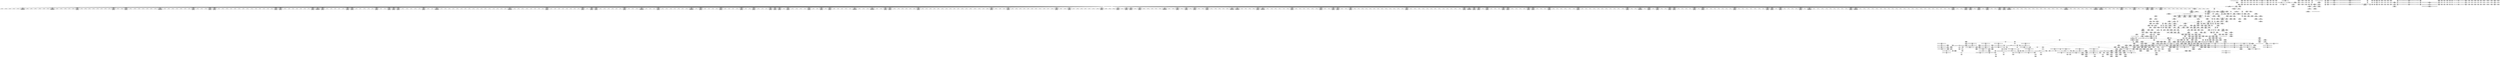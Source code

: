 digraph {
	CE0x4d75a60 [shape=record,shape=Mrecord,label="{CE0x4d75a60|104:_%struct.inode*,_:_CRE_164,165_}"]
	CE0x4db2030 [shape=record,shape=Mrecord,label="{CE0x4db2030|inode_has_perm:retval.0}"]
	CE0x4d749f0 [shape=record,shape=Mrecord,label="{CE0x4d749f0|104:_%struct.inode*,_:_CRE_146,147_}"]
	CE0x4d5e5a0 [shape=record,shape=Mrecord,label="{CE0x4d5e5a0|104:_%struct.inode*,_:_CRE_256,264_|*MultipleSource*|Function::selinux_inode_getxattr&Arg::dentry::|Function::dentry_has_perm&Arg::dentry::|security/selinux/hooks.c,1627}"]
	CE0x4d5e2d0 [shape=record,shape=Mrecord,label="{CE0x4d5e2d0|104:_%struct.inode*,_:_CRE_240,248_|*MultipleSource*|Function::selinux_inode_getxattr&Arg::dentry::|Function::dentry_has_perm&Arg::dentry::|security/selinux/hooks.c,1627}"]
	CE0x4d961e0 [shape=record,shape=Mrecord,label="{CE0x4d961e0|12:_i32,_56:_i8*,_:_CRE_472,473_}"]
	CE0x4d9afa0 [shape=record,shape=Mrecord,label="{CE0x4d9afa0|12:_i32,_56:_i8*,_:_CRE_580,581_}"]
	CE0x4da6eb0 [shape=record,shape=Mrecord,label="{CE0x4da6eb0|12:_i32,_56:_i8*,_:_CRE_929,930_}"]
	CE0x4dd6840 [shape=record,shape=Mrecord,label="{CE0x4dd6840|GLOBAL:__invalid_creds|*Constant*|*SummSink*}"]
	CE0x4d65800 [shape=record,shape=Mrecord,label="{CE0x4d65800|inode_has_perm:call4|security/selinux/hooks.c,1617|*SummSink*}"]
	CE0x4d2a470 [shape=record,shape=Mrecord,label="{CE0x4d2a470|selinux_inode_getxattr:call|security/selinux/hooks.c,3041|*SummSource*}"]
	CE0x4d70200 [shape=record,shape=Mrecord,label="{CE0x4d70200|COLLAPSED:_GCMRE___llvm_gcov_ctr154_internal_global_8_x_i64_zeroinitializer:_elem_0:default:}"]
	CE0x4d2b480 [shape=record,shape=Mrecord,label="{CE0x4d2b480|i64_4|*Constant*|*SummSource*}"]
	CE0x4da7960 [shape=record,shape=Mrecord,label="{CE0x4da7960|12:_i32,_56:_i8*,_:_CRE_952,960_|*MultipleSource*|Function::inode_has_perm&Arg::inode::|*LoadInst*|security/selinux/hooks.c,1627|security/selinux/hooks.c,1611}"]
	CE0x4d9a620 [shape=record,shape=Mrecord,label="{CE0x4d9a620|12:_i32,_56:_i8*,_:_CRE_572,573_}"]
	CE0x4d6c610 [shape=record,shape=Mrecord,label="{CE0x4d6c610|104:_%struct.inode*,_:_CRE_308,309_}"]
	CE0x4d639b0 [shape=record,shape=Mrecord,label="{CE0x4d639b0|inode_has_perm:return|*SummSource*}"]
	CE0x4d254f0 [shape=record,shape=Mrecord,label="{CE0x4d254f0|inode_has_perm:tmp5|security/selinux/hooks.c,1609|*SummSource*}"]
	CE0x4d12830 [shape=record,shape=Mrecord,label="{CE0x4d12830|dentry_has_perm:cred|Function::dentry_has_perm&Arg::cred::}"]
	CE0x4d5fa10 [shape=record,shape=Mrecord,label="{CE0x4d5fa10|inode_has_perm:cred|Function::inode_has_perm&Arg::cred::}"]
	CE0x4d285a0 [shape=record,shape=Mrecord,label="{CE0x4d285a0|_call_void_mcount()_#3|*SummSource*}"]
	CE0x4d1ca30 [shape=record,shape=Mrecord,label="{CE0x4d1ca30|selinux_inode_getxattr:entry|*SummSource*}"]
	CE0x4da0ec0 [shape=record,shape=Mrecord,label="{CE0x4da0ec0|12:_i32,_56:_i8*,_:_CRE_800,804_|*MultipleSource*|Function::inode_has_perm&Arg::inode::|*LoadInst*|security/selinux/hooks.c,1627|security/selinux/hooks.c,1611}"]
	CE0x4d23a70 [shape=record,shape=Mrecord,label="{CE0x4d23a70|i32_0|*Constant*|*SummSource*}"]
	CE0x4d76b00 [shape=record,shape=Mrecord,label="{CE0x4d76b00|dentry_has_perm:tmp2|*SummSource*}"]
	CE0x4d24e80 [shape=record,shape=Mrecord,label="{CE0x4d24e80|104:_%struct.inode*,_:_CRE_91,92_}"]
	CE0x4d21a70 [shape=record,shape=Mrecord,label="{CE0x4d21a70|i64*_getelementptr_inbounds_(_11_x_i64_,_11_x_i64_*___llvm_gcov_ctr239,_i64_0,_i64_6)|*Constant*|*SummSink*}"]
	CE0x4daf9d0 [shape=record,shape=Mrecord,label="{CE0x4daf9d0|inode_has_perm:tmp13|security/selinux/hooks.c,1614|*SummSink*}"]
	CE0x4db96d0 [shape=record,shape=Mrecord,label="{CE0x4db96d0|inode_has_perm:tmp7|security/selinux/hooks.c,1611|*SummSource*}"]
	CE0x4d9ce80 [shape=record,shape=Mrecord,label="{CE0x4d9ce80|12:_i32,_56:_i8*,_:_CRE_606,607_}"]
	CE0x4d3d7c0 [shape=record,shape=Mrecord,label="{CE0x4d3d7c0|104:_%struct.inode*,_:_CRE_177,178_}"]
	CE0x4d95550 [shape=record,shape=Mrecord,label="{CE0x4d95550|12:_i32,_56:_i8*,_:_CRE_424,432_|*MultipleSource*|Function::inode_has_perm&Arg::inode::|*LoadInst*|security/selinux/hooks.c,1627|security/selinux/hooks.c,1611}"]
	CE0x4d63810 [shape=record,shape=Mrecord,label="{CE0x4d63810|inode_has_perm:do.body|*SummSink*}"]
	CE0x4dbc9b0 [shape=record,shape=Mrecord,label="{CE0x4dbc9b0|i32_512|*Constant*|*SummSink*}"]
	CE0x4db8c20 [shape=record,shape=Mrecord,label="{CE0x4db8c20|inode_has_perm:tobool2|security/selinux/hooks.c,1611}"]
	CE0x4dd8c60 [shape=record,shape=Mrecord,label="{CE0x4dd8c60|0:_i32,_4:_i32,_8:_i32,_12:_i32,_:_CMRE_16,20_|*MultipleSource*|security/selinux/hooks.c,196|*LoadInst*|security/selinux/hooks.c,196|security/selinux/hooks.c,197}"]
	CE0x4d25a90 [shape=record,shape=Mrecord,label="{CE0x4d25a90|get_current:tmp2|*SummSource*}"]
	CE0x4d3e5d0 [shape=record,shape=Mrecord,label="{CE0x4d3e5d0|104:_%struct.inode*,_:_CRE_192,193_}"]
	CE0x4d1c850 [shape=record,shape=Mrecord,label="{CE0x4d1c850|selinux_inode_getxattr:tmp4|security/selinux/hooks.c,3041}"]
	CE0x4d93ba0 [shape=record,shape=Mrecord,label="{CE0x4d93ba0|12:_i32,_56:_i8*,_:_CRE_312,320_|*MultipleSource*|Function::inode_has_perm&Arg::inode::|*LoadInst*|security/selinux/hooks.c,1627|security/selinux/hooks.c,1611}"]
	CE0x4d3bc40 [shape=record,shape=Mrecord,label="{CE0x4d3bc40|i32_78|*Constant*}"]
	CE0x4d94450 [shape=record,shape=Mrecord,label="{CE0x4d94450|12:_i32,_56:_i8*,_:_CRE_352,360_|*MultipleSource*|Function::inode_has_perm&Arg::inode::|*LoadInst*|security/selinux/hooks.c,1627|security/selinux/hooks.c,1611}"]
	CE0x4d1e080 [shape=record,shape=Mrecord,label="{CE0x4d1e080|selinux_inode_getxattr:tmp20|security/selinux/hooks.c,3041|*SummSink*}"]
	CE0x4d34330 [shape=record,shape=Mrecord,label="{CE0x4d34330|GLOBAL:__llvm_gcov_ctr239|Global_var:__llvm_gcov_ctr239|*SummSource*}"]
	CE0x4d19e20 [shape=record,shape=Mrecord,label="{CE0x4d19e20|selinux_inode_getxattr:tmp12|security/selinux/hooks.c,3041|*SummSource*}"]
	CE0x4d0bd20 [shape=record,shape=Mrecord,label="{CE0x4d0bd20|i64_5|*Constant*|*SummSource*}"]
	CE0x4d10080 [shape=record,shape=Mrecord,label="{CE0x4d10080|__validate_creds:expval|include/linux/cred.h,173|*SummSource*}"]
	CE0x4d8cd50 [shape=record,shape=Mrecord,label="{CE0x4d8cd50|12:_i32,_56:_i8*,_:_CRE_192,193_}"]
	CE0x4d76ed0 [shape=record,shape=Mrecord,label="{CE0x4d76ed0|dentry_has_perm:bb|*SummSource*}"]
	CE0x4d2d5e0 [shape=record,shape=Mrecord,label="{CE0x4d2d5e0|i8*_getelementptr_inbounds_(_45_x_i8_,_45_x_i8_*_.str12,_i32_0,_i32_0)|*Constant*|*SummSink*}"]
	CE0x4d3d9a0 [shape=record,shape=Mrecord,label="{CE0x4d3d9a0|104:_%struct.inode*,_:_CRE_179,180_}"]
	CE0x4d9cfb0 [shape=record,shape=Mrecord,label="{CE0x4d9cfb0|12:_i32,_56:_i8*,_:_CRE_607,608_}"]
	CE0x4d12590 [shape=record,shape=Mrecord,label="{CE0x4d12590|GLOBAL:dentry_has_perm|*Constant*|*SummSink*}"]
	CE0x4d6e1d0 [shape=record,shape=Mrecord,label="{CE0x4d6e1d0|inode_has_perm:entry}"]
	CE0x4dbc110 [shape=record,shape=Mrecord,label="{CE0x4dbc110|inode_has_perm:tmp11|security/selinux/hooks.c,1612|*SummSink*}"]
	CE0x4d2f5c0 [shape=record,shape=Mrecord,label="{CE0x4d2f5c0|dentry_has_perm:u|security/selinux/hooks.c,1631}"]
	CE0x4d9b590 [shape=record,shape=Mrecord,label="{CE0x4d9b590|12:_i32,_56:_i8*,_:_CRE_585,586_}"]
	CE0x4d71090 [shape=record,shape=Mrecord,label="{CE0x4d71090|i64*_getelementptr_inbounds_(_8_x_i64_,_8_x_i64_*___llvm_gcov_ctr154,_i64_0,_i64_0)|*Constant*}"]
	CE0x4d9a290 [shape=record,shape=Mrecord,label="{CE0x4d9a290|12:_i32,_56:_i8*,_:_CRE_569,570_}"]
	CE0x4d751f0 [shape=record,shape=Mrecord,label="{CE0x4d751f0|104:_%struct.inode*,_:_CRE_155,156_}"]
	CE0x4d826a0 [shape=record,shape=Mrecord,label="{CE0x4d826a0|i64*_getelementptr_inbounds_(_2_x_i64_,_2_x_i64_*___llvm_gcov_ctr153,_i64_0,_i64_1)|*Constant*|*SummSource*}"]
	CE0x4d76b70 [shape=record,shape=Mrecord,label="{CE0x4d76b70|dentry_has_perm:tmp2|*SummSink*}"]
	CE0x4dd0ed0 [shape=record,shape=Mrecord,label="{CE0x4dd0ed0|i32_3|*Constant*}"]
	CE0x4d38ac0 [shape=record,shape=Mrecord,label="{CE0x4d38ac0|cred_sid:tmp5|security/selinux/hooks.c,196|*SummSink*}"]
	CE0x4d39a90 [shape=record,shape=Mrecord,label="{CE0x4d39a90|12:_i32,_56:_i8*,_:_CRE_164,165_}"]
	CE0x4d76a90 [shape=record,shape=Mrecord,label="{CE0x4d76a90|dentry_has_perm:tmp2}"]
	CE0x4d8efa0 [shape=record,shape=Mrecord,label="{CE0x4d8efa0|12:_i32,_56:_i8*,_:_CRE_248,249_}"]
	CE0x4db2710 [shape=record,shape=Mrecord,label="{CE0x4db2710|i64*_getelementptr_inbounds_(_8_x_i64_,_8_x_i64_*___llvm_gcov_ctr154,_i64_0,_i64_7)|*Constant*|*SummSource*}"]
	CE0x4d39e50 [shape=record,shape=Mrecord,label="{CE0x4d39e50|12:_i32,_56:_i8*,_:_CRE_168,169_}"]
	CE0x4da85e0 [shape=record,shape=Mrecord,label="{CE0x4da85e0|12:_i32,_56:_i8*,_:_CRE_979,980_}"]
	CE0x4daf8f0 [shape=record,shape=Mrecord,label="{CE0x4daf8f0|inode_has_perm:tmp13|security/selinux/hooks.c,1614}"]
	CE0x4dd12a0 [shape=record,shape=Mrecord,label="{CE0x4dd12a0|i32_3|*Constant*|*SummSink*}"]
	CE0x4d43ae0 [shape=record,shape=Mrecord,label="{CE0x4d43ae0|12:_i32,_56:_i8*,_:_CRE_136,137_}"]
	CE0x4dadac0 [shape=record,shape=Mrecord,label="{CE0x4dadac0|_ret_i32_%tmp6,_!dbg_!27716|security/selinux/hooks.c,197|*SummSource*}"]
	CE0x4d34920 [shape=record,shape=Mrecord,label="{CE0x4d34920|selinux_inode_getxattr:tmp10|security/selinux/hooks.c,3041|*SummSource*}"]
	CE0x4d250a0 [shape=record,shape=Mrecord,label="{CE0x4d250a0|104:_%struct.inode*,_:_CRE_94,95_}"]
	CE0x4d71400 [shape=record,shape=Mrecord,label="{CE0x4d71400|_call_void_mcount()_#3|*SummSource*}"]
	CE0x4d42690 [shape=record,shape=Mrecord,label="{CE0x4d42690|__validate_creds:lnot1|include/linux/cred.h,173}"]
	CE0x4db43c0 [shape=record,shape=Mrecord,label="{CE0x4db43c0|__validate_creds:if.end|*SummSource*}"]
	CE0x4d41e00 [shape=record,shape=Mrecord,label="{CE0x4d41e00|cred_sid:tmp1|*SummSource*}"]
	CE0x4d21740 [shape=record,shape=Mrecord,label="{CE0x4d21740|i64*_getelementptr_inbounds_(_11_x_i64_,_11_x_i64_*___llvm_gcov_ctr239,_i64_0,_i64_6)|*Constant*|*SummSource*}"]
	CE0x4d32c30 [shape=record,shape=Mrecord,label="{CE0x4d32c30|i64*_getelementptr_inbounds_(_11_x_i64_,_11_x_i64_*___llvm_gcov_ctr239,_i64_0,_i64_8)|*Constant*|*SummSink*}"]
	CE0x4d39400 [shape=record,shape=Mrecord,label="{CE0x4d39400|12:_i32,_56:_i8*,_:_CRE_157,158_}"]
	CE0x4d293c0 [shape=record,shape=Mrecord,label="{CE0x4d293c0|i8*_getelementptr_inbounds_(_25_x_i8_,_25_x_i8_*_.str3,_i32_0,_i32_0)|*Constant*|*SummSource*}"]
	CE0x4d92050 [shape=record,shape=Mrecord,label="{CE0x4d92050|12:_i32,_56:_i8*,_:_CRE_289,290_}"]
	CE0x4d6cb20 [shape=record,shape=Mrecord,label="{CE0x4d6cb20|104:_%struct.inode*,_:_CRE_314,315_}"]
	CE0x4d2cdb0 [shape=record,shape=Mrecord,label="{CE0x4d2cdb0|i64_3|*Constant*|*SummSource*}"]
	CE0x4d242f0 [shape=record,shape=Mrecord,label="{CE0x4d242f0|104:_%struct.inode*,_:_CRE_48,52_|*MultipleSource*|Function::selinux_inode_getxattr&Arg::dentry::|Function::dentry_has_perm&Arg::dentry::|security/selinux/hooks.c,1627}"]
	CE0x4d9d6d0 [shape=record,shape=Mrecord,label="{CE0x4d9d6d0|12:_i32,_56:_i8*,_:_CRE_613,614_}"]
	CE0x4d63640 [shape=record,shape=Mrecord,label="{CE0x4d63640|inode_has_perm:do.body}"]
	CE0x4d3c040 [shape=record,shape=Mrecord,label="{CE0x4d3c040|selinux_inode_getxattr:cred4|security/selinux/hooks.c,3041}"]
	CE0x4d28720 [shape=record,shape=Mrecord,label="{CE0x4d28720|i32_5|*Constant*}"]
	CE0x4d2a510 [shape=record,shape=Mrecord,label="{CE0x4d2a510|selinux_inode_getxattr:call|security/selinux/hooks.c,3041|*SummSink*}"]
	CE0x4d63e60 [shape=record,shape=Mrecord,label="{CE0x4d63e60|COLLAPSED:_GCMRE___llvm_gcov_ctr98_internal_global_2_x_i64_zeroinitializer:_elem_0:default:}"]
	CE0x4da6c50 [shape=record,shape=Mrecord,label="{CE0x4da6c50|12:_i32,_56:_i8*,_:_CRE_927,928_}"]
	CE0x4d3d8b0 [shape=record,shape=Mrecord,label="{CE0x4d3d8b0|104:_%struct.inode*,_:_CRE_178,179_}"]
	CE0x4d6dc90 [shape=record,shape=Mrecord,label="{CE0x4d6dc90|GLOBAL:inode_has_perm|*Constant*|*SummSource*}"]
	CE0x4d14be0 [shape=record,shape=Mrecord,label="{CE0x4d14be0|COLLAPSED:_CMRE:_elem_0:default:}"]
	CE0x4d3e990 [shape=record,shape=Mrecord,label="{CE0x4d3e990|104:_%struct.inode*,_:_CRE_196,197_}"]
	CE0x4d9caf0 [shape=record,shape=Mrecord,label="{CE0x4d9caf0|12:_i32,_56:_i8*,_:_CRE_603,604_}"]
	CE0x4d416a0 [shape=record,shape=Mrecord,label="{CE0x4d416a0|__validate_creds:lnot.ext|include/linux/cred.h,173}"]
	CE0x4d68d80 [shape=record,shape=Mrecord,label="{CE0x4d68d80|__validate_creds:tmp7|include/linux/cred.h,174}"]
	CE0x4d7ee70 [shape=record,shape=Mrecord,label="{CE0x4d7ee70|dentry_has_perm:type|security/selinux/hooks.c,1630}"]
	CE0x4d9cc20 [shape=record,shape=Mrecord,label="{CE0x4d9cc20|12:_i32,_56:_i8*,_:_CRE_604,605_}"]
	CE0x45270c0 [shape=record,shape=Mrecord,label="{CE0x45270c0|selinux_inode_getxattr:tmp2|*SummSink*}"]
	CE0x4d267a0 [shape=record,shape=Mrecord,label="{CE0x4d267a0|104:_%struct.inode*,_:_CRE_8,12_|*MultipleSource*|Function::selinux_inode_getxattr&Arg::dentry::|Function::dentry_has_perm&Arg::dentry::|security/selinux/hooks.c,1627}"]
	CE0x4db6ad0 [shape=record,shape=Mrecord,label="{CE0x4db6ad0|inode_has_perm:tobool|security/selinux/hooks.c,1611|*SummSink*}"]
	CE0x4dbbbe0 [shape=record,shape=Mrecord,label="{CE0x4dbbbe0|i64*_getelementptr_inbounds_(_8_x_i64_,_8_x_i64_*___llvm_gcov_ctr154,_i64_0,_i64_5)|*Constant*|*SummSink*}"]
	CE0x4d2c890 [shape=record,shape=Mrecord,label="{CE0x4d2c890|selinux_inode_getxattr:tmp13|security/selinux/hooks.c,3041|*SummSink*}"]
	CE0x4d1edf0 [shape=record,shape=Mrecord,label="{CE0x4d1edf0|selinux_inode_getxattr:tmp6|security/selinux/hooks.c,3041}"]
	CE0x4d928a0 [shape=record,shape=Mrecord,label="{CE0x4d928a0|12:_i32,_56:_i8*,_:_CRE_296,297_}"]
	CE0x4d5d2e0 [shape=record,shape=Mrecord,label="{CE0x4d5d2e0|104:_%struct.inode*,_:_CRE_209,210_}"]
	CE0x4d1c370 [shape=record,shape=Mrecord,label="{CE0x4d1c370|selinux_inode_getxattr:land.lhs.true2}"]
	CE0x4da36e0 [shape=record,shape=Mrecord,label="{CE0x4da36e0|12:_i32,_56:_i8*,_:_CRE_882,883_}"]
	CE0x4d0ccf0 [shape=record,shape=Mrecord,label="{CE0x4d0ccf0|COLLAPSED:_GCMRE___llvm_gcov_ctr239_internal_global_11_x_i64_zeroinitializer:_elem_0:default:}"]
	CE0x4d28270 [shape=record,shape=Mrecord,label="{CE0x4d28270|dentry_has_perm:tmp3|*SummSink*}"]
	CE0x4d17dd0 [shape=record,shape=Mrecord,label="{CE0x4d17dd0|12:_i32,_56:_i8*,_:_CRE_184,185_}"]
	CE0x4d923e0 [shape=record,shape=Mrecord,label="{CE0x4d923e0|12:_i32,_56:_i8*,_:_CRE_292,293_}"]
	CE0x4d42d80 [shape=record,shape=Mrecord,label="{CE0x4d42d80|12:_i32,_56:_i8*,_:_CRE_72,76_|*MultipleSource*|Function::inode_has_perm&Arg::inode::|*LoadInst*|security/selinux/hooks.c,1627|security/selinux/hooks.c,1611}"]
	CE0x4d9c760 [shape=record,shape=Mrecord,label="{CE0x4d9c760|12:_i32,_56:_i8*,_:_CRE_600,601_}"]
	CE0x4d314c0 [shape=record,shape=Mrecord,label="{CE0x4d314c0|i64_1|*Constant*|*SummSource*}"]
	CE0x4d992d0 [shape=record,shape=Mrecord,label="{CE0x4d992d0|12:_i32,_56:_i8*,_:_CRE_555,556_}"]
	CE0x4d971e0 [shape=record,shape=Mrecord,label="{CE0x4d971e0|12:_i32,_56:_i8*,_:_CRE_484,485_}"]
	CE0x4d3be70 [shape=record,shape=Mrecord,label="{CE0x4d3be70|i32_78|*Constant*|*SummSink*}"]
	CE0x4d5dc40 [shape=record,shape=Mrecord,label="{CE0x4d5dc40|104:_%struct.inode*,_:_CRE_219,220_}"]
	CE0x4dae540 [shape=record,shape=Mrecord,label="{CE0x4dae540|inode_has_perm:i_security|security/selinux/hooks.c,1615}"]
	CE0x4d34230 [shape=record,shape=Mrecord,label="{CE0x4d34230|selinux_inode_getxattr:tmp5|security/selinux/hooks.c,3041}"]
	CE0x4d41af0 [shape=record,shape=Mrecord,label="{CE0x4d41af0|inode_has_perm:tmp1}"]
	CE0x4d73080 [shape=record,shape=Mrecord,label="{CE0x4d73080|12:_i32,_56:_i8*,_:_CRE_151,152_}"]
	CE0x4d7a190 [shape=record,shape=Mrecord,label="{CE0x4d7a190|dentry_has_perm:u|security/selinux/hooks.c,1631|*SummSink*}"]
	CE0x4db6670 [shape=record,shape=Mrecord,label="{CE0x4db6670|inode_has_perm:and|security/selinux/hooks.c,1611}"]
	CE0x4d17b00 [shape=record,shape=Mrecord,label="{CE0x4d17b00|12:_i32,_56:_i8*,_:_CRE_181,182_}"]
	CE0x4d8eb40 [shape=record,shape=Mrecord,label="{CE0x4d8eb40|12:_i32,_56:_i8*,_:_CRE_244,245_}"]
	CE0x4d73260 [shape=record,shape=Mrecord,label="{CE0x4d73260|12:_i32,_56:_i8*,_:_CRE_153,154_}"]
	CE0x4da8d20 [shape=record,shape=Mrecord,label="{CE0x4da8d20|12:_i32,_56:_i8*,_:_CRE_992,1000_|*MultipleSource*|Function::inode_has_perm&Arg::inode::|*LoadInst*|security/selinux/hooks.c,1627|security/selinux/hooks.c,1611}"]
	CE0x4d3d330 [shape=record,shape=Mrecord,label="{CE0x4d3d330|dentry_has_perm:entry}"]
	CE0x4d10260 [shape=record,shape=Mrecord,label="{CE0x4d10260|__validate_creds:expval|include/linux/cred.h,173|*SummSink*}"]
	CE0x4d24fb0 [shape=record,shape=Mrecord,label="{CE0x4d24fb0|104:_%struct.inode*,_:_CRE_93,94_}"]
	CE0x4d2b960 [shape=record,shape=Mrecord,label="{CE0x4d2b960|selinux_inode_getxattr:tmp7|security/selinux/hooks.c,3041|*SummSink*}"]
	CE0x4d616f0 [shape=record,shape=Mrecord,label="{CE0x4d616f0|inode_has_perm:if.end}"]
	CE0x4da6fe0 [shape=record,shape=Mrecord,label="{CE0x4da6fe0|12:_i32,_56:_i8*,_:_CRE_930,931_}"]
	CE0x4d94010 [shape=record,shape=Mrecord,label="{CE0x4d94010|12:_i32,_56:_i8*,_:_CRE_336,344_|*MultipleSource*|Function::inode_has_perm&Arg::inode::|*LoadInst*|security/selinux/hooks.c,1627|security/selinux/hooks.c,1611}"]
	CE0x4d3e6c0 [shape=record,shape=Mrecord,label="{CE0x4d3e6c0|104:_%struct.inode*,_:_CRE_193,194_}"]
	CE0x4db5570 [shape=record,shape=Mrecord,label="{CE0x4db5570|avc_has_perm:requested|Function::avc_has_perm&Arg::requested::|*SummSink*}"]
	CE0x4d3e300 [shape=record,shape=Mrecord,label="{CE0x4d3e300|104:_%struct.inode*,_:_CRE_189,190_}"]
	CE0x4d2d1b0 [shape=record,shape=Mrecord,label="{CE0x4d2d1b0|i32_3041|*Constant*}"]
	CE0x4dae8e0 [shape=record,shape=Mrecord,label="{CE0x4dae8e0|inode_has_perm:i_security|security/selinux/hooks.c,1615|*SummSink*}"]
	CE0x4da48b0 [shape=record,shape=Mrecord,label="{CE0x4da48b0|12:_i32,_56:_i8*,_:_CRE_897,898_}"]
	CE0x4d3e210 [shape=record,shape=Mrecord,label="{CE0x4d3e210|104:_%struct.inode*,_:_CRE_188,189_}"]
	CE0x4d68920 [shape=record,shape=Mrecord,label="{CE0x4d68920|__validate_creds:tmp6|include/linux/cred.h,174|*SummSink*}"]
	CE0x4da93a0 [shape=record,shape=Mrecord,label="{CE0x4da93a0|inode_has_perm:tmp6|*LoadInst*|security/selinux/hooks.c,1611|*SummSource*}"]
	CE0x4d7b880 [shape=record,shape=Mrecord,label="{CE0x4d7b880|inode_has_perm:tmp2|*SummSink*}"]
	CE0x4d8e3d0 [shape=record,shape=Mrecord,label="{CE0x4d8e3d0|12:_i32,_56:_i8*,_:_CRE_240,241_}"]
	CE0x4d7e220 [shape=record,shape=Mrecord,label="{CE0x4d7e220|__validate_creds:call|include/linux/cred.h,173|*SummSource*}"]
	CE0x4d92c30 [shape=record,shape=Mrecord,label="{CE0x4d92c30|12:_i32,_56:_i8*,_:_CRE_299,300_}"]
	CE0x4d5e000 [shape=record,shape=Mrecord,label="{CE0x4d5e000|104:_%struct.inode*,_:_CRE_223,224_}"]
	CE0x4db1960 [shape=record,shape=Mrecord,label="{CE0x4db1960|avc_has_perm:auditdata|Function::avc_has_perm&Arg::auditdata::|*SummSink*}"]
	CE0x4d6ec40 [shape=record,shape=Mrecord,label="{CE0x4d6ec40|i32_22|*Constant*|*SummSink*}"]
	CE0x4d26810 [shape=record,shape=Mrecord,label="{CE0x4d26810|104:_%struct.inode*,_:_CRE_16,24_|*MultipleSource*|Function::selinux_inode_getxattr&Arg::dentry::|Function::dentry_has_perm&Arg::dentry::|security/selinux/hooks.c,1627}"]
	CE0x4d409b0 [shape=record,shape=Mrecord,label="{CE0x4d409b0|GLOBAL:__validate_creds|*Constant*|*SummSource*}"]
	CE0x4d7da40 [shape=record,shape=Mrecord,label="{CE0x4d7da40|i64*_getelementptr_inbounds_(_2_x_i64_,_2_x_i64_*___llvm_gcov_ctr131,_i64_0,_i64_1)|*Constant*|*SummSource*}"]
	CE0x4d7aef0 [shape=record,shape=Mrecord,label="{CE0x4d7aef0|i32_4|*Constant*|*SummSource*}"]
	CE0x4d2e570 [shape=record,shape=Mrecord,label="{CE0x4d2e570|i64*_getelementptr_inbounds_(_5_x_i64_,_5_x_i64_*___llvm_gcov_ctr155,_i64_0,_i64_3)|*Constant*|*SummSource*}"]
	CE0x4d688b0 [shape=record,shape=Mrecord,label="{CE0x4d688b0|__validate_creds:tmp6|include/linux/cred.h,174|*SummSource*}"]
	CE0x4d36cd0 [shape=record,shape=Mrecord,label="{CE0x4d36cd0|selinux_inode_getxattr:tmp4|security/selinux/hooks.c,3041|*SummSink*}"]
	CE0x4d8b6d0 [shape=record,shape=Mrecord,label="{CE0x4d8b6d0|inode_has_perm:tmp14|security/selinux/hooks.c,1614}"]
	CE0x4d72c00 [shape=record,shape=Mrecord,label="{CE0x4d72c00|12:_i32,_56:_i8*,_:_CRE_146,147_}"]
	CE0x4d29850 [shape=record,shape=Mrecord,label="{CE0x4d29850|i8*_getelementptr_inbounds_(_25_x_i8_,_25_x_i8_*_.str3,_i32_0,_i32_0)|*Constant*|*SummSink*}"]
	CE0x4d2d450 [shape=record,shape=Mrecord,label="{CE0x4d2d450|i32_3041|*Constant*|*SummSource*}"]
	CE0x4db81b0 [shape=record,shape=Mrecord,label="{CE0x4db81b0|GLOBAL:llvm.expect.i64|*Constant*}"]
	CE0x4d1c6a0 [shape=record,shape=Mrecord,label="{CE0x4d1c6a0|i64_2|*Constant*}"]
	CE0x4da5ce0 [shape=record,shape=Mrecord,label="{CE0x4da5ce0|12:_i32,_56:_i8*,_:_CRE_914,915_}"]
	CE0x4d2cd40 [shape=record,shape=Mrecord,label="{CE0x4d2cd40|i64_3|*Constant*}"]
	CE0x4d5dd30 [shape=record,shape=Mrecord,label="{CE0x4d5dd30|104:_%struct.inode*,_:_CRE_220,221_}"]
	CE0x4db9030 [shape=record,shape=Mrecord,label="{CE0x4db9030|inode_has_perm:tobool2|security/selinux/hooks.c,1611|*SummSource*}"]
	CE0x4d18190 [shape=record,shape=Mrecord,label="{CE0x4d18190|12:_i32,_56:_i8*,_:_CRE_188,189_}"]
	CE0x4d1c4b0 [shape=record,shape=Mrecord,label="{CE0x4d1c4b0|get_current:tmp1}"]
	CE0x4d5d3d0 [shape=record,shape=Mrecord,label="{CE0x4d5d3d0|104:_%struct.inode*,_:_CRE_210,211_}"]
	CE0x4d42020 [shape=record,shape=Mrecord,label="{CE0x4d42020|i64*_getelementptr_inbounds_(_2_x_i64_,_2_x_i64_*___llvm_gcov_ctr131,_i64_0,_i64_1)|*Constant*}"]
	CE0x4d23600 [shape=record,shape=Mrecord,label="{CE0x4d23600|selinux_inode_getxattr:tmp16|security/selinux/hooks.c,3041|*SummSource*}"]
	CE0x4d10ce0 [shape=record,shape=Mrecord,label="{CE0x4d10ce0|cred_sid:tmp2|*SummSource*}"]
	CE0x4d39310 [shape=record,shape=Mrecord,label="{CE0x4d39310|12:_i32,_56:_i8*,_:_CRE_156,157_}"]
	CE0x4d9b6c0 [shape=record,shape=Mrecord,label="{CE0x4d9b6c0|12:_i32,_56:_i8*,_:_CRE_586,587_}"]
	CE0x4d387c0 [shape=record,shape=Mrecord,label="{CE0x4d387c0|cred_sid:tmp5|security/selinux/hooks.c,196}"]
	CE0x4d70ab0 [shape=record,shape=Mrecord,label="{CE0x4d70ab0|__validate_creds:file|Function::__validate_creds&Arg::file::}"]
	CE0x4da1960 [shape=record,shape=Mrecord,label="{CE0x4da1960|12:_i32,_56:_i8*,_:_CRE_840,848_|*MultipleSource*|Function::inode_has_perm&Arg::inode::|*LoadInst*|security/selinux/hooks.c,1627|security/selinux/hooks.c,1611}"]
	CE0x4d2bb60 [shape=record,shape=Mrecord,label="{CE0x4d2bb60|GLOBAL:selinux_inode_getxattr.__warned|Global_var:selinux_inode_getxattr.__warned}"]
	CE0x4d25b00 [shape=record,shape=Mrecord,label="{CE0x4d25b00|get_current:tmp2|*SummSink*}"]
	CE0x4d64db0 [shape=record,shape=Mrecord,label="{CE0x4d64db0|inode_has_perm:sclass|security/selinux/hooks.c,1617|*SummSource*}"]
	CE0x4d238d0 [shape=record,shape=Mrecord,label="{CE0x4d238d0|i32_0|*Constant*}"]
	CE0x4d39b80 [shape=record,shape=Mrecord,label="{CE0x4d39b80|12:_i32,_56:_i8*,_:_CRE_165,166_}"]
	CE0x4db6950 [shape=record,shape=Mrecord,label="{CE0x4db6950|inode_has_perm:tobool|security/selinux/hooks.c,1611|*SummSource*}"]
	CE0x4d76000 [shape=record,shape=Mrecord,label="{CE0x4d76000|104:_%struct.inode*,_:_CRE_170,171_}"]
	CE0x4d2c7b0 [shape=record,shape=Mrecord,label="{CE0x4d2c7b0|selinux_inode_getxattr:tmp13|security/selinux/hooks.c,3041}"]
	CE0x4d8da70 [shape=record,shape=Mrecord,label="{CE0x4d8da70|12:_i32,_56:_i8*,_:_CRE_206,207_}"]
	CE0x4d93cd0 [shape=record,shape=Mrecord,label="{CE0x4d93cd0|12:_i32,_56:_i8*,_:_CRE_320,328_|*MultipleSource*|Function::inode_has_perm&Arg::inode::|*LoadInst*|security/selinux/hooks.c,1627|security/selinux/hooks.c,1611}"]
	CE0x4d28930 [shape=record,shape=Mrecord,label="{CE0x4d28930|i8_1|*Constant*|*SummSink*}"]
	CE0x4d2f630 [shape=record,shape=Mrecord,label="{CE0x4d2f630|dentry_has_perm:u|security/selinux/hooks.c,1631|*SummSource*}"]
	CE0x4dd6df0 [shape=record,shape=Mrecord,label="{CE0x4dd6df0|i64*_getelementptr_inbounds_(_5_x_i64_,_5_x_i64_*___llvm_gcov_ctr155,_i64_0,_i64_4)|*Constant*|*SummSink*}"]
	CE0x4d644f0 [shape=record,shape=Mrecord,label="{CE0x4d644f0|avc_has_perm:ssid|Function::avc_has_perm&Arg::ssid::|*SummSink*}"]
	CE0x4d38510 [shape=record,shape=Mrecord,label="{CE0x4d38510|cred_sid:tmp4|*LoadInst*|security/selinux/hooks.c,196|*SummSource*}"]
	CE0x4d9e3e0 [shape=record,shape=Mrecord,label="{CE0x4d9e3e0|12:_i32,_56:_i8*,_:_CRE_624,628_|*MultipleSource*|Function::inode_has_perm&Arg::inode::|*LoadInst*|security/selinux/hooks.c,1627|security/selinux/hooks.c,1611}"]
	CE0x4d92510 [shape=record,shape=Mrecord,label="{CE0x4d92510|12:_i32,_56:_i8*,_:_CRE_293,294_}"]
	CE0x4d1fc00 [shape=record,shape=Mrecord,label="{CE0x4d1fc00|GLOBAL:__llvm_gcov_ctr239|Global_var:__llvm_gcov_ctr239|*SummSink*}"]
	CE0x4d72780 [shape=record,shape=Mrecord,label="{CE0x4d72780|12:_i32,_56:_i8*,_:_CRE_56,64_|*MultipleSource*|Function::inode_has_perm&Arg::inode::|*LoadInst*|security/selinux/hooks.c,1627|security/selinux/hooks.c,1611}"]
	CE0x4d7a2c0 [shape=record,shape=Mrecord,label="{CE0x4d7a2c0|__validate_creds:tmp}"]
	CE0x4d6a3c0 [shape=record,shape=Mrecord,label="{CE0x4d6a3c0|28:_i32,_32:_i16,_:_CRE_28,32_|*MultipleSource*|*LoadInst*|security/selinux/hooks.c,1615|security/selinux/hooks.c,1615|security/selinux/hooks.c,1617}"]
	CE0x4d24af0 [shape=record,shape=Mrecord,label="{CE0x4d24af0|104:_%struct.inode*,_:_CRE_89,90_}"]
	CE0x4d3de50 [shape=record,shape=Mrecord,label="{CE0x4d3de50|104:_%struct.inode*,_:_CRE_184,185_}"]
	CE0x4d91340 [shape=record,shape=Mrecord,label="{CE0x4d91340|12:_i32,_56:_i8*,_:_CRE_278,279_}"]
	CE0x4daf960 [shape=record,shape=Mrecord,label="{CE0x4daf960|inode_has_perm:tmp13|security/selinux/hooks.c,1614|*SummSource*}"]
	CE0x4d32d50 [shape=record,shape=Mrecord,label="{CE0x4d32d50|i64*_getelementptr_inbounds_(_11_x_i64_,_11_x_i64_*___llvm_gcov_ctr239,_i64_0,_i64_1)|*Constant*|*SummSource*}"]
	CE0x4dd6560 [shape=record,shape=Mrecord,label="{CE0x4dd6560|_call_void___invalid_creds(%struct.cred*_%cred,_i8*_%file,_i32_%line)_#10,_!dbg_!27721|include/linux/cred.h,174|*SummSource*}"]
	CE0x4d90500 [shape=record,shape=Mrecord,label="{CE0x4d90500|12:_i32,_56:_i8*,_:_CRE_266,267_}"]
	CE0x4d28f40 [shape=record,shape=Mrecord,label="{CE0x4d28f40|_call_void_lockdep_rcu_suspicious(i8*_getelementptr_inbounds_(_25_x_i8_,_25_x_i8_*_.str3,_i32_0,_i32_0),_i32_3041,_i8*_getelementptr_inbounds_(_45_x_i8_,_45_x_i8_*_.str12,_i32_0,_i32_0))_#10,_!dbg_!27729|security/selinux/hooks.c,3041}"]
	CE0x4d2f0d0 [shape=record,shape=Mrecord,label="{CE0x4d2f0d0|i8_10|*Constant*}"]
	CE0x4d7d2e0 [shape=record,shape=Mrecord,label="{CE0x4d7d2e0|GLOBAL:llvm.expect.i64|*Constant*}"]
	CE0x4d6c790 [shape=record,shape=Mrecord,label="{CE0x4d6c790|104:_%struct.inode*,_:_CRE_310,311_}"]
	CE0x4d1fa90 [shape=record,shape=Mrecord,label="{CE0x4d1fa90|i64_0|*Constant*|*SummSink*}"]
	CE0x4da5950 [shape=record,shape=Mrecord,label="{CE0x4da5950|12:_i32,_56:_i8*,_:_CRE_911,912_}"]
	CE0x4d65e70 [shape=record,shape=Mrecord,label="{CE0x4d65e70|avc_has_perm:entry}"]
	CE0x4d258e0 [shape=record,shape=Mrecord,label="{CE0x4d258e0|i64*_getelementptr_inbounds_(_2_x_i64_,_2_x_i64_*___llvm_gcov_ctr153,_i64_0,_i64_0)|*Constant*|*SummSink*}"]
	CE0x4dd7e00 [shape=record,shape=Mrecord,label="{CE0x4dd7e00|i64*_getelementptr_inbounds_(_2_x_i64_,_2_x_i64_*___llvm_gcov_ctr131,_i64_0,_i64_0)|*Constant*}"]
	CE0x4d8c810 [shape=record,shape=Mrecord,label="{CE0x4d8c810|cred_sid:entry|*SummSink*}"]
	CE0x4d7fc00 [shape=record,shape=Mrecord,label="{CE0x4d7fc00|GLOBAL:__llvm_gcov_ctr155|Global_var:__llvm_gcov_ctr155|*SummSource*}"]
	CE0x4d3a750 [shape=record,shape=Mrecord,label="{CE0x4d3a750|GLOBAL:get_current|*Constant*|*SummSource*}"]
	CE0x4d3e120 [shape=record,shape=Mrecord,label="{CE0x4d3e120|104:_%struct.inode*,_:_CRE_187,188_}"]
	CE0x4d6c1c0 [shape=record,shape=Mrecord,label="{CE0x4d6c1c0|104:_%struct.inode*,_:_CRE_305,306_}"]
	CE0x4d43200 [shape=record,shape=Mrecord,label="{CE0x4d43200|i64*_getelementptr_inbounds_(_5_x_i64_,_5_x_i64_*___llvm_gcov_ctr155,_i64_0,_i64_0)|*Constant*|*SummSource*}"]
	CE0x4d9c9c0 [shape=record,shape=Mrecord,label="{CE0x4d9c9c0|12:_i32,_56:_i8*,_:_CRE_602,603_}"]
	CE0x4d9aae0 [shape=record,shape=Mrecord,label="{CE0x4d9aae0|12:_i32,_56:_i8*,_:_CRE_576,577_}"]
	CE0x4d24cd0 [shape=record,shape=Mrecord,label="{CE0x4d24cd0|104:_%struct.inode*,_:_CRE_90,91_}"]
	CE0x4d970b0 [shape=record,shape=Mrecord,label="{CE0x4d970b0|12:_i32,_56:_i8*,_:_CRE_483,484_}"]
	CE0x4d33250 [shape=record,shape=Mrecord,label="{CE0x4d33250|GLOBAL:selinux_inode_getxattr.__warned|Global_var:selinux_inode_getxattr.__warned|*SummSink*}"]
	CE0x4dd9fd0 [shape=record,shape=Mrecord,label="{CE0x4dd9fd0|cred_sid:bb|*SummSource*}"]
	CE0x4d2f230 [shape=record,shape=Mrecord,label="{CE0x4d2f230|i8_10|*Constant*|*SummSource*}"]
	CE0x4da25c0 [shape=record,shape=Mrecord,label="{CE0x4da25c0|12:_i32,_56:_i8*,_:_CRE_867,868_}"]
	CE0x4d9fbd0 [shape=record,shape=Mrecord,label="{CE0x4d9fbd0|12:_i32,_56:_i8*,_:_CRE_712,728_|*MultipleSource*|Function::inode_has_perm&Arg::inode::|*LoadInst*|security/selinux/hooks.c,1627|security/selinux/hooks.c,1611}"]
	CE0x4d95da0 [shape=record,shape=Mrecord,label="{CE0x4d95da0|12:_i32,_56:_i8*,_:_CRE_456,464_|*MultipleSource*|Function::inode_has_perm&Arg::inode::|*LoadInst*|security/selinux/hooks.c,1627|security/selinux/hooks.c,1611}"]
	CE0x4d433c0 [shape=record,shape=Mrecord,label="{CE0x4d433c0|i64*_getelementptr_inbounds_(_5_x_i64_,_5_x_i64_*___llvm_gcov_ctr155,_i64_0,_i64_0)|*Constant*|*SummSink*}"]
	CE0x4d3f6b0 [shape=record,shape=Mrecord,label="{CE0x4d3f6b0|selinux_inode_getxattr:tmp3|*SummSink*}"]
	CE0x4d6c3b0 [shape=record,shape=Mrecord,label="{CE0x4d6c3b0|104:_%struct.inode*,_:_CRE_306,307_}"]
	CE0x4d9a750 [shape=record,shape=Mrecord,label="{CE0x4d9a750|12:_i32,_56:_i8*,_:_CRE_573,574_}"]
	CE0x4d80040 [shape=record,shape=Mrecord,label="{CE0x4d80040|__validate_creds:tmp4|include/linux/cred.h,173}"]
	CE0x4d99b70 [shape=record,shape=Mrecord,label="{CE0x4d99b70|12:_i32,_56:_i8*,_:_CRE_563,564_}"]
	CE0x4d0d060 [shape=record,shape=Mrecord,label="{CE0x4d0d060|selinux_inode_getxattr:entry|*SummSink*}"]
	CE0x4d831a0 [shape=record,shape=Mrecord,label="{CE0x4d831a0|cred_sid:security|security/selinux/hooks.c,196}"]
	CE0x4da83c0 [shape=record,shape=Mrecord,label="{CE0x4da83c0|12:_i32,_56:_i8*,_:_CRE_978,979_}"]
	CE0x4da28a0 [shape=record,shape=Mrecord,label="{CE0x4da28a0|12:_i32,_56:_i8*,_:_CRE_870,871_}"]
	"CONST[source:0(mediator),value:0(static)][purpose:{operation}][SrcIdx:2]"
	CE0x4d9c630 [shape=record,shape=Mrecord,label="{CE0x4d9c630|12:_i32,_56:_i8*,_:_CRE_599,600_}"]
	CE0x4d1d510 [shape=record,shape=Mrecord,label="{CE0x4d1d510|selinux_inode_getxattr:if.end}"]
	CE0x4d9e180 [shape=record,shape=Mrecord,label="{CE0x4d9e180|12:_i32,_56:_i8*,_:_CRE_622,623_}"]
	CE0x4d94640 [shape=record,shape=Mrecord,label="{CE0x4d94640|12:_i32,_56:_i8*,_:_CRE_360,376_|*MultipleSource*|Function::inode_has_perm&Arg::inode::|*LoadInst*|security/selinux/hooks.c,1627|security/selinux/hooks.c,1611}"]
	CE0x4d5ebe0 [shape=record,shape=Mrecord,label="{CE0x4d5ebe0|104:_%struct.inode*,_:_CRE_288,296_|*MultipleSource*|Function::selinux_inode_getxattr&Arg::dentry::|Function::dentry_has_perm&Arg::dentry::|security/selinux/hooks.c,1627}"]
	CE0x4da1300 [shape=record,shape=Mrecord,label="{CE0x4da1300|12:_i32,_56:_i8*,_:_CRE_816,824_|*MultipleSource*|Function::inode_has_perm&Arg::inode::|*LoadInst*|security/selinux/hooks.c,1627|security/selinux/hooks.c,1611}"]
	CE0x4d75790 [shape=record,shape=Mrecord,label="{CE0x4d75790|104:_%struct.inode*,_:_CRE_161,162_}"]
	CE0x4d123d0 [shape=record,shape=Mrecord,label="{CE0x4d123d0|GLOBAL:dentry_has_perm|*Constant*|*SummSource*}"]
	CE0x4d935b0 [shape=record,shape=Mrecord,label="{CE0x4d935b0|12:_i32,_56:_i8*,_:_CRE_307,308_}"]
	CE0x4d8ca80 [shape=record,shape=Mrecord,label="{CE0x4d8ca80|12:_i32,_56:_i8*,_:_CRE_189,190_}"]
	CE0x4d9ac10 [shape=record,shape=Mrecord,label="{CE0x4d9ac10|12:_i32,_56:_i8*,_:_CRE_577,578_}"]
	CE0x4d3db80 [shape=record,shape=Mrecord,label="{CE0x4d3db80|104:_%struct.inode*,_:_CRE_181,182_}"]
	CE0x4d37eb0 [shape=record,shape=Mrecord,label="{CE0x4d37eb0|i64*_getelementptr_inbounds_(_11_x_i64_,_11_x_i64_*___llvm_gcov_ctr239,_i64_0,_i64_10)|*Constant*}"]
	CE0x4d61b20 [shape=record,shape=Mrecord,label="{CE0x4d61b20|inode_has_perm:tmp4|security/selinux/hooks.c,1609|*SummSource*}"]
	CE0x4d11190 [shape=record,shape=Mrecord,label="{CE0x4d11190|_call_void_mcount()_#3|*SummSource*}"]
	CE0x4da0230 [shape=record,shape=Mrecord,label="{CE0x4da0230|12:_i32,_56:_i8*,_:_CRE_744,752_|*MultipleSource*|Function::inode_has_perm&Arg::inode::|*LoadInst*|security/selinux/hooks.c,1627|security/selinux/hooks.c,1611}"]
	CE0x4d5f930 [shape=record,shape=Mrecord,label="{CE0x4d5f930|inode_has_perm:entry|*SummSink*}"]
	CE0x4d43750 [shape=record,shape=Mrecord,label="{CE0x4d43750|12:_i32,_56:_i8*,_:_CRE_120,128_|*MultipleSource*|Function::inode_has_perm&Arg::inode::|*LoadInst*|security/selinux/hooks.c,1627|security/selinux/hooks.c,1611}"]
	CE0x4d90d50 [shape=record,shape=Mrecord,label="{CE0x4d90d50|12:_i32,_56:_i8*,_:_CRE_273,274_}"]
	CE0x4d8a8a0 [shape=record,shape=Mrecord,label="{CE0x4d8a8a0|__validate_creds:tmp1|*SummSink*}"]
	CE0x4d3c2d0 [shape=record,shape=Mrecord,label="{CE0x4d3c2d0|selinux_inode_getxattr:cred4|security/selinux/hooks.c,3041|*SummSink*}"]
	CE0x4d7a3a0 [shape=record,shape=Mrecord,label="{CE0x4d7a3a0|__validate_creds:tmp|*SummSource*}"]
	CE0x4d0efe0 [shape=record,shape=Mrecord,label="{CE0x4d0efe0|i64*_getelementptr_inbounds_(_5_x_i64_,_5_x_i64_*___llvm_gcov_ctr155,_i64_0,_i64_0)|*Constant*}"]
	CE0x4d7e800 [shape=record,shape=Mrecord,label="{CE0x4d7e800|inode_has_perm:do.end}"]
	CE0x4d1cd10 [shape=record,shape=Mrecord,label="{CE0x4d1cd10|i64*_getelementptr_inbounds_(_2_x_i64_,_2_x_i64_*___llvm_gcov_ctr98,_i64_0,_i64_0)|*Constant*|*SummSink*}"]
	CE0x4d64710 [shape=record,shape=Mrecord,label="{CE0x4d64710|avc_has_perm:tsid|Function::avc_has_perm&Arg::tsid::|*SummSource*}"]
	CE0x4d312d0 [shape=record,shape=Mrecord,label="{CE0x4d312d0|selinux_inode_getxattr:entry}"]
	CE0x4d2e130 [shape=record,shape=Mrecord,label="{CE0x4d2e130|__validate_creds:tmp5|include/linux/cred.h,173|*SummSink*}"]
	CE0x4db6c40 [shape=record,shape=Mrecord,label="{CE0x4db6c40|i1_true|*Constant*}"]
	CE0x4da6070 [shape=record,shape=Mrecord,label="{CE0x4da6070|12:_i32,_56:_i8*,_:_CRE_917,918_}"]
	CE0x4d8bce0 [shape=record,shape=Mrecord,label="{CE0x4d8bce0|inode_has_perm:call|security/selinux/hooks.c,1614}"]
	CE0x4db3610 [shape=record,shape=Mrecord,label="{CE0x4db3610|__validate_creds:if.then}"]
	CE0x4d3f020 [shape=record,shape=Mrecord,label="{CE0x4d3f020|104:_%struct.inode*,_:_CRE_203,204_}"]
	CE0x4d703c0 [shape=record,shape=Mrecord,label="{CE0x4d703c0|__validate_creds:tmp|*SummSink*}"]
	CE0x4d9b460 [shape=record,shape=Mrecord,label="{CE0x4d9b460|12:_i32,_56:_i8*,_:_CRE_584,585_}"]
	CE0x4d6fba0 [shape=record,shape=Mrecord,label="{CE0x4d6fba0|cred_sid:tmp|*SummSink*}"]
	CE0x4d90890 [shape=record,shape=Mrecord,label="{CE0x4d90890|12:_i32,_56:_i8*,_:_CRE_269,270_}"]
	CE0x4d84210 [shape=record,shape=Mrecord,label="{CE0x4d84210|__validate_creds:line|Function::__validate_creds&Arg::line::}"]
	CE0x4d797c0 [shape=record,shape=Mrecord,label="{CE0x4d797c0|__validate_creds:tobool|include/linux/cred.h,173}"]
	CE0x4da1740 [shape=record,shape=Mrecord,label="{CE0x4da1740|12:_i32,_56:_i8*,_:_CRE_832,840_|*MultipleSource*|Function::inode_has_perm&Arg::inode::|*LoadInst*|security/selinux/hooks.c,1627|security/selinux/hooks.c,1611}"]
	CE0x4da81a0 [shape=record,shape=Mrecord,label="{CE0x4da81a0|12:_i32,_56:_i8*,_:_CRE_977,978_}"]
	CE0x4d24940 [shape=record,shape=Mrecord,label="{CE0x4d24940|104:_%struct.inode*,_:_CRE_88,89_}"]
	CE0x4d6d2a0 [shape=record,shape=Mrecord,label="{CE0x4d6d2a0|dentry_has_perm:tmp4|*LoadInst*|security/selinux/hooks.c,1627|*SummSink*}"]
	CE0x4d70350 [shape=record,shape=Mrecord,label="{CE0x4d70350|i64*_getelementptr_inbounds_(_8_x_i64_,_8_x_i64_*___llvm_gcov_ctr154,_i64_0,_i64_0)|*Constant*|*SummSource*}"]
	CE0x4d9eeb0 [shape=record,shape=Mrecord,label="{CE0x4d9eeb0|12:_i32,_56:_i8*,_:_CRE_672,680_|*MultipleSource*|Function::inode_has_perm&Arg::inode::|*LoadInst*|security/selinux/hooks.c,1627|security/selinux/hooks.c,1611}"]
	CE0x4d8af30 [shape=record,shape=Mrecord,label="{CE0x4d8af30|i64*_getelementptr_inbounds_(_8_x_i64_,_8_x_i64_*___llvm_gcov_ctr154,_i64_0,_i64_6)|*Constant*|*SummSource*}"]
	CE0x4db4f80 [shape=record,shape=Mrecord,label="{CE0x4db4f80|avc_has_perm:tclass|Function::avc_has_perm&Arg::tclass::|*SummSource*}"]
	CE0x4da8f30 [shape=record,shape=Mrecord,label="{CE0x4da8f30|12:_i32,_56:_i8*,_:_CRE_1000,1008_|*MultipleSource*|Function::inode_has_perm&Arg::inode::|*LoadInst*|security/selinux/hooks.c,1627|security/selinux/hooks.c,1611}"]
	CE0x4d981a0 [shape=record,shape=Mrecord,label="{CE0x4d981a0|12:_i32,_56:_i8*,_:_CRE_520,528_|*MultipleSource*|Function::inode_has_perm&Arg::inode::|*LoadInst*|security/selinux/hooks.c,1627|security/selinux/hooks.c,1611}"]
	CE0x4d3e7b0 [shape=record,shape=Mrecord,label="{CE0x4d3e7b0|104:_%struct.inode*,_:_CRE_194,195_}"]
	CE0x4d75f10 [shape=record,shape=Mrecord,label="{CE0x4d75f10|104:_%struct.inode*,_:_CRE_169,170_}"]
	CE0x4d922b0 [shape=record,shape=Mrecord,label="{CE0x4d922b0|12:_i32,_56:_i8*,_:_CRE_291,292_}"]
	CE0x4d3f200 [shape=record,shape=Mrecord,label="{CE0x4d3f200|104:_%struct.inode*,_:_CRE_205,206_}"]
	CE0x4db7740 [shape=record,shape=Mrecord,label="{CE0x4db7740|inode_has_perm:conv|security/selinux/hooks.c,1611}"]
	CE0x4d0bff0 [shape=record,shape=Mrecord,label="{CE0x4d0bff0|selinux_inode_getxattr:tmp9|security/selinux/hooks.c,3041|*SummSource*}"]
	CE0x4d19a40 [shape=record,shape=Mrecord,label="{CE0x4d19a40|selinux_inode_getxattr:tmp11|security/selinux/hooks.c,3041|*SummSink*}"]
	CE0x4d32a30 [shape=record,shape=Mrecord,label="{CE0x4d32a30|i1_true|*Constant*|*SummSink*}"]
	CE0x4d9d210 [shape=record,shape=Mrecord,label="{CE0x4d9d210|12:_i32,_56:_i8*,_:_CRE_609,610_}"]
	CE0x4d6db20 [shape=record,shape=Mrecord,label="{CE0x4d6db20|GLOBAL:inode_has_perm|*Constant*}"]
	CE0x4d645b0 [shape=record,shape=Mrecord,label="{CE0x4d645b0|avc_has_perm:tsid|Function::avc_has_perm&Arg::tsid::}"]
	CE0x4d28200 [shape=record,shape=Mrecord,label="{CE0x4d28200|dentry_has_perm:tmp3|*SummSource*}"]
	CE0x4d42f60 [shape=record,shape=Mrecord,label="{CE0x4d42f60|12:_i32,_56:_i8*,_:_CRE_76,80_|*MultipleSource*|Function::inode_has_perm&Arg::inode::|*LoadInst*|security/selinux/hooks.c,1627|security/selinux/hooks.c,1611}"]
	CE0x4d3e8a0 [shape=record,shape=Mrecord,label="{CE0x4d3e8a0|104:_%struct.inode*,_:_CRE_195,196_}"]
	CE0x4d17290 [shape=record,shape=Mrecord,label="{CE0x4d17290|12:_i32,_56:_i8*,_:_CRE_172,173_}"]
	CE0x4dbb300 [shape=record,shape=Mrecord,label="{CE0x4dbb300|inode_has_perm:tmp10|security/selinux/hooks.c,1611|*SummSource*}"]
	CE0x4d6fae0 [shape=record,shape=Mrecord,label="{CE0x4d6fae0|__validate_creds:cred|Function::__validate_creds&Arg::cred::|*SummSink*}"]
	CE0x4d23370 [shape=record,shape=Mrecord,label="{CE0x4d23370|selinux_inode_getxattr:tmp16|security/selinux/hooks.c,3041}"]
	CE0x4dd99d0 [shape=record,shape=Mrecord,label="{CE0x4dd99d0|__validate_creds:tmp9|include/linux/cred.h,175}"]
	CE0x4d5edd0 [shape=record,shape=Mrecord,label="{CE0x4d5edd0|104:_%struct.inode*,_:_CRE_296,304_|*MultipleSource*|Function::selinux_inode_getxattr&Arg::dentry::|Function::dentry_has_perm&Arg::dentry::|security/selinux/hooks.c,1627}"]
	CE0x4d8d200 [shape=record,shape=Mrecord,label="{CE0x4d8d200|12:_i32,_56:_i8*,_:_CRE_197,198_}"]
	CE0x4d3a880 [shape=record,shape=Mrecord,label="{CE0x4d3a880|GLOBAL:get_current|*Constant*|*SummSink*}"]
	CE0x4da3480 [shape=record,shape=Mrecord,label="{CE0x4da3480|12:_i32,_56:_i8*,_:_CRE_880,881_}"]
	CE0x4d25d70 [shape=record,shape=Mrecord,label="{CE0x4d25d70|i32_5|*Constant*|*SummSource*}"]
	CE0x4d65d00 [shape=record,shape=Mrecord,label="{CE0x4d65d00|i32_(i32,_i32,_i16,_i32,_%struct.common_audit_data*)*_bitcast_(i32_(i32,_i32,_i16,_i32,_%struct.common_audit_data.495*)*_avc_has_perm_to_i32_(i32,_i32,_i16,_i32,_%struct.common_audit_data*)*)|*Constant*|*SummSink*}"]
	CE0x4d73bb0 [shape=record,shape=Mrecord,label="{CE0x4d73bb0|i64*_getelementptr_inbounds_(_8_x_i64_,_8_x_i64_*___llvm_gcov_ctr154,_i64_0,_i64_2)|*Constant*|*SummSink*}"]
	CE0x4d8bff0 [shape=record,shape=Mrecord,label="{CE0x4d8bff0|GLOBAL:cred_sid|*Constant*}"]
	CE0x4d1b260 [shape=record,shape=Mrecord,label="{CE0x4d1b260|i64*_getelementptr_inbounds_(_11_x_i64_,_11_x_i64_*___llvm_gcov_ctr239,_i64_0,_i64_1)|*Constant*|*SummSink*}"]
	CE0x4d3c7a0 [shape=record,shape=Mrecord,label="{CE0x4d3c7a0|selinux_inode_getxattr:tmp21|security/selinux/hooks.c,3041|*SummSource*}"]
	CE0x4d10d50 [shape=record,shape=Mrecord,label="{CE0x4d10d50|cred_sid:tmp2|*SummSink*}"]
	CE0x4da7370 [shape=record,shape=Mrecord,label="{CE0x4da7370|12:_i32,_56:_i8*,_:_CRE_933,934_}"]
	CE0x4d8f460 [shape=record,shape=Mrecord,label="{CE0x4d8f460|12:_i32,_56:_i8*,_:_CRE_252,253_}"]
	CE0x4d3e3f0 [shape=record,shape=Mrecord,label="{CE0x4d3e3f0|104:_%struct.inode*,_:_CRE_190,191_}"]
	CE0x4d32350 [shape=record,shape=Mrecord,label="{CE0x4d32350|selinux_inode_getxattr:tmp14|security/selinux/hooks.c,3041|*SummSource*}"]
	CE0x4d694b0 [shape=record,shape=Mrecord,label="{CE0x4d694b0|_call_void___invalid_creds(%struct.cred*_%cred,_i8*_%file,_i32_%line)_#10,_!dbg_!27721|include/linux/cred.h,174}"]
	CE0x4db6750 [shape=record,shape=Mrecord,label="{CE0x4db6750|inode_has_perm:and|security/selinux/hooks.c,1611|*SummSink*}"]
	CE0x4da5e10 [shape=record,shape=Mrecord,label="{CE0x4da5e10|12:_i32,_56:_i8*,_:_CRE_915,916_}"]
	CE0x4d611c0 [shape=record,shape=Mrecord,label="{CE0x4d611c0|inode_has_perm:if.end|*SummSource*}"]
	CE0x4da5bb0 [shape=record,shape=Mrecord,label="{CE0x4da5bb0|12:_i32,_56:_i8*,_:_CRE_913,914_}"]
	CE0x4d99f00 [shape=record,shape=Mrecord,label="{CE0x4d99f00|12:_i32,_56:_i8*,_:_CRE_566,567_}"]
	CE0x4d45340 [shape=record,shape=Mrecord,label="{CE0x4d45340|dentry_has_perm:bb}"]
	CE0x4d85140 [shape=record,shape=Mrecord,label="{CE0x4d85140|_ret_void,_!dbg_!27722|include/linux/cred.h,175}"]
	CE0x4d19910 [shape=record,shape=Mrecord,label="{CE0x4d19910|selinux_inode_getxattr:tmp11|security/selinux/hooks.c,3041|*SummSource*}"]
	CE0x4d5db50 [shape=record,shape=Mrecord,label="{CE0x4d5db50|104:_%struct.inode*,_:_CRE_218,219_}"]
	CE0x4d38c00 [shape=record,shape=Mrecord,label="{CE0x4d38c00|i32_1|*Constant*}"]
	CE0x4d8b800 [shape=record,shape=Mrecord,label="{CE0x4d8b800|inode_has_perm:tmp14|security/selinux/hooks.c,1614|*SummSource*}"]
	CE0x4d73350 [shape=record,shape=Mrecord,label="{CE0x4d73350|12:_i32,_56:_i8*,_:_CRE_154,155_}"]
	CE0x4d9b7f0 [shape=record,shape=Mrecord,label="{CE0x4d9b7f0|12:_i32,_56:_i8*,_:_CRE_587,588_}"]
	CE0x4da3350 [shape=record,shape=Mrecord,label="{CE0x4da3350|12:_i32,_56:_i8*,_:_CRE_879,880_}"]
	CE0x4d6ed20 [shape=record,shape=Mrecord,label="{CE0x4d6ed20|cred_sid:security|security/selinux/hooks.c,196|*SummSource*}"]
	CE0x4d84920 [shape=record,shape=Mrecord,label="{CE0x4d84920|i32_0|*Constant*}"]
	CE0x4d6cc10 [shape=record,shape=Mrecord,label="{CE0x4d6cc10|104:_%struct.inode*,_:_CRE_315,316_}"]
	CE0x4d182b0 [shape=record,shape=Mrecord,label="{CE0x4d182b0|dentry_has_perm:tmp}"]
	CE0x4d17fb0 [shape=record,shape=Mrecord,label="{CE0x4d17fb0|12:_i32,_56:_i8*,_:_CRE_186,187_}"]
	CE0x4d7d690 [shape=record,shape=Mrecord,label="{CE0x4d7d690|inode_has_perm:tmp3}"]
	CE0x4d0eed0 [shape=record,shape=Mrecord,label="{CE0x4d0eed0|__validate_creds:bb|*SummSink*}"]
	CE0x4d90040 [shape=record,shape=Mrecord,label="{CE0x4d90040|12:_i32,_56:_i8*,_:_CRE_262,263_}"]
	CE0x4d39200 [shape=record,shape=Mrecord,label="{CE0x4d39200|12:_i32,_56:_i8*,_:_CRE_155,156_}"]
	CE0x4d93a70 [shape=record,shape=Mrecord,label="{CE0x4d93a70|12:_i32,_56:_i8*,_:_CRE_311,312_}"]
	CE0x4d71c40 [shape=record,shape=Mrecord,label="{CE0x4d71c40|_call_void_mcount()_#3}"]
	CE0x4d5e800 [shape=record,shape=Mrecord,label="{CE0x4d5e800|104:_%struct.inode*,_:_CRE_272,280_|*MultipleSource*|Function::selinux_inode_getxattr&Arg::dentry::|Function::dentry_has_perm&Arg::dentry::|security/selinux/hooks.c,1627}"]
	CE0x4d9c040 [shape=record,shape=Mrecord,label="{CE0x4d9c040|12:_i32,_56:_i8*,_:_CRE_594,595_}"]
	CE0x4db93c0 [shape=record,shape=Mrecord,label="{CE0x4db93c0|i64_4|*Constant*}"]
	CE0x4d389b0 [shape=record,shape=Mrecord,label="{CE0x4d389b0|cred_sid:tmp5|security/selinux/hooks.c,196|*SummSource*}"]
	CE0x4db2b60 [shape=record,shape=Mrecord,label="{CE0x4db2b60|inode_has_perm:tmp19|security/selinux/hooks.c,1618}"]
	CE0x4d28330 [shape=record,shape=Mrecord,label="{CE0x4d28330|_call_void_mcount()_#3}"]
	CE0x4dad7e0 [shape=record,shape=Mrecord,label="{CE0x4dad7e0|cred_sid:cred|Function::cred_sid&Arg::cred::|*SummSource*}"]
	CE0x4d5f5c0 [shape=record,shape=Mrecord,label="{CE0x4d5f5c0|i64*_getelementptr_inbounds_(_2_x_i64_,_2_x_i64_*___llvm_gcov_ctr98,_i64_0,_i64_1)|*Constant*|*SummSource*}"]
	CE0x4da3e00 [shape=record,shape=Mrecord,label="{CE0x4da3e00|12:_i32,_56:_i8*,_:_CRE_888,889_}"]
	CE0x4d5d1f0 [shape=record,shape=Mrecord,label="{CE0x4d5d1f0|104:_%struct.inode*,_:_CRE_208,209_}"]
	CE0x4d5d880 [shape=record,shape=Mrecord,label="{CE0x4d5d880|104:_%struct.inode*,_:_CRE_215,216_}"]
	"CONST[source:0(mediator),value:2(dynamic)][purpose:{subject}][SnkIdx:0]"
	CE0x4d15e60 [shape=record,shape=Mrecord,label="{CE0x4d15e60|inode_has_perm:if.then|*SummSink*}"]
	CE0x4d192f0 [shape=record,shape=Mrecord,label="{CE0x4d192f0|i64_3|*Constant*|*SummSink*}"]
	CE0x4d34480 [shape=record,shape=Mrecord,label="{CE0x4d34480|selinux_inode_getxattr:tmp5|security/selinux/hooks.c,3041|*SummSink*}"]
	CE0x4d8f200 [shape=record,shape=Mrecord,label="{CE0x4d8f200|12:_i32,_56:_i8*,_:_CRE_250,251_}"]
	CE0x4d7bfe0 [shape=record,shape=Mrecord,label="{CE0x4d7bfe0|12:_i32,_56:_i8*,_:_CRE_138,139_}"]
	CE0x4dae9c0 [shape=record,shape=Mrecord,label="{CE0x4dae9c0|inode_has_perm:tmp15|*LoadInst*|security/selinux/hooks.c,1615|*SummSink*}"]
	CE0x4d23670 [shape=record,shape=Mrecord,label="{CE0x4d23670|selinux_inode_getxattr:tmp16|security/selinux/hooks.c,3041|*SummSink*}"]
	CE0x4d18e00 [shape=record,shape=Mrecord,label="{CE0x4d18e00|dentry_has_perm:tmp1}"]
	CE0x4da43f0 [shape=record,shape=Mrecord,label="{CE0x4da43f0|12:_i32,_56:_i8*,_:_CRE_893,894_}"]
	CE0x4d90c20 [shape=record,shape=Mrecord,label="{CE0x4d90c20|12:_i32,_56:_i8*,_:_CRE_272,273_}"]
	CE0x4d34a30 [shape=record,shape=Mrecord,label="{CE0x4d34a30|selinux_inode_getxattr:tmp10|security/selinux/hooks.c,3041|*SummSink*}"]
	CE0x4d3c0b0 [shape=record,shape=Mrecord,label="{CE0x4d3c0b0|COLLAPSED:_GCMRE_current_task_external_global_%struct.task_struct*:_elem_0::|security/selinux/hooks.c,3041}"]
	CE0x4d94860 [shape=record,shape=Mrecord,label="{CE0x4d94860|12:_i32,_56:_i8*,_:_CRE_376,384_|*MultipleSource*|Function::inode_has_perm&Arg::inode::|*LoadInst*|security/selinux/hooks.c,1627|security/selinux/hooks.c,1611}"]
	CE0x4d17920 [shape=record,shape=Mrecord,label="{CE0x4d17920|12:_i32,_56:_i8*,_:_CRE_179,180_}"]
	CE0x4d14780 [shape=record,shape=Mrecord,label="{CE0x4d14780|_ret_i32_%call5,_!dbg_!27741|security/selinux/hooks.c,3043|*SummSource*}"]
	CE0x4d3b250 [shape=record,shape=Mrecord,label="{CE0x4d3b250|get_current:entry}"]
	CE0x4d42620 [shape=record,shape=Mrecord,label="{CE0x4d42620|__validate_creds:conv|include/linux/cred.h,173}"]
	CE0x4d96af0 [shape=record,shape=Mrecord,label="{CE0x4d96af0|12:_i32,_56:_i8*,_:_CRE_478,479_}"]
	"CONST[source:1(input),value:2(dynamic)][purpose:{subject}][SrcIdx:4]"
	CE0x4d9dcc0 [shape=record,shape=Mrecord,label="{CE0x4d9dcc0|12:_i32,_56:_i8*,_:_CRE_618,619_}"]
	CE0x4d8ce40 [shape=record,shape=Mrecord,label="{CE0x4d8ce40|12:_i32,_56:_i8*,_:_CRE_193,194_}"]
	CE0x4d8ab50 [shape=record,shape=Mrecord,label="{CE0x4d8ab50|inode_has_perm:tmp12|security/selinux/hooks.c,1612|*SummSink*}"]
	CE0x4d9df20 [shape=record,shape=Mrecord,label="{CE0x4d9df20|12:_i32,_56:_i8*,_:_CRE_620,621_}"]
	CE0x4d10700 [shape=record,shape=Mrecord,label="{CE0x4d10700|GLOBAL:__validate_creds|*Constant*}"]
	CE0x4da68c0 [shape=record,shape=Mrecord,label="{CE0x4da68c0|12:_i32,_56:_i8*,_:_CRE_924,925_}"]
	CE0x4da6530 [shape=record,shape=Mrecord,label="{CE0x4da6530|12:_i32,_56:_i8*,_:_CRE_921,922_}"]
	CE0x4d601b0 [shape=record,shape=Mrecord,label="{CE0x4d601b0|inode_has_perm:inode|Function::inode_has_perm&Arg::inode::|*SummSink*}"]
	"CONST[source:0(mediator),value:0(static)][purpose:{operation}][SnkIdx:3]"
	CE0x4da4d70 [shape=record,shape=Mrecord,label="{CE0x4da4d70|12:_i32,_56:_i8*,_:_CRE_901,902_}"]
	CE0x4d1c440 [shape=record,shape=Mrecord,label="{CE0x4d1c440|i64_1|*Constant*}"]
	CE0x4d9e850 [shape=record,shape=Mrecord,label="{CE0x4d9e850|12:_i32,_56:_i8*,_:_CRE_648,656_|*MultipleSource*|Function::inode_has_perm&Arg::inode::|*LoadInst*|security/selinux/hooks.c,1627|security/selinux/hooks.c,1611}"]
	CE0x4d77060 [shape=record,shape=Mrecord,label="{CE0x4d77060|dentry_has_perm:bb|*SummSink*}"]
	CE0x4d61b90 [shape=record,shape=Mrecord,label="{CE0x4d61b90|inode_has_perm:tmp4|security/selinux/hooks.c,1609|*SummSink*}"]
	CE0x4db9430 [shape=record,shape=Mrecord,label="{CE0x4db9430|inode_has_perm:tmp7|security/selinux/hooks.c,1611}"]
	CE0x4d5d4c0 [shape=record,shape=Mrecord,label="{CE0x4d5d4c0|104:_%struct.inode*,_:_CRE_211,212_}"]
	CE0x4d17120 [shape=record,shape=Mrecord,label="{CE0x4d17120|get_current:bb|*SummSink*}"]
	CE0x4d26440 [shape=record,shape=Mrecord,label="{CE0x4d26440|dentry_has_perm:d_inode|security/selinux/hooks.c,1627|*SummSink*}"]
	CE0x4d79b20 [shape=record,shape=Mrecord,label="{CE0x4d79b20|__validate_creds:tmp2|include/linux/cred.h,173|*SummSource*}"]
	CE0x4dd9530 [shape=record,shape=Mrecord,label="{CE0x4dd9530|__validate_creds:tmp8|include/linux/cred.h,175|*SummSource*}"]
	CE0x4d3aac0 [shape=record,shape=Mrecord,label="{CE0x4d3aac0|12:_i32,_56:_i8*,_:_CRE_88,96_|*MultipleSource*|Function::inode_has_perm&Arg::inode::|*LoadInst*|security/selinux/hooks.c,1627|security/selinux/hooks.c,1611}"]
	CE0x4db66e0 [shape=record,shape=Mrecord,label="{CE0x4db66e0|inode_has_perm:and|security/selinux/hooks.c,1611|*SummSource*}"]
	CE0x4d339f0 [shape=record,shape=Mrecord,label="{CE0x4d339f0|0:_i8,_:_GCMR_selinux_inode_getxattr.__warned_internal_global_i8_0,_section_.data.unlikely_,_align_1:_elem_0:default:}"]
	CE0x4db98d0 [shape=record,shape=Mrecord,label="{CE0x4db98d0|inode_has_perm:tmp7|security/selinux/hooks.c,1611|*SummSink*}"]
	CE0x4d9ec90 [shape=record,shape=Mrecord,label="{CE0x4d9ec90|12:_i32,_56:_i8*,_:_CRE_664,672_|*MultipleSource*|Function::inode_has_perm&Arg::inode::|*LoadInst*|security/selinux/hooks.c,1627|security/selinux/hooks.c,1611}"]
	CE0x4db8950 [shape=record,shape=Mrecord,label="{CE0x4db8950|inode_has_perm:expval|security/selinux/hooks.c,1611|*SummSource*}"]
	CE0x4da3a70 [shape=record,shape=Mrecord,label="{CE0x4da3a70|12:_i32,_56:_i8*,_:_CRE_885,886_}"]
	CE0x4d2a150 [shape=record,shape=Mrecord,label="{CE0x4d2a150|%struct.task_struct*_(%struct.task_struct**)*_asm_movq_%gs:$_1:P_,$0_,_r,im,_dirflag_,_fpsr_,_flags_|*SummSink*}"]
	CE0x4d6cdf0 [shape=record,shape=Mrecord,label="{CE0x4d6cdf0|104:_%struct.inode*,_:_CRE_317,318_}"]
	CE0x4dd1410 [shape=record,shape=Mrecord,label="{CE0x4dd1410|inode_has_perm:sid3|security/selinux/hooks.c,1617|*SummSink*}"]
	CE0x4d7c360 [shape=record,shape=Mrecord,label="{CE0x4d7c360|12:_i32,_56:_i8*,_:_CRE_142,143_}"]
	CE0x4d9d0e0 [shape=record,shape=Mrecord,label="{CE0x4d9d0e0|12:_i32,_56:_i8*,_:_CRE_608,609_}"]
	CE0x4d6fc10 [shape=record,shape=Mrecord,label="{CE0x4d6fc10|cred_sid:tmp1}"]
	CE0x4d909c0 [shape=record,shape=Mrecord,label="{CE0x4d909c0|12:_i32,_56:_i8*,_:_CRE_270,271_}"]
	CE0x4d8d4d0 [shape=record,shape=Mrecord,label="{CE0x4d8d4d0|12:_i32,_56:_i8*,_:_CRE_200,201_}"]
	CE0x4d983c0 [shape=record,shape=Mrecord,label="{CE0x4d983c0|12:_i32,_56:_i8*,_:_CRE_528,536_|*MultipleSource*|Function::inode_has_perm&Arg::inode::|*LoadInst*|security/selinux/hooks.c,1627|security/selinux/hooks.c,1611}"]
	CE0x4d19c00 [shape=record,shape=Mrecord,label="{CE0x4d19c00|selinux_inode_getxattr:tmp12|security/selinux/hooks.c,3041}"]
	CE0x4d394f0 [shape=record,shape=Mrecord,label="{CE0x4d394f0|12:_i32,_56:_i8*,_:_CRE_158,159_}"]
	CE0x4dd0cc0 [shape=record,shape=Mrecord,label="{CE0x4dd0cc0|inode_has_perm:tmp16|security/selinux/hooks.c,1615|*SummSink*}"]
	CE0x4db9c10 [shape=record,shape=Mrecord,label="{CE0x4db9c10|GLOBAL:__llvm_gcov_ctr154|Global_var:__llvm_gcov_ctr154}"]
	CE0x4d9a4f0 [shape=record,shape=Mrecord,label="{CE0x4d9a4f0|12:_i32,_56:_i8*,_:_CRE_571,572_}"]
	CE0x4d3eb70 [shape=record,shape=Mrecord,label="{CE0x4d3eb70|104:_%struct.inode*,_:_CRE_198,199_}"]
	CE0x4d64f70 [shape=record,shape=Mrecord,label="{CE0x4d64f70|inode_has_perm:tmp18|security/selinux/hooks.c,1617}"]
	CE0x4db15f0 [shape=record,shape=Mrecord,label="{CE0x4db15f0|avc_has_perm:requested|Function::avc_has_perm&Arg::requested::|*SummSource*}"]
	CE0x4d241c0 [shape=record,shape=Mrecord,label="{CE0x4d241c0|104:_%struct.inode*,_:_CRE_40,48_|*MultipleSource*|Function::selinux_inode_getxattr&Arg::dentry::|Function::dentry_has_perm&Arg::dentry::|security/selinux/hooks.c,1627}"]
	CE0x4d72f90 [shape=record,shape=Mrecord,label="{CE0x4d72f90|12:_i32,_56:_i8*,_:_CRE_150,151_}"]
	CE0x4d3f610 [shape=record,shape=Mrecord,label="{CE0x4d3f610|selinux_inode_getxattr:tmp3|*SummSource*}"]
	CE0x4d65170 [shape=record,shape=Mrecord,label="{CE0x4d65170|inode_has_perm:tmp18|security/selinux/hooks.c,1617|*SummSource*}"]
	CE0x4d18320 [shape=record,shape=Mrecord,label="{CE0x4d18320|COLLAPSED:_GCMRE___llvm_gcov_ctr153_internal_global_2_x_i64_zeroinitializer:_elem_0:default:}"]
	CE0x4d25f80 [shape=record,shape=Mrecord,label="{CE0x4d25f80|dentry_has_perm:d_inode|security/selinux/hooks.c,1627}"]
	CE0x4db1e80 [shape=record,shape=Mrecord,label="{CE0x4db1e80|i64*_getelementptr_inbounds_(_8_x_i64_,_8_x_i64_*___llvm_gcov_ctr154,_i64_0,_i64_7)|*Constant*}"]
	CE0x4d9b200 [shape=record,shape=Mrecord,label="{CE0x4d9b200|12:_i32,_56:_i8*,_:_CRE_582,583_}"]
	"CONST[source:2(external),value:2(dynamic)][purpose:{subject}][SrcIdx:3]"
	CE0x4d60350 [shape=record,shape=Mrecord,label="{CE0x4d60350|inode_has_perm:perms|Function::inode_has_perm&Arg::perms::}"]
	CE0x4d17470 [shape=record,shape=Mrecord,label="{CE0x4d17470|12:_i32,_56:_i8*,_:_CRE_174,175_}"]
	CE0x4d98a20 [shape=record,shape=Mrecord,label="{CE0x4d98a20|12:_i32,_56:_i8*,_:_CRE_544,552_|*MultipleSource*|Function::inode_has_perm&Arg::inode::|*LoadInst*|security/selinux/hooks.c,1627|security/selinux/hooks.c,1611}"]
	CE0x4d5fda0 [shape=record,shape=Mrecord,label="{CE0x4d5fda0|inode_has_perm:inode|Function::inode_has_perm&Arg::inode::}"]
	CE0x4d7d8a0 [shape=record,shape=Mrecord,label="{CE0x4d7d8a0|inode_has_perm:tmp3|*SummSource*}"]
	CE0x4d6e750 [shape=record,shape=Mrecord,label="{CE0x4d6e750|i64*_getelementptr_inbounds_(_2_x_i64_,_2_x_i64_*___llvm_gcov_ctr153,_i64_0,_i64_0)|*Constant*|*SummSource*}"]
	CE0x4d8fb80 [shape=record,shape=Mrecord,label="{CE0x4d8fb80|12:_i32,_56:_i8*,_:_CRE_258,259_}"]
	CE0x4d75d30 [shape=record,shape=Mrecord,label="{CE0x4d75d30|104:_%struct.inode*,_:_CRE_167,168_}"]
	CE0x4d41b60 [shape=record,shape=Mrecord,label="{CE0x4d41b60|inode_has_perm:tmp1|*SummSource*}"]
	CE0x4d990b0 [shape=record,shape=Mrecord,label="{CE0x4d990b0|12:_i32,_56:_i8*,_:_CRE_554,555_}"]
	CE0x4d8aec0 [shape=record,shape=Mrecord,label="{CE0x4d8aec0|i64*_getelementptr_inbounds_(_8_x_i64_,_8_x_i64_*___llvm_gcov_ctr154,_i64_0,_i64_6)|*Constant*}"]
	CE0x4d2cfc0 [shape=record,shape=Mrecord,label="{CE0x4d2cfc0|GLOBAL:lockdep_rcu_suspicious|*Constant*|*SummSource*}"]
	CE0x4d91470 [shape=record,shape=Mrecord,label="{CE0x4d91470|12:_i32,_56:_i8*,_:_CRE_279,280_}"]
	CE0x4d82c10 [shape=record,shape=Mrecord,label="{CE0x4d82c10|i32_1|*Constant*|*SummSink*}"]
	CE0x4d99580 [shape=record,shape=Mrecord,label="{CE0x4d99580|12:_i32,_56:_i8*,_:_CRE_558,559_}"]
	CE0x4d13d60 [shape=record,shape=Mrecord,label="{CE0x4d13d60|dentry_has_perm:av|Function::dentry_has_perm&Arg::av::}"]
	CE0x4da5490 [shape=record,shape=Mrecord,label="{CE0x4da5490|12:_i32,_56:_i8*,_:_CRE_907,908_}"]
	CE0x4d6c940 [shape=record,shape=Mrecord,label="{CE0x4d6c940|104:_%struct.inode*,_:_CRE_312,313_}"]
	CE0x4d799b0 [shape=record,shape=Mrecord,label="{CE0x4d799b0|__validate_creds:tobool|include/linux/cred.h,173|*SummSink*}"]
	CE0x4db8ac0 [shape=record,shape=Mrecord,label="{CE0x4db8ac0|i64_3|*Constant*}"]
	CE0x4d13730 [shape=record,shape=Mrecord,label="{CE0x4d13730|i32_16|*Constant*|*SummSource*}"]
	CE0x4d5e9f0 [shape=record,shape=Mrecord,label="{CE0x4d5e9f0|104:_%struct.inode*,_:_CRE_280,288_|*MultipleSource*|Function::selinux_inode_getxattr&Arg::dentry::|Function::dentry_has_perm&Arg::dentry::|security/selinux/hooks.c,1627}"]
	CE0x4d5de20 [shape=record,shape=Mrecord,label="{CE0x4d5de20|104:_%struct.inode*,_:_CRE_221,222_}"]
	CE0x4d31650 [shape=record,shape=Mrecord,label="{CE0x4d31650|i64_1|*Constant*|*SummSink*}"]
	CE0x4da1b50 [shape=record,shape=Mrecord,label="{CE0x4da1b50|12:_i32,_56:_i8*,_:_CRE_848,856_|*MultipleSource*|Function::inode_has_perm&Arg::inode::|*LoadInst*|security/selinux/hooks.c,1627|security/selinux/hooks.c,1611}"]
	CE0x4d1ead0 [shape=record,shape=Mrecord,label="{CE0x4d1ead0|_call_void_mcount()_#3|*SummSource*}"]
	CE0x4d8c8f0 [shape=record,shape=Mrecord,label="{CE0x4d8c8f0|cred_sid:cred|Function::cred_sid&Arg::cred::}"]
	CE0x4da5360 [shape=record,shape=Mrecord,label="{CE0x4da5360|12:_i32,_56:_i8*,_:_CRE_906,907_}"]
	CE0x4d85ff0 [shape=record,shape=Mrecord,label="{CE0x4d85ff0|cred_sid:tmp}"]
	CE0x4d6f790 [shape=record,shape=Mrecord,label="{CE0x4d6f790|__validate_creds:entry|*SummSink*}"]
	CE0x4d2caa0 [shape=record,shape=Mrecord,label="{CE0x4d2caa0|selinux_inode_getxattr:tmp14|security/selinux/hooks.c,3041}"]
	CE0x4dbc8c0 [shape=record,shape=Mrecord,label="{CE0x4dbc8c0|i32_512|*Constant*|*SummSource*}"]
	CE0x4d1b000 [shape=record,shape=Mrecord,label="{CE0x4d1b000|selinux_inode_getxattr:if.then}"]
	CE0x4db75d0 [shape=record,shape=Mrecord,label="{CE0x4db75d0|inode_has_perm:lnot1|security/selinux/hooks.c,1611|*SummSink*}"]
	CE0x4d8d020 [shape=record,shape=Mrecord,label="{CE0x4d8d020|12:_i32,_56:_i8*,_:_CRE_195,196_}"]
	CE0x4dd6f50 [shape=record,shape=Mrecord,label="{CE0x4dd6f50|__validate_creds:tmp8|include/linux/cred.h,175}"]
	CE0x4d92e90 [shape=record,shape=Mrecord,label="{CE0x4d92e90|12:_i32,_56:_i8*,_:_CRE_301,302_}"]
	CE0x4d79df0 [shape=record,shape=Mrecord,label="{CE0x4d79df0|0:_i8,_8:_%struct.dentry*,_24:_%struct.selinux_audit_data*,_:_SCMRE_0,1_|*MultipleSource*|security/selinux/hooks.c, 1628|security/selinux/hooks.c,1630}"]
	CE0x4d9a3c0 [shape=record,shape=Mrecord,label="{CE0x4d9a3c0|12:_i32,_56:_i8*,_:_CRE_570,571_}"]
	CE0x4d1ef90 [shape=record,shape=Mrecord,label="{CE0x4d1ef90|selinux_inode_getxattr:tmp6|security/selinux/hooks.c,3041|*SummSource*}"]
	CE0x4d41e70 [shape=record,shape=Mrecord,label="{CE0x4d41e70|cred_sid:tmp1|*SummSink*}"]
	CE0x4da10e0 [shape=record,shape=Mrecord,label="{CE0x4da10e0|12:_i32,_56:_i8*,_:_CRE_808,816_|*MultipleSource*|Function::inode_has_perm&Arg::inode::|*LoadInst*|security/selinux/hooks.c,1627|security/selinux/hooks.c,1611}"]
	CE0x4d0bb00 [shape=record,shape=Mrecord,label="{CE0x4d0bb00|selinux_inode_getxattr:tmp10|security/selinux/hooks.c,3041}"]
	CE0x4dd9300 [shape=record,shape=Mrecord,label="{CE0x4dd9300|i64*_getelementptr_inbounds_(_2_x_i64_,_2_x_i64_*___llvm_gcov_ctr131,_i64_0,_i64_0)|*Constant*|*SummSource*}"]
	CE0x4d9b920 [shape=record,shape=Mrecord,label="{CE0x4d9b920|12:_i32,_56:_i8*,_:_CRE_588,589_}"]
	CE0x4d62f80 [shape=record,shape=Mrecord,label="{CE0x4d62f80|dentry_has_perm:ad|security/selinux/hooks.c, 1628|*SummSink*}"]
	CE0x4dae0d0 [shape=record,shape=Mrecord,label="{CE0x4dae0d0|inode_has_perm:i_security|security/selinux/hooks.c,1615|*SummSource*}"]
	CE0x4db3920 [shape=record,shape=Mrecord,label="{CE0x4db3920|__validate_creds:if.end}"]
	CE0x4d930f0 [shape=record,shape=Mrecord,label="{CE0x4d930f0|12:_i32,_56:_i8*,_:_CRE_303,304_}"]
	CE0x4d63230 [shape=record,shape=Mrecord,label="{CE0x4d63230|__validate_creds:lnot|include/linux/cred.h,173|*SummSink*}"]
	CE0x4da30f0 [shape=record,shape=Mrecord,label="{CE0x4da30f0|12:_i32,_56:_i8*,_:_CRE_877,878_}"]
	CE0x4d649c0 [shape=record,shape=Mrecord,label="{CE0x4d649c0|avc_has_perm:entry|*SummSink*}"]
	CE0x4dae430 [shape=record,shape=Mrecord,label="{CE0x4dae430|inode_has_perm:tmp15|*LoadInst*|security/selinux/hooks.c,1615}"]
	CE0x4d3ef30 [shape=record,shape=Mrecord,label="{CE0x4d3ef30|104:_%struct.inode*,_:_CRE_202,203_}"]
	CE0x4dd6640 [shape=record,shape=Mrecord,label="{CE0x4dd6640|_call_void___invalid_creds(%struct.cred*_%cred,_i8*_%file,_i32_%line)_#10,_!dbg_!27721|include/linux/cred.h,174|*SummSink*}"]
	CE0x4d1dcf0 [shape=record,shape=Mrecord,label="{CE0x4d1dcf0|selinux_inode_getxattr:tmp19|security/selinux/hooks.c,3041|*SummSink*}"]
	CE0x4d652a0 [shape=record,shape=Mrecord,label="{CE0x4d652a0|inode_has_perm:tmp18|security/selinux/hooks.c,1617|*SummSink*}"]
	CE0x4d94cd0 [shape=record,shape=Mrecord,label="{CE0x4d94cd0|12:_i32,_56:_i8*,_:_CRE_392,400_|*MultipleSource*|Function::inode_has_perm&Arg::inode::|*LoadInst*|security/selinux/hooks.c,1627|security/selinux/hooks.c,1611}"]
	CE0x4da29d0 [shape=record,shape=Mrecord,label="{CE0x4da29d0|12:_i32,_56:_i8*,_:_CRE_871,872_}"]
	CE0x4d7a6d0 [shape=record,shape=Mrecord,label="{CE0x4d7a6d0|i64*_getelementptr_inbounds_(_8_x_i64_,_8_x_i64_*___llvm_gcov_ctr154,_i64_0,_i64_1)|*Constant*|*SummSource*}"]
	CE0x4d99ca0 [shape=record,shape=Mrecord,label="{CE0x4d99ca0|12:_i32,_56:_i8*,_:_CRE_564,565_}"]
	CE0x4d41a80 [shape=record,shape=Mrecord,label="{CE0x4d41a80|i64_1|*Constant*}"]
	CE0x4d985e0 [shape=record,shape=Mrecord,label="{CE0x4d985e0|12:_i32,_56:_i8*,_:_CRE_536,540_|*MultipleSource*|Function::inode_has_perm&Arg::inode::|*LoadInst*|security/selinux/hooks.c,1627|security/selinux/hooks.c,1611}"]
	CE0x4527050 [shape=record,shape=Mrecord,label="{CE0x4527050|selinux_inode_getxattr:tmp2|*SummSource*}"]
	CE0x4db91a0 [shape=record,shape=Mrecord,label="{CE0x4db91a0|inode_has_perm:tobool2|security/selinux/hooks.c,1611|*SummSink*}"]
	CE0x4d754c0 [shape=record,shape=Mrecord,label="{CE0x4d754c0|104:_%struct.inode*,_:_CRE_158,159_}"]
	CE0x4d91f20 [shape=record,shape=Mrecord,label="{CE0x4d91f20|12:_i32,_56:_i8*,_:_CRE_288,289_}"]
	CE0x4dadd50 [shape=record,shape=Mrecord,label="{CE0x4dadd50|i32_10|*Constant*|*SummSource*}"]
	CE0x4db50b0 [shape=record,shape=Mrecord,label="{CE0x4db50b0|avc_has_perm:tclass|Function::avc_has_perm&Arg::tclass::|*SummSink*}"]
	CE0x4d180a0 [shape=record,shape=Mrecord,label="{CE0x4d180a0|12:_i32,_56:_i8*,_:_CRE_187,188_}"]
	CE0x4d20f40 [shape=record,shape=Mrecord,label="{CE0x4d20f40|GLOBAL:current_task|Global_var:current_task}"]
	CE0x4da0670 [shape=record,shape=Mrecord,label="{CE0x4da0670|12:_i32,_56:_i8*,_:_CRE_760,768_|*MultipleSource*|Function::inode_has_perm&Arg::inode::|*LoadInst*|security/selinux/hooks.c,1627|security/selinux/hooks.c,1611}"]
	CE0x4d7f560 [shape=record,shape=Mrecord,label="{CE0x4d7f560|__validate_creds:tmp3|include/linux/cred.h,173}"]
	CE0x4d0cc10 [shape=record,shape=Mrecord,label="{CE0x4d0cc10|i64*_getelementptr_inbounds_(_11_x_i64_,_11_x_i64_*___llvm_gcov_ctr239,_i64_0,_i64_0)|*Constant*|*SummSink*}"]
	CE0x4dba200 [shape=record,shape=Mrecord,label="{CE0x4dba200|inode_has_perm:tmp9|security/selinux/hooks.c,1611}"]
	CE0x4d638d0 [shape=record,shape=Mrecord,label="{CE0x4d638d0|inode_has_perm:return}"]
	CE0x4d72030 [shape=record,shape=Mrecord,label="{CE0x4d72030|12:_i32,_56:_i8*,_:_CRE_24,32_|*MultipleSource*|Function::inode_has_perm&Arg::inode::|*LoadInst*|security/selinux/hooks.c,1627|security/selinux/hooks.c,1611}"]
	CE0x4d8b970 [shape=record,shape=Mrecord,label="{CE0x4d8b970|inode_has_perm:tmp14|security/selinux/hooks.c,1614|*SummSink*}"]
	CE0x4d9fdc0 [shape=record,shape=Mrecord,label="{CE0x4d9fdc0|12:_i32,_56:_i8*,_:_CRE_728,736_|*MultipleSource*|Function::inode_has_perm&Arg::inode::|*LoadInst*|security/selinux/hooks.c,1627|security/selinux/hooks.c,1611}"]
	CE0x4d22980 [shape=record,shape=Mrecord,label="{CE0x4d22980|i64_1|*Constant*}"]
	CE0x4d93350 [shape=record,shape=Mrecord,label="{CE0x4d93350|12:_i32,_56:_i8*,_:_CRE_305,306_}"]
	CE0x4d84a20 [shape=record,shape=Mrecord,label="{CE0x4d84a20|12:_i32,_56:_i8*,_:_CRE_0,2_|*MultipleSource*|Function::inode_has_perm&Arg::inode::|*LoadInst*|security/selinux/hooks.c,1627|security/selinux/hooks.c,1611}"]
	CE0x4d68fe0 [shape=record,shape=Mrecord,label="{CE0x4d68fe0|__validate_creds:tmp7|include/linux/cred.h,174|*SummSink*}"]
	CE0x4d74b90 [shape=record,shape=Mrecord,label="{CE0x4d74b90|104:_%struct.inode*,_:_CRE_148,149_}"]
	CE0x4d79830 [shape=record,shape=Mrecord,label="{CE0x4d79830|__validate_creds:tobool|include/linux/cred.h,173|*SummSource*}"]
	CE0x4d159a0 [shape=record,shape=Mrecord,label="{CE0x4d159a0|i64*_getelementptr_inbounds_(_2_x_i64_,_2_x_i64_*___llvm_gcov_ctr153,_i64_0,_i64_1)|*Constant*|*SummSink*}"]
	CE0x6900160 [shape=record,shape=Mrecord,label="{CE0x6900160|i64*_getelementptr_inbounds_(_11_x_i64_,_11_x_i64_*___llvm_gcov_ctr239,_i64_0,_i64_0)|*Constant*|*SummSource*}"]
	CE0x4d8f590 [shape=record,shape=Mrecord,label="{CE0x4d8f590|12:_i32,_56:_i8*,_:_CRE_253,254_}"]
	CE0x4d6c5a0 [shape=record,shape=Mrecord,label="{CE0x4d6c5a0|104:_%struct.inode*,_:_CRE_307,308_}"]
	CE0x4d7fec0 [shape=record,shape=Mrecord,label="{CE0x4d7fec0|__validate_creds:tmp3|include/linux/cred.h,173|*SummSource*}"]
	CE0x4d8e870 [shape=record,shape=Mrecord,label="{CE0x4d8e870|12:_i32,_56:_i8*,_:_CRE_242,243_}"]
	CE0x4da0010 [shape=record,shape=Mrecord,label="{CE0x4da0010|12:_i32,_56:_i8*,_:_CRE_736,740_|*MultipleSource*|Function::inode_has_perm&Arg::inode::|*LoadInst*|security/selinux/hooks.c,1627|security/selinux/hooks.c,1611}"]
	CE0x4d62110 [shape=record,shape=Mrecord,label="{CE0x4d62110|i64*_getelementptr_inbounds_(_8_x_i64_,_8_x_i64_*___llvm_gcov_ctr154,_i64_0,_i64_2)|*Constant*}"]
	CE0x4d8fde0 [shape=record,shape=Mrecord,label="{CE0x4d8fde0|12:_i32,_56:_i8*,_:_CRE_260,261_}"]
	CE0x4d9da60 [shape=record,shape=Mrecord,label="{CE0x4d9da60|12:_i32,_56:_i8*,_:_CRE_616,617_}"]
	CE0x4da0890 [shape=record,shape=Mrecord,label="{CE0x4da0890|12:_i32,_56:_i8*,_:_CRE_768,776_|*MultipleSource*|Function::inode_has_perm&Arg::inode::|*LoadInst*|security/selinux/hooks.c,1627|security/selinux/hooks.c,1611}"]
	CE0x4da6b20 [shape=record,shape=Mrecord,label="{CE0x4da6b20|12:_i32,_56:_i8*,_:_CRE_926,927_}"]
	CE0x4d7e6a0 [shape=record,shape=Mrecord,label="{CE0x4d7e6a0|inode_has_perm:bb|*SummSource*}"]
	CE0x4d37870 [shape=record,shape=Mrecord,label="{CE0x4d37870|selinux_inode_getxattr:tmp18|security/selinux/hooks.c,3041|*SummSink*}"]
	CE0x4d9f320 [shape=record,shape=Mrecord,label="{CE0x4d9f320|12:_i32,_56:_i8*,_:_CRE_684,688_|*MultipleSource*|Function::inode_has_perm&Arg::inode::|*LoadInst*|security/selinux/hooks.c,1627|security/selinux/hooks.c,1611}"]
	CE0x4da23a0 [shape=record,shape=Mrecord,label="{CE0x4da23a0|12:_i32,_56:_i8*,_:_CRE_866,867_}"]
	CE0x4d936e0 [shape=record,shape=Mrecord,label="{CE0x4d936e0|12:_i32,_56:_i8*,_:_CRE_308,309_}"]
	CE0x4d6f800 [shape=record,shape=Mrecord,label="{CE0x4d6f800|__validate_creds:cred|Function::__validate_creds&Arg::cred::}"]
	CE0x4d91df0 [shape=record,shape=Mrecord,label="{CE0x4d91df0|12:_i32,_56:_i8*,_:_CRE_287,288_}"]
	CE0x4d2e820 [shape=record,shape=Mrecord,label="{CE0x4d2e820|i64*_getelementptr_inbounds_(_5_x_i64_,_5_x_i64_*___llvm_gcov_ctr155,_i64_0,_i64_3)|*Constant*|*SummSink*}"]
	CE0x4d3dd60 [shape=record,shape=Mrecord,label="{CE0x4d3dd60|104:_%struct.inode*,_:_CRE_183,184_}"]
	CE0x4dbb5a0 [shape=record,shape=Mrecord,label="{CE0x4dbb5a0|i64*_getelementptr_inbounds_(_8_x_i64_,_8_x_i64_*___llvm_gcov_ctr154,_i64_0,_i64_5)|*Constant*}"]
	CE0x4d84110 [shape=record,shape=Mrecord,label="{CE0x4d84110|i32_4|*Constant*}"]
	CE0x4d90760 [shape=record,shape=Mrecord,label="{CE0x4d90760|12:_i32,_56:_i8*,_:_CRE_268,269_}"]
	CE0x4d26310 [shape=record,shape=Mrecord,label="{CE0x4d26310|104:_%struct.inode*,_:_CRE_0,4_|*MultipleSource*|Function::selinux_inode_getxattr&Arg::dentry::|Function::dentry_has_perm&Arg::dentry::|security/selinux/hooks.c,1627}"]
	CE0x4da61a0 [shape=record,shape=Mrecord,label="{CE0x4da61a0|12:_i32,_56:_i8*,_:_CRE_918,919_}"]
	CE0x4d3e030 [shape=record,shape=Mrecord,label="{CE0x4d3e030|104:_%struct.inode*,_:_CRE_186,187_}"]
	CE0x4db8540 [shape=record,shape=Mrecord,label="{CE0x4db8540|inode_has_perm:expval|security/selinux/hooks.c,1611}"]
	CE0x4d29de0 [shape=record,shape=Mrecord,label="{CE0x4d29de0|GLOBAL:current_task|Global_var:current_task|*SummSink*}"]
	CE0x4d0fa40 [shape=record,shape=Mrecord,label="{CE0x4d0fa40|i32_1609|*Constant*|*SummSource*}"]
	CE0x4db2230 [shape=record,shape=Mrecord,label="{CE0x4db2230|inode_has_perm:retval.0|*SummSource*}"]
	CE0x4d97440 [shape=record,shape=Mrecord,label="{CE0x4d97440|12:_i32,_56:_i8*,_:_CRE_486,487_}"]
	CE0x4d7b7a0 [shape=record,shape=Mrecord,label="{CE0x4d7b7a0|inode_has_perm:tmp2}"]
	CE0x4d24480 [shape=record,shape=Mrecord,label="{CE0x4d24480|104:_%struct.inode*,_:_CRE_56,64_|*MultipleSource*|Function::selinux_inode_getxattr&Arg::dentry::|Function::dentry_has_perm&Arg::dentry::|security/selinux/hooks.c,1627}"]
	CE0x4d399a0 [shape=record,shape=Mrecord,label="{CE0x4d399a0|12:_i32,_56:_i8*,_:_CRE_163,164_}"]
	CE0x4db9d40 [shape=record,shape=Mrecord,label="{CE0x4db9d40|GLOBAL:__llvm_gcov_ctr154|Global_var:__llvm_gcov_ctr154|*SummSource*}"]
	CE0x4d2a070 [shape=record,shape=Mrecord,label="{CE0x4d2a070|%struct.task_struct*_(%struct.task_struct**)*_asm_movq_%gs:$_1:P_,$0_,_r,im,_dirflag_,_fpsr_,_flags_|*SummSource*}"]
	CE0x4d3dc70 [shape=record,shape=Mrecord,label="{CE0x4d3dc70|104:_%struct.inode*,_:_CRE_182,183_}"]
	CE0x4d0ee60 [shape=record,shape=Mrecord,label="{CE0x4d0ee60|__validate_creds:bb|*SummSource*}"]
	CE0x4d97f80 [shape=record,shape=Mrecord,label="{CE0x4d97f80|12:_i32,_56:_i8*,_:_CRE_512,520_|*MultipleSource*|Function::inode_has_perm&Arg::inode::|*LoadInst*|security/selinux/hooks.c,1627|security/selinux/hooks.c,1611}"]
	CE0x4da7d90 [shape=record,shape=Mrecord,label="{CE0x4da7d90|12:_i32,_56:_i8*,_:_CRE_968,976_|*MultipleSource*|Function::inode_has_perm&Arg::inode::|*LoadInst*|security/selinux/hooks.c,1627|security/selinux/hooks.c,1611}"]
	CE0x4d144b0 [shape=record,shape=Mrecord,label="{CE0x4d144b0|i64*_getelementptr_inbounds_(_2_x_i64_,_2_x_i64_*___llvm_gcov_ctr98,_i64_0,_i64_0)|*Constant*|*SummSource*}"]
	CE0x4d7b810 [shape=record,shape=Mrecord,label="{CE0x4d7b810|inode_has_perm:tmp2|*SummSource*}"]
	CE0x4d3cc70 [shape=record,shape=Mrecord,label="{CE0x4d3cc70|selinux_inode_getxattr:call5|security/selinux/hooks.c,3043|*SummSource*}"]
	CE0x4d83370 [shape=record,shape=Mrecord,label="{CE0x4d83370|cred_sid:security|security/selinux/hooks.c,196|*SummSink*}"]
	CE0x4d75b50 [shape=record,shape=Mrecord,label="{CE0x4d75b50|104:_%struct.inode*,_:_CRE_165,166_}"]
	CE0x4d766f0 [shape=record,shape=Mrecord,label="{CE0x4d766f0|_call_void_mcount()_#3|*SummSource*}"]
	CE0x4d1c780 [shape=record,shape=Mrecord,label="{CE0x4d1c780|i64_2|*Constant*|*SummSink*}"]
	CE0x4d93220 [shape=record,shape=Mrecord,label="{CE0x4d93220|12:_i32,_56:_i8*,_:_CRE_304,305_}"]
	CE0x4dbc030 [shape=record,shape=Mrecord,label="{CE0x4dbc030|inode_has_perm:tmp11|security/selinux/hooks.c,1612}"]
	CE0x4d22cb0 [shape=record,shape=Mrecord,label="{CE0x4d22cb0|i64*_getelementptr_inbounds_(_11_x_i64_,_11_x_i64_*___llvm_gcov_ctr239,_i64_0,_i64_8)|*Constant*|*SummSource*}"]
	CE0x4d9cd50 [shape=record,shape=Mrecord,label="{CE0x4d9cd50|12:_i32,_56:_i8*,_:_CRE_605,606_}"]
	CE0x4da4fd0 [shape=record,shape=Mrecord,label="{CE0x4da4fd0|12:_i32,_56:_i8*,_:_CRE_903,904_}"]
	CE0x4d902a0 [shape=record,shape=Mrecord,label="{CE0x4d902a0|12:_i32,_56:_i8*,_:_CRE_264,265_}"]
	CE0x4d91b90 [shape=record,shape=Mrecord,label="{CE0x4d91b90|12:_i32,_56:_i8*,_:_CRE_285,286_}"]
	CE0x4d25200 [shape=record,shape=Mrecord,label="{CE0x4d25200|get_current:tmp1|*SummSink*}"]
	CE0x4d8de30 [shape=record,shape=Mrecord,label="{CE0x4d8de30|12:_i32,_56:_i8*,_:_CRE_216,224_|*MultipleSource*|Function::inode_has_perm&Arg::inode::|*LoadInst*|security/selinux/hooks.c,1627|security/selinux/hooks.c,1611}"]
	CE0x4d707d0 [shape=record,shape=Mrecord,label="{CE0x4d707d0|i8*_getelementptr_inbounds_(_25_x_i8_,_25_x_i8_*_.str3,_i32_0,_i32_0)|*Constant*}"]
	CE0x4d3c960 [shape=record,shape=Mrecord,label="{CE0x4d3c960|selinux_inode_getxattr:call5|security/selinux/hooks.c,3043}"]
	CE0x4d13100 [shape=record,shape=Mrecord,label="{CE0x4d13100|selinux_inode_getxattr:dentry|Function::selinux_inode_getxattr&Arg::dentry::|*SummSink*}"]
	CE0x4d90630 [shape=record,shape=Mrecord,label="{CE0x4d90630|12:_i32,_56:_i8*,_:_CRE_267,268_}"]
	CE0x4d25660 [shape=record,shape=Mrecord,label="{CE0x4d25660|inode_has_perm:tmp5|security/selinux/hooks.c,1609|*SummSink*}"]
	CE0x4d916d0 [shape=record,shape=Mrecord,label="{CE0x4d916d0|12:_i32,_56:_i8*,_:_CRE_281,282_}"]
	CE0x4d8fa50 [shape=record,shape=Mrecord,label="{CE0x4d8fa50|12:_i32,_56:_i8*,_:_CRE_257,258_}"]
	CE0x4d64450 [shape=record,shape=Mrecord,label="{CE0x4d64450|avc_has_perm:ssid|Function::avc_has_perm&Arg::ssid::|*SummSource*}"]
	CE0x4d32900 [shape=record,shape=Mrecord,label="{CE0x4d32900|i1_true|*Constant*|*SummSource*}"]
	CE0x4d9d930 [shape=record,shape=Mrecord,label="{CE0x4d9d930|12:_i32,_56:_i8*,_:_CRE_615,616_}"]
	CE0x4d390b0 [shape=record,shape=Mrecord,label="{CE0x4d390b0|cred_sid:sid|security/selinux/hooks.c,197}"]
	CE0x4d82d20 [shape=record,shape=Mrecord,label="{CE0x4d82d20|i64*_getelementptr_inbounds_(_2_x_i64_,_2_x_i64_*___llvm_gcov_ctr153,_i64_0,_i64_1)|*Constant*}"]
	CE0x4da3ba0 [shape=record,shape=Mrecord,label="{CE0x4da3ba0|12:_i32,_56:_i8*,_:_CRE_886,887_}"]
	CE0x4d0d130 [shape=record,shape=Mrecord,label="{CE0x4d0d130|selinux_inode_getxattr:do.end}"]
	CE0x4d28610 [shape=record,shape=Mrecord,label="{CE0x4d28610|_call_void_mcount()_#3|*SummSink*}"]
	CE0x4d27cb0 [shape=record,shape=Mrecord,label="{CE0x4d27cb0|i8_1|*Constant*}"]
	CE0x4d70be0 [shape=record,shape=Mrecord,label="{CE0x4d70be0|i32_22|*Constant*|*SummSource*}"]
	CE0x4d82fa0 [shape=record,shape=Mrecord,label="{CE0x4d82fa0|dentry_has_perm:ad|security/selinux/hooks.c, 1628}"]
	CE0x4d6d570 [shape=record,shape=Mrecord,label="{CE0x4d6d570|dentry_has_perm:call|security/selinux/hooks.c,1632}"]
	CE0x4d3f7b0 [shape=record,shape=Mrecord,label="{CE0x4d3f7b0|_call_void_mcount()_#3}"]
	CE0x4d3f2f0 [shape=record,shape=Mrecord,label="{CE0x4d3f2f0|104:_%struct.inode*,_:_CRE_206,207_}"]
	CE0x4d398b0 [shape=record,shape=Mrecord,label="{CE0x4d398b0|12:_i32,_56:_i8*,_:_CRE_162,163_}"]
	CE0x4dbc5f0 [shape=record,shape=Mrecord,label="{CE0x4dbc5f0|inode_has_perm:tmp12|security/selinux/hooks.c,1612}"]
	CE0x4d91a60 [shape=record,shape=Mrecord,label="{CE0x4d91a60|12:_i32,_56:_i8*,_:_CRE_284,285_}"]
	CE0x4dd65d0 [shape=record,shape=Mrecord,label="{CE0x4dd65d0|GLOBAL:__invalid_creds|*Constant*|*SummSource*}"]
	CE0x4da6400 [shape=record,shape=Mrecord,label="{CE0x4da6400|12:_i32,_56:_i8*,_:_CRE_920,921_}"]
	CE0x4db44c0 [shape=record,shape=Mrecord,label="{CE0x4db44c0|__validate_creds:if.end|*SummSink*}"]
	CE0x4d1d890 [shape=record,shape=Mrecord,label="{CE0x4d1d890|selinux_inode_getxattr:land.lhs.true2|*SummSource*}"]
	CE0x4d6d810 [shape=record,shape=Mrecord,label="{CE0x4d6d810|dentry_has_perm:dentry1|security/selinux/hooks.c,1631|*SummSink*}"]
	CE0x4d62750 [shape=record,shape=Mrecord,label="{CE0x4d62750|i64*_getelementptr_inbounds_(_2_x_i64_,_2_x_i64_*___llvm_gcov_ctr98,_i64_0,_i64_1)|*Constant*}"]
	CE0x4d3f440 [shape=record,shape=Mrecord,label="{CE0x4d3f440|get_current:tmp}"]
	CE0x4d910e0 [shape=record,shape=Mrecord,label="{CE0x4d910e0|12:_i32,_56:_i8*,_:_CRE_276,277_}"]
	CE0x4d1cbd0 [shape=record,shape=Mrecord,label="{CE0x4d1cbd0|selinux_inode_getxattr:land.lhs.true|*SummSource*}"]
	CE0x4d14620 [shape=record,shape=Mrecord,label="{CE0x4d14620|_ret_i32_%call5,_!dbg_!27741|security/selinux/hooks.c,3043}"]
	CE0x4d1d0a0 [shape=record,shape=Mrecord,label="{CE0x4d1d0a0|selinux_inode_getxattr:bb}"]
	CE0x4d5d5b0 [shape=record,shape=Mrecord,label="{CE0x4d5d5b0|104:_%struct.inode*,_:_CRE_212,213_}"]
	CE0x4d6d0c0 [shape=record,shape=Mrecord,label="{CE0x4d6d0c0|dentry_has_perm:tmp4|*LoadInst*|security/selinux/hooks.c,1627}"]
	CE0x4d7c450 [shape=record,shape=Mrecord,label="{CE0x4d7c450|12:_i32,_56:_i8*,_:_CRE_143,144_}"]
	CE0x4d5da60 [shape=record,shape=Mrecord,label="{CE0x4d5da60|104:_%struct.inode*,_:_CRE_217,218_}"]
	CE0x4db17a0 [shape=record,shape=Mrecord,label="{CE0x4db17a0|avc_has_perm:auditdata|Function::avc_has_perm&Arg::auditdata::}"]
	CE0x4d34630 [shape=record,shape=Mrecord,label="{CE0x4d34630|selinux_inode_getxattr:tmp9|security/selinux/hooks.c,3041|*SummSink*}"]
	CE0x4d75970 [shape=record,shape=Mrecord,label="{CE0x4d75970|104:_%struct.inode*,_:_CRE_163,164_}"]
	CE0x4d71ee0 [shape=record,shape=Mrecord,label="{CE0x4d71ee0|_call_void_mcount()_#3|*SummSink*}"]
	CE0x4d74d40 [shape=record,shape=Mrecord,label="{CE0x4d74d40|104:_%struct.inode*,_:_CRE_150,151_}"]
	CE0x4d72cc0 [shape=record,shape=Mrecord,label="{CE0x4d72cc0|12:_i32,_56:_i8*,_:_CRE_147,148_}"]
	CE0x4d996b0 [shape=record,shape=Mrecord,label="{CE0x4d996b0|12:_i32,_56:_i8*,_:_CRE_559,560_}"]
	CE0x4d70270 [shape=record,shape=Mrecord,label="{CE0x4d70270|inode_has_perm:tmp|*SummSource*}"]
	CE0x4d95b80 [shape=record,shape=Mrecord,label="{CE0x4d95b80|12:_i32,_56:_i8*,_:_CRE_448,456_|*MultipleSource*|Function::inode_has_perm&Arg::inode::|*LoadInst*|security/selinux/hooks.c,1627|security/selinux/hooks.c,1611}"]
	CE0x4d15dc0 [shape=record,shape=Mrecord,label="{CE0x4d15dc0|inode_has_perm:if.then|*SummSource*}"]
	CE0x4db70e0 [shape=record,shape=Mrecord,label="{CE0x4db70e0|inode_has_perm:lnot1|security/selinux/hooks.c,1611}"]
	CE0x4d6cd00 [shape=record,shape=Mrecord,label="{CE0x4d6cd00|104:_%struct.inode*,_:_CRE_316,317_}"]
	CE0x4d62d00 [shape=record,shape=Mrecord,label="{CE0x4d62d00|dentry_has_perm:ad|security/selinux/hooks.c, 1628|*SummSource*}"]
	CE0x4d1ecf0 [shape=record,shape=Mrecord,label="{CE0x4d1ecf0|selinux_inode_getxattr:call|security/selinux/hooks.c,3041}"]
	CE0x4dad8f0 [shape=record,shape=Mrecord,label="{CE0x4dad8f0|_ret_i32_%tmp6,_!dbg_!27716|security/selinux/hooks.c,197}"]
	CE0x4d33bd0 [shape=record,shape=Mrecord,label="{CE0x4d33bd0|selinux_inode_getxattr:tmp8|security/selinux/hooks.c,3041|*SummSource*}"]
	CE0x4d0d1d0 [shape=record,shape=Mrecord,label="{CE0x4d0d1d0|selinux_inode_getxattr:do.end|*SummSource*}"]
	CE0x4d37310 [shape=record,shape=Mrecord,label="{CE0x4d37310|selinux_inode_getxattr:tmp7|security/selinux/hooks.c,3041}"]
	CE0x4d0bc80 [shape=record,shape=Mrecord,label="{CE0x4d0bc80|i64_5|*Constant*}"]
	CE0x4d7b040 [shape=record,shape=Mrecord,label="{CE0x4d7b040|inode_has_perm:i_flags|security/selinux/hooks.c,1611}"]
	CE0x4d264b0 [shape=record,shape=Mrecord,label="{CE0x4d264b0|dentry_has_perm:d_inode|security/selinux/hooks.c,1627|*SummSource*}"]
	CE0x4d8a2d0 [shape=record,shape=Mrecord,label="{CE0x4d8a2d0|i32_512|*Constant*}"]
	CE0x4d6eb60 [shape=record,shape=Mrecord,label="{CE0x4d6eb60|i32_22|*Constant*}"]
	CE0x4d9db90 [shape=record,shape=Mrecord,label="{CE0x4d9db90|12:_i32,_56:_i8*,_:_CRE_617,618_}"]
	CE0x4d37550 [shape=record,shape=Mrecord,label="{CE0x4d37550|selinux_inode_getxattr:tmp7|security/selinux/hooks.c,3041|*SummSource*}"]
	CE0x4d148b0 [shape=record,shape=Mrecord,label="{CE0x4d148b0|_ret_i32_%call5,_!dbg_!27741|security/selinux/hooks.c,3043|*SummSink*}"]
	CE0x4d17380 [shape=record,shape=Mrecord,label="{CE0x4d17380|12:_i32,_56:_i8*,_:_CRE_173,174_}"]
	CE0x4d61020 [shape=record,shape=Mrecord,label="{CE0x4d61020|_ret_i32_%retval.0,_!dbg_!27739|security/selinux/hooks.c,1618|*SummSink*}"]
	CE0x4d9f9e0 [shape=record,shape=Mrecord,label="{CE0x4d9f9e0|12:_i32,_56:_i8*,_:_CRE_704,712_|*MultipleSource*|Function::inode_has_perm&Arg::inode::|*LoadInst*|security/selinux/hooks.c,1627|security/selinux/hooks.c,1611}"]
	CE0x4d19f50 [shape=record,shape=Mrecord,label="{CE0x4d19f50|selinux_inode_getxattr:tmp12|security/selinux/hooks.c,3041|*SummSink*}"]
	CE0x4d39c70 [shape=record,shape=Mrecord,label="{CE0x4d39c70|12:_i32,_56:_i8*,_:_CRE_166,167_}"]
	CE0x4d12c80 [shape=record,shape=Mrecord,label="{CE0x4d12c80|selinux_inode_getxattr:dentry|Function::selinux_inode_getxattr&Arg::dentry::}"]
	CE0x4d9a160 [shape=record,shape=Mrecord,label="{CE0x4d9a160|12:_i32,_56:_i8*,_:_CRE_568,569_}"]
	CE0x4d9ba50 [shape=record,shape=Mrecord,label="{CE0x4d9ba50|12:_i32,_56:_i8*,_:_CRE_589,590_}"]
	CE0x4d33d60 [shape=record,shape=Mrecord,label="{CE0x4d33d60|selinux_inode_getxattr:tmp8|security/selinux/hooks.c,3041|*SummSink*}"]
	CE0x4d14180 [shape=record,shape=Mrecord,label="{CE0x4d14180|_ret_i32_%call,_!dbg_!27723|security/selinux/hooks.c,1632|*SummSource*}"]
	CE0x4d8f0d0 [shape=record,shape=Mrecord,label="{CE0x4d8f0d0|12:_i32,_56:_i8*,_:_CRE_249,250_}"]
	CE0x4526fe0 [shape=record,shape=Mrecord,label="{CE0x4526fe0|selinux_inode_getxattr:tmp2}"]
	CE0x4d71470 [shape=record,shape=Mrecord,label="{CE0x4d71470|_call_void_mcount()_#3|*SummSink*}"]
	CE0x4d133f0 [shape=record,shape=Mrecord,label="{CE0x4d133f0|i32_16|*Constant*}"]
	CE0x4d63ca0 [shape=record,shape=Mrecord,label="{CE0x4d63ca0|i32_1|*Constant*|*SummSource*}"]
	CE0x4da56f0 [shape=record,shape=Mrecord,label="{CE0x4da56f0|12:_i32,_56:_i8*,_:_CRE_909,910_}"]
	CE0x4d28fb0 [shape=record,shape=Mrecord,label="{CE0x4d28fb0|_call_void_lockdep_rcu_suspicious(i8*_getelementptr_inbounds_(_25_x_i8_,_25_x_i8_*_.str3,_i32_0,_i32_0),_i32_3041,_i8*_getelementptr_inbounds_(_45_x_i8_,_45_x_i8_*_.str12,_i32_0,_i32_0))_#10,_!dbg_!27729|security/selinux/hooks.c,3041|*SummSource*}"]
	CE0x4d16fb0 [shape=record,shape=Mrecord,label="{CE0x4d16fb0|get_current:bb|*SummSource*}"]
	CE0x4d99380 [shape=record,shape=Mrecord,label="{CE0x4d99380|12:_i32,_56:_i8*,_:_CRE_556,557_}"]
	CE0x4d84320 [shape=record,shape=Mrecord,label="{CE0x4d84320|__validate_creds:line|Function::__validate_creds&Arg::line::|*SummSink*}"]
	CE0x4d854e0 [shape=record,shape=Mrecord,label="{CE0x4d854e0|cred_sid:tmp|*SummSource*}"]
	CE0x4d8d6b0 [shape=record,shape=Mrecord,label="{CE0x4d8d6b0|12:_i32,_56:_i8*,_:_CRE_202,203_}"]
	CE0x4d606e0 [shape=record,shape=Mrecord,label="{CE0x4d606e0|inode_has_perm:perms|Function::inode_has_perm&Arg::perms::|*SummSink*}"]
	CE0x4d16a20 [shape=record,shape=Mrecord,label="{CE0x4d16a20|get_current:tmp3|*SummSink*}"]
	CE0x4d75010 [shape=record,shape=Mrecord,label="{CE0x4d75010|104:_%struct.inode*,_:_CRE_153,154_}"]
	CE0x4d92b00 [shape=record,shape=Mrecord,label="{CE0x4d92b00|12:_i32,_56:_i8*,_:_CRE_298,299_}"]
	CE0x4d3f4b0 [shape=record,shape=Mrecord,label="{CE0x4d3f4b0|selinux_inode_getxattr:tmp3}"]
	CE0x4d17830 [shape=record,shape=Mrecord,label="{CE0x4d17830|12:_i32,_56:_i8*,_:_CRE_178,179_}"]
	CE0x4d74c50 [shape=record,shape=Mrecord,label="{CE0x4d74c50|104:_%struct.inode*,_:_CRE_149,150_}"]
	CE0x4da1520 [shape=record,shape=Mrecord,label="{CE0x4da1520|12:_i32,_56:_i8*,_:_CRE_824,832_|*MultipleSource*|Function::inode_has_perm&Arg::inode::|*LoadInst*|security/selinux/hooks.c,1627|security/selinux/hooks.c,1611}"]
	CE0x4d3ca80 [shape=record,shape=Mrecord,label="{CE0x4d3ca80|selinux_inode_getxattr:tmp21|security/selinux/hooks.c,3041|*SummSink*}"]
	CE0x4da7fb0 [shape=record,shape=Mrecord,label="{CE0x4da7fb0|12:_i32,_56:_i8*,_:_CRE_976,977_}"]
	CE0x4d752e0 [shape=record,shape=Mrecord,label="{CE0x4d752e0|104:_%struct.inode*,_:_CRE_156,157_}"]
	CE0x4d3b060 [shape=record,shape=Mrecord,label="{CE0x4d3b060|12:_i32,_56:_i8*,_:_CRE_112,120_|*MultipleSource*|Function::inode_has_perm&Arg::inode::|*LoadInst*|security/selinux/hooks.c,1627|security/selinux/hooks.c,1611}"]
	CE0x4d17740 [shape=record,shape=Mrecord,label="{CE0x4d17740|12:_i32,_56:_i8*,_:_CRE_177,178_}"]
	CE0x4d903d0 [shape=record,shape=Mrecord,label="{CE0x4d903d0|12:_i32,_56:_i8*,_:_CRE_265,266_}"]
	CE0x4d42340 [shape=record,shape=Mrecord,label="{CE0x4d42340|_call_void___validate_creds(%struct.cred*_%cred,_i8*_getelementptr_inbounds_(_25_x_i8_,_25_x_i8_*_.str3,_i32_0,_i32_0),_i32_1609)_#10,_!dbg_!27719|security/selinux/hooks.c,1609|*SummSource*}"]
	CE0x4d29600 [shape=record,shape=Mrecord,label="{CE0x4d29600|i8*_getelementptr_inbounds_(_25_x_i8_,_25_x_i8_*_.str3,_i32_0,_i32_0)|*Constant*}"]
	CE0x4d8c3a0 [shape=record,shape=Mrecord,label="{CE0x4d8c3a0|GLOBAL:cred_sid|*Constant*|*SummSource*}"]
	CE0x4d19190 [shape=record,shape=Mrecord,label="{CE0x4d19190|selinux_inode_getxattr:tobool|security/selinux/hooks.c,3041}"]
	CE0x4d8c760 [shape=record,shape=Mrecord,label="{CE0x4d8c760|cred_sid:entry|*SummSource*}"]
	CE0x4d84ba0 [shape=record,shape=Mrecord,label="{CE0x4d84ba0|inode_has_perm:i_flags|security/selinux/hooks.c,1611|*SummSource*}"]
	CE0x4d86060 [shape=record,shape=Mrecord,label="{CE0x4d86060|COLLAPSED:_GCMRE___llvm_gcov_ctr131_internal_global_2_x_i64_zeroinitializer:_elem_0:default:}"]
	CE0x4d2b0c0 [shape=record,shape=Mrecord,label="{CE0x4d2b0c0|selinux_inode_getxattr:tobool1|security/selinux/hooks.c,3041|*SummSink*}"]
	CE0x4dd8500 [shape=record,shape=Mrecord,label="{CE0x4dd8500|0:_i32,_4:_i32,_8:_i32,_12:_i32,_:_CMRE_8,12_|*MultipleSource*|security/selinux/hooks.c,196|*LoadInst*|security/selinux/hooks.c,196|security/selinux/hooks.c,197}"]
	CE0x4d8c640 [shape=record,shape=Mrecord,label="{CE0x4d8c640|cred_sid:entry}"]
	CE0x4da75d0 [shape=record,shape=Mrecord,label="{CE0x4da75d0|12:_i32,_56:_i8*,_:_CRE_935,936_}"]
	CE0x4d39f40 [shape=record,shape=Mrecord,label="{CE0x4d39f40|12:_i32,_56:_i8*,_:_CRE_169,170_}"]
	CE0x4d40190 [shape=record,shape=Mrecord,label="{CE0x4d40190|_ret_void,_!dbg_!27722|include/linux/cred.h,175|*SummSink*}"]
	CE0x4d84280 [shape=record,shape=Mrecord,label="{CE0x4d84280|__validate_creds:line|Function::__validate_creds&Arg::line::|*SummSource*}"]
	CE0x600aba0 [shape=record,shape=Mrecord,label="{CE0x600aba0|selinux_inode_getxattr:tmp1|*SummSink*}"]
	CE0x4d7c540 [shape=record,shape=Mrecord,label="{CE0x4d7c540|12:_i32,_56:_i8*,_:_CRE_144,145_}"]
	CE0x4d71570 [shape=record,shape=Mrecord,label="{CE0x4d71570|__validate_creds:call|include/linux/cred.h,173}"]
	CE0x4d1b0a0 [shape=record,shape=Mrecord,label="{CE0x4d1b0a0|selinux_inode_getxattr:if.then|*SummSource*}"]
	CE0x4d3f110 [shape=record,shape=Mrecord,label="{CE0x4d3f110|104:_%struct.inode*,_:_CRE_204,205_}"]
	CE0x4dbc0a0 [shape=record,shape=Mrecord,label="{CE0x4dbc0a0|inode_has_perm:tmp11|security/selinux/hooks.c,1612|*SummSource*}"]
	CE0x4d704c0 [shape=record,shape=Mrecord,label="{CE0x4d704c0|__validate_creds:tmp1}"]
	CE0x4d10eb0 [shape=record,shape=Mrecord,label="{CE0x4d10eb0|cred_sid:tmp3}"]
	CE0x4dd8370 [shape=record,shape=Mrecord,label="{CE0x4dd8370|0:_i32,_4:_i32,_8:_i32,_12:_i32,_:_CMRE_0,4_|*MultipleSource*|security/selinux/hooks.c,196|*LoadInst*|security/selinux/hooks.c,196|security/selinux/hooks.c,197}"]
	CE0x4da49e0 [shape=record,shape=Mrecord,label="{CE0x4da49e0|12:_i32,_56:_i8*,_:_CRE_898,899_}"]
	CE0x4d3b900 [shape=record,shape=Mrecord,label="{CE0x4d3b900|_ret_%struct.task_struct*_%tmp4,_!dbg_!27714|./arch/x86/include/asm/current.h,14|*SummSink*}"]
	CE0x4d2dfb0 [shape=record,shape=Mrecord,label="{CE0x4d2dfb0|__validate_creds:tmp5|include/linux/cred.h,173|*SummSource*}"]
	CE0x4d976a0 [shape=record,shape=Mrecord,label="{CE0x4d976a0|12:_i32,_56:_i8*,_:_CRE_488,496_|*MultipleSource*|Function::inode_has_perm&Arg::inode::|*LoadInst*|security/selinux/hooks.c,1627|security/selinux/hooks.c,1611}"]
	CE0x4dade80 [shape=record,shape=Mrecord,label="{CE0x4dade80|i32_10|*Constant*}"]
	CE0x4d40d10 [shape=record,shape=Mrecord,label="{CE0x4d40d10|__validate_creds:entry|*SummSource*}"]
	CE0x4db3680 [shape=record,shape=Mrecord,label="{CE0x4db3680|__validate_creds:if.then|*SummSource*}"]
	CE0x4dbb940 [shape=record,shape=Mrecord,label="{CE0x4dbb940|i64*_getelementptr_inbounds_(_8_x_i64_,_8_x_i64_*___llvm_gcov_ctr154,_i64_0,_i64_5)|*Constant*|*SummSource*}"]
	CE0x4d13540 [shape=record,shape=Mrecord,label="{CE0x4d13540|dentry_has_perm:dentry|Function::dentry_has_perm&Arg::dentry::|*SummSource*}"]
	CE0x4d8ea90 [shape=record,shape=Mrecord,label="{CE0x4d8ea90|12:_i32,_56:_i8*,_:_CRE_243,244_}"]
	CE0x4d92770 [shape=record,shape=Mrecord,label="{CE0x4d92770|12:_i32,_56:_i8*,_:_CRE_295,296_}"]
	CE0x600ab30 [shape=record,shape=Mrecord,label="{CE0x600ab30|selinux_inode_getxattr:tmp1|*SummSource*}"]
	CE0x4db37b0 [shape=record,shape=Mrecord,label="{CE0x4db37b0|__validate_creds:if.then|*SummSink*}"]
	"CONST[source:0(mediator),value:2(dynamic)][purpose:{object}][SnkIdx:2]"
	CE0x4d99a40 [shape=record,shape=Mrecord,label="{CE0x4d99a40|12:_i32,_56:_i8*,_:_CRE_562,563_}"]
	CE0x4d68840 [shape=record,shape=Mrecord,label="{CE0x4d68840|__validate_creds:tmp6|include/linux/cred.h,174}"]
	CE0x4d11230 [shape=record,shape=Mrecord,label="{CE0x4d11230|_call_void_mcount()_#3|*SummSink*}"]
	CE0x4d9f7c0 [shape=record,shape=Mrecord,label="{CE0x4d9f7c0|12:_i32,_56:_i8*,_:_CRE_696,704_|*MultipleSource*|Function::inode_has_perm&Arg::inode::|*LoadInst*|security/selinux/hooks.c,1627|security/selinux/hooks.c,1611}"]
	CE0x4d2de00 [shape=record,shape=Mrecord,label="{CE0x4d2de00|__validate_creds:tmp5|include/linux/cred.h,173}"]
	CE0x4db7ca0 [shape=record,shape=Mrecord,label="{CE0x4db7ca0|inode_has_perm:lnot.ext|security/selinux/hooks.c,1611|*SummSink*}"]
	CE0x4d17ec0 [shape=record,shape=Mrecord,label="{CE0x4d17ec0|12:_i32,_56:_i8*,_:_CRE_185,186_}"]
	CE0x4d16ae0 [shape=record,shape=Mrecord,label="{CE0x4d16ae0|_call_void_mcount()_#3}"]
	CE0x4d0f400 [shape=record,shape=Mrecord,label="{CE0x4d0f400|inode_has_perm:tmp1|*SummSink*}"]
	CE0x4d33cf0 [shape=record,shape=Mrecord,label="{CE0x4d33cf0|selinux_inode_getxattr:tobool1|security/selinux/hooks.c,3041|*SummSource*}"]
	CE0x4d0bdf0 [shape=record,shape=Mrecord,label="{CE0x4d0bdf0|i64_5|*Constant*|*SummSink*}"]
	CE0x4da0450 [shape=record,shape=Mrecord,label="{CE0x4da0450|12:_i32,_56:_i8*,_:_CRE_752,756_|*MultipleSource*|Function::inode_has_perm&Arg::inode::|*LoadInst*|security/selinux/hooks.c,1627|security/selinux/hooks.c,1611}"]
	CE0x4da7830 [shape=record,shape=Mrecord,label="{CE0x4da7830|12:_i32,_56:_i8*,_:_CRE_944,952_|*MultipleSource*|Function::inode_has_perm&Arg::inode::|*LoadInst*|security/selinux/hooks.c,1627|security/selinux/hooks.c,1611}"]
	CE0x4d2e260 [shape=record,shape=Mrecord,label="{CE0x4d2e260|i64*_getelementptr_inbounds_(_5_x_i64_,_5_x_i64_*___llvm_gcov_ctr155,_i64_0,_i64_3)|*Constant*}"]
	CE0x4d2af80 [shape=record,shape=Mrecord,label="{CE0x4d2af80|selinux_inode_getxattr:tobool1|security/selinux/hooks.c,3041}"]
	CE0x4d761e0 [shape=record,shape=Mrecord,label="{CE0x4d761e0|104:_%struct.inode*,_:_CRE_172,173_}"]
	CE0x4d9e640 [shape=record,shape=Mrecord,label="{CE0x4d9e640|12:_i32,_56:_i8*,_:_CRE_640,648_|*MultipleSource*|Function::inode_has_perm&Arg::inode::|*LoadInst*|security/selinux/hooks.c,1627|security/selinux/hooks.c,1611}"]
	CE0x4d9ae70 [shape=record,shape=Mrecord,label="{CE0x4d9ae70|12:_i32,_56:_i8*,_:_CRE_579,580_}"]
	CE0x4d5efc0 [shape=record,shape=Mrecord,label="{CE0x4d5efc0|104:_%struct.inode*,_:_CRE_304,305_}"]
	CE0x4d39d60 [shape=record,shape=Mrecord,label="{CE0x4d39d60|12:_i32,_56:_i8*,_:_CRE_167,168_}"]
	CE0x4d309a0 [shape=record,shape=Mrecord,label="{CE0x4d309a0|selinux_inode_getxattr:tmp17|security/selinux/hooks.c,3041|*SummSource*}"]
	CE0x4d6d9f0 [shape=record,shape=Mrecord,label="{CE0x4d6d9f0|dentry_has_perm:call|security/selinux/hooks.c,1632|*SummSink*}"]
	CE0x4d1c950 [shape=record,shape=Mrecord,label="{CE0x4d1c950|selinux_inode_getxattr:tmp4|security/selinux/hooks.c,3041|*SummSource*}"]
	CE0x4d8d110 [shape=record,shape=Mrecord,label="{CE0x4d8d110|12:_i32,_56:_i8*,_:_CRE_196,197_}"]
	CE0x4db8830 [shape=record,shape=Mrecord,label="{CE0x4db8830|GLOBAL:llvm.expect.i64|*Constant*|*SummSource*}"]
	CE0x4d92fc0 [shape=record,shape=Mrecord,label="{CE0x4d92fc0|12:_i32,_56:_i8*,_:_CRE_302,303_}"]
	CE0x4d8be80 [shape=record,shape=Mrecord,label="{CE0x4d8be80|inode_has_perm:call|security/selinux/hooks.c,1614|*SummSink*}"]
	CE0x4d119a0 [shape=record,shape=Mrecord,label="{CE0x4d119a0|inode_has_perm:if.end|*SummSink*}"]
	CE0x4d692c0 [shape=record,shape=Mrecord,label="{CE0x4d692c0|GLOBAL:__invalid_creds|*Constant*}"]
	CE0x4d246e0 [shape=record,shape=Mrecord,label="{CE0x4d246e0|104:_%struct.inode*,_:_CRE_72,80_|*MultipleSource*|Function::selinux_inode_getxattr&Arg::dentry::|Function::dentry_has_perm&Arg::dentry::|security/selinux/hooks.c,1627}"]
	CE0x4d17650 [shape=record,shape=Mrecord,label="{CE0x4d17650|12:_i32,_56:_i8*,_:_CRE_176,177_}"]
	CE0x4db74a0 [shape=record,shape=Mrecord,label="{CE0x4db74a0|inode_has_perm:lnot1|security/selinux/hooks.c,1611|*SummSource*}"]
	CE0x4d12990 [shape=record,shape=Mrecord,label="{CE0x4d12990|dentry_has_perm:cred|Function::dentry_has_perm&Arg::cred::|*SummSource*}"]
	CE0x4d84f90 [shape=record,shape=Mrecord,label="{CE0x4d84f90|GLOBAL:creds_are_invalid|*Constant*|*SummSink*}"]
	CE0x4d915a0 [shape=record,shape=Mrecord,label="{CE0x4d915a0|12:_i32,_56:_i8*,_:_CRE_280,281_}"]
	CE0x4d97b10 [shape=record,shape=Mrecord,label="{CE0x4d97b10|12:_i32,_56:_i8*,_:_CRE_504,508_|*MultipleSource*|Function::inode_has_perm&Arg::inode::|*LoadInst*|security/selinux/hooks.c,1627|security/selinux/hooks.c,1611}"]
	CE0x4d6ca30 [shape=record,shape=Mrecord,label="{CE0x4d6ca30|104:_%struct.inode*,_:_CRE_313,314_}"]
	CE0x4dd8f40 [shape=record,shape=Mrecord,label="{CE0x4dd8f40|cred_sid:tmp6|security/selinux/hooks.c,197}"]
	CE0x4d7b300 [shape=record,shape=Mrecord,label="{CE0x4d7b300|__validate_creds:lnot.ext|include/linux/cred.h,173|*SummSink*}"]
	CE0x4d230f0 [shape=record,shape=Mrecord,label="{CE0x4d230f0|selinux_inode_getxattr:tmp15|security/selinux/hooks.c,3041|*SummSource*}"]
	CE0x4db86b0 [shape=record,shape=Mrecord,label="{CE0x4db86b0|GLOBAL:llvm.expect.i64|*Constant*|*SummSink*}"]
	CE0x4d27ff0 [shape=record,shape=Mrecord,label="{CE0x4d27ff0|i8_1|*Constant*|*SummSource*}"]
	CE0x4daede0 [shape=record,shape=Mrecord,label="{CE0x4daede0|inode_has_perm:sid3|security/selinux/hooks.c,1617}"]
	CE0x4d0ca60 [shape=record,shape=Mrecord,label="{CE0x4d0ca60|selinux_inode_getxattr:do.body|*SummSink*}"]
	CE0x4d64840 [shape=record,shape=Mrecord,label="{CE0x4d64840|avc_has_perm:tsid|Function::avc_has_perm&Arg::tsid::|*SummSink*}"]
	CE0x4d0ec60 [shape=record,shape=Mrecord,label="{CE0x4d0ec60|inode_has_perm:tmp5|security/selinux/hooks.c,1609}"]
	CE0x4d8a120 [shape=record,shape=Mrecord,label="{CE0x4d8a120|12:_i32,_56:_i8*,_:_CRE_2,4_|*MultipleSource*|Function::inode_has_perm&Arg::inode::|*LoadInst*|security/selinux/hooks.c,1627|security/selinux/hooks.c,1611}"]
	CE0x4d9a030 [shape=record,shape=Mrecord,label="{CE0x4d9a030|12:_i32,_56:_i8*,_:_CRE_567,568_}"]
	CE0x4db4de0 [shape=record,shape=Mrecord,label="{CE0x4db4de0|avc_has_perm:tclass|Function::avc_has_perm&Arg::tclass::}"]
	CE0x4d3f850 [shape=record,shape=Mrecord,label="{CE0x4d3f850|get_current:tmp1|*SummSource*}"]
	CE0x4da7b70 [shape=record,shape=Mrecord,label="{CE0x4da7b70|12:_i32,_56:_i8*,_:_CRE_960,968_|*MultipleSource*|Function::inode_has_perm&Arg::inode::|*LoadInst*|security/selinux/hooks.c,1627|security/selinux/hooks.c,1611}"]
	CE0x4d91930 [shape=record,shape=Mrecord,label="{CE0x4d91930|12:_i32,_56:_i8*,_:_CRE_283,284_}"]
	CE0x4da5820 [shape=record,shape=Mrecord,label="{CE0x4da5820|12:_i32,_56:_i8*,_:_CRE_910,911_}"]
	CE0x4d1dd60 [shape=record,shape=Mrecord,label="{CE0x4d1dd60|selinux_inode_getxattr:tmp20|security/selinux/hooks.c,3041}"]
	CE0x4d1dbd0 [shape=record,shape=Mrecord,label="{CE0x4d1dbd0|i64*_getelementptr_inbounds_(_11_x_i64_,_11_x_i64_*___llvm_gcov_ctr239,_i64_0,_i64_10)|*Constant*|*SummSource*}"]
	CE0x4d83300 [shape=record,shape=Mrecord,label="{CE0x4d83300|cred_sid:tmp4|*LoadInst*|security/selinux/hooks.c,196}"]
	CE0x4d3c670 [shape=record,shape=Mrecord,label="{CE0x4d3c670|selinux_inode_getxattr:tmp21|security/selinux/hooks.c,3041}"]
	CE0x4d627f0 [shape=record,shape=Mrecord,label="{CE0x4d627f0|get_current:tmp4|./arch/x86/include/asm/current.h,14|*SummSource*}"]
	CE0x4db3d20 [shape=record,shape=Mrecord,label="{CE0x4db3d20|__validate_creds:lnot|include/linux/cred.h,173|*SummSource*}"]
	CE0x4db3ba0 [shape=record,shape=Mrecord,label="{CE0x4db3ba0|__validate_creds:lnot|include/linux/cred.h,173}"]
	CE0x4d7ff30 [shape=record,shape=Mrecord,label="{CE0x4d7ff30|__validate_creds:tmp3|include/linux/cred.h,173|*SummSink*}"]
	CE0x4db2890 [shape=record,shape=Mrecord,label="{CE0x4db2890|i64*_getelementptr_inbounds_(_8_x_i64_,_8_x_i64_*___llvm_gcov_ctr154,_i64_0,_i64_7)|*Constant*|*SummSink*}"]
	CE0x4d84da0 [shape=record,shape=Mrecord,label="{CE0x4d84da0|GLOBAL:creds_are_invalid|*Constant*}"]
	CE0x4d427f0 [shape=record,shape=Mrecord,label="{CE0x4d427f0|__validate_creds:lnot1|include/linux/cred.h,173|*SummSource*}"]
	CE0x4d342a0 [shape=record,shape=Mrecord,label="{CE0x4d342a0|GLOBAL:__llvm_gcov_ctr239|Global_var:__llvm_gcov_ctr239}"]
	CE0x4d380b0 [shape=record,shape=Mrecord,label="{CE0x4d380b0|selinux_inode_getxattr:tmp19|security/selinux/hooks.c,3041|*SummSource*}"]
	CE0x4dba080 [shape=record,shape=Mrecord,label="{CE0x4dba080|inode_has_perm:tmp8|security/selinux/hooks.c,1611|*SummSource*}"]
	CE0x4d94ab0 [shape=record,shape=Mrecord,label="{CE0x4d94ab0|12:_i32,_56:_i8*,_:_CRE_384,388_|*MultipleSource*|Function::inode_has_perm&Arg::inode::|*LoadInst*|security/selinux/hooks.c,1627|security/selinux/hooks.c,1611}"]
	CE0x4d44740 [shape=record,shape=Mrecord,label="{CE0x4d44740|12:_i32,_56:_i8*,_:_CRE_12,16_|*MultipleSource*|Function::inode_has_perm&Arg::inode::|*LoadInst*|security/selinux/hooks.c,1627|security/selinux/hooks.c,1611}"]
	CE0x4d747c0 [shape=record,shape=Mrecord,label="{CE0x4d747c0|104:_%struct.inode*,_:_CRE_144,145_}"]
	CE0x4d2ab00 [shape=record,shape=Mrecord,label="{CE0x4d2ab00|selinux_inode_getxattr:land.lhs.true}"]
	CE0x4d395e0 [shape=record,shape=Mrecord,label="{CE0x4d395e0|12:_i32,_56:_i8*,_:_CRE_159,160_}"]
	CE0x4d2b1a0 [shape=record,shape=Mrecord,label="{CE0x4d2b1a0|i64_4|*Constant*}"]
	CE0x4da3f30 [shape=record,shape=Mrecord,label="{CE0x4da3f30|12:_i32,_56:_i8*,_:_CRE_889,890_}"]
	CE0x4d96400 [shape=record,shape=Mrecord,label="{CE0x4d96400|12:_i32,_56:_i8*,_:_CRE_473,474_}"]
	CE0x4da6d80 [shape=record,shape=Mrecord,label="{CE0x4da6d80|12:_i32,_56:_i8*,_:_CRE_928,929_}"]
	CE0x4d74410 [shape=record,shape=Mrecord,label="{CE0x4d74410|104:_%struct.inode*,_:_CRE_96,104_|*MultipleSource*|Function::selinux_inode_getxattr&Arg::dentry::|Function::dentry_has_perm&Arg::dentry::|security/selinux/hooks.c,1627}"]
	CE0x4d23160 [shape=record,shape=Mrecord,label="{CE0x4d23160|selinux_inode_getxattr:tmp15|security/selinux/hooks.c,3041|*SummSink*}"]
	CE0x4dd83e0 [shape=record,shape=Mrecord,label="{CE0x4dd83e0|0:_i32,_4:_i32,_8:_i32,_12:_i32,_:_CMRE_4,8_|*MultipleSource*|security/selinux/hooks.c,196|*LoadInst*|security/selinux/hooks.c,196|security/selinux/hooks.c,197}"]
	CE0x4db9560 [shape=record,shape=Mrecord,label="{CE0x4db9560|inode_has_perm:tmp8|security/selinux/hooks.c,1611}"]
	CE0x4d5e470 [shape=record,shape=Mrecord,label="{CE0x4d5e470|104:_%struct.inode*,_:_CRE_248,256_|*MultipleSource*|Function::selinux_inode_getxattr&Arg::dentry::|Function::dentry_has_perm&Arg::dentry::|security/selinux/hooks.c,1627}"]
	CE0x4d76ca0 [shape=record,shape=Mrecord,label="{CE0x4d76ca0|i64*_getelementptr_inbounds_(_2_x_i64_,_2_x_i64_*___llvm_gcov_ctr98,_i64_0,_i64_0)|*Constant*}"]
	CE0x4da2fc0 [shape=record,shape=Mrecord,label="{CE0x4da2fc0|12:_i32,_56:_i8*,_:_CRE_876,877_}"]
	CE0x4d7a330 [shape=record,shape=Mrecord,label="{CE0x4d7a330|COLLAPSED:_GCMRE___llvm_gcov_ctr155_internal_global_5_x_i64_zeroinitializer:_elem_0:default:}"]
	CE0x4d60ef0 [shape=record,shape=Mrecord,label="{CE0x4d60ef0|_ret_i32_%retval.0,_!dbg_!27739|security/selinux/hooks.c,1618|*SummSource*}"]
	CE0x4d127c0 [shape=record,shape=Mrecord,label="{CE0x4d127c0|dentry_has_perm:entry|*SummSink*}"]
	CE0x4d3a120 [shape=record,shape=Mrecord,label="{CE0x4d3a120|12:_i32,_56:_i8*,_:_CRE_171,172_}"]
	CE0x4d34410 [shape=record,shape=Mrecord,label="{CE0x4d34410|selinux_inode_getxattr:tmp5|security/selinux/hooks.c,3041|*SummSource*}"]
	CE0x4daec40 [shape=record,shape=Mrecord,label="{CE0x4daec40|inode_has_perm:tmp16|security/selinux/hooks.c,1615|*SummSource*}"]
	CE0x4d2c820 [shape=record,shape=Mrecord,label="{CE0x4d2c820|selinux_inode_getxattr:tmp13|security/selinux/hooks.c,3041|*SummSource*}"]
	CE0x4d0a4c0 [shape=record,shape=Mrecord,label="{CE0x4d0a4c0|selinux_inode_getxattr:tmp1}"]
	CE0x4da4650 [shape=record,shape=Mrecord,label="{CE0x4da4650|12:_i32,_56:_i8*,_:_CRE_895,896_}"]
	CE0x4da8990 [shape=record,shape=Mrecord,label="{CE0x4da8990|12:_i32,_56:_i8*,_:_CRE_983,984_}"]
	CE0x4d1c080 [shape=record,shape=Mrecord,label="{CE0x4d1c080|i8*_getelementptr_inbounds_(_45_x_i8_,_45_x_i8_*_.str12,_i32_0,_i32_0)|*Constant*|*SummSource*}"]
	CE0x4d37800 [shape=record,shape=Mrecord,label="{CE0x4d37800|selinux_inode_getxattr:tmp18|security/selinux/hooks.c,3041|*SummSource*}"]
	CE0x4da0cd0 [shape=record,shape=Mrecord,label="{CE0x4da0cd0|12:_i32,_56:_i8*,_:_CRE_792,800_|*MultipleSource*|Function::inode_has_perm&Arg::inode::|*LoadInst*|security/selinux/hooks.c,1627|security/selinux/hooks.c,1611}"]
	CE0x4d6a4f0 [shape=record,shape=Mrecord,label="{CE0x4d6a4f0|28:_i32,_32:_i16,_:_CRE_32,34_|*MultipleSource*|*LoadInst*|security/selinux/hooks.c,1615|security/selinux/hooks.c,1615|security/selinux/hooks.c,1617}"]
	CE0x4db7a00 [shape=record,shape=Mrecord,label="{CE0x4db7a00|inode_has_perm:lnot.ext|security/selinux/hooks.c,1611}"]
	CE0x4d422d0 [shape=record,shape=Mrecord,label="{CE0x4d422d0|_call_void___validate_creds(%struct.cred*_%cred,_i8*_getelementptr_inbounds_(_25_x_i8_,_25_x_i8_*_.str3,_i32_0,_i32_0),_i32_1609)_#10,_!dbg_!27719|security/selinux/hooks.c,1609}"]
	CE0x4d7db80 [shape=record,shape=Mrecord,label="{CE0x4d7db80|i64*_getelementptr_inbounds_(_2_x_i64_,_2_x_i64_*___llvm_gcov_ctr131,_i64_0,_i64_1)|*Constant*|*SummSink*}"]
	CE0x4d245b0 [shape=record,shape=Mrecord,label="{CE0x4d245b0|104:_%struct.inode*,_:_CRE_64,72_|*MultipleSource*|Function::selinux_inode_getxattr&Arg::dentry::|Function::dentry_has_perm&Arg::dentry::|security/selinux/hooks.c,1627}"]
	CE0x4d85320 [shape=record,shape=Mrecord,label="{CE0x4d85320|_ret_void,_!dbg_!27722|include/linux/cred.h,175|*SummSource*}"]
	CE0x4d760f0 [shape=record,shape=Mrecord,label="{CE0x4d760f0|104:_%struct.inode*,_:_CRE_171,172_}"]
	CE0x4d34b50 [shape=record,shape=Mrecord,label="{CE0x4d34b50|selinux_inode_getxattr:tmp11|security/selinux/hooks.c,3041}"]
	CE0x4dd6aa0 [shape=record,shape=Mrecord,label="{CE0x4dd6aa0|i64*_getelementptr_inbounds_(_5_x_i64_,_5_x_i64_*___llvm_gcov_ctr155,_i64_0,_i64_4)|*Constant*|*SummSource*}"]
	CE0x4da8790 [shape=record,shape=Mrecord,label="{CE0x4da8790|12:_i32,_56:_i8*,_:_CRE_981,982_}"]
	CE0x4d8ee70 [shape=record,shape=Mrecord,label="{CE0x4d8ee70|12:_i32,_56:_i8*,_:_CRE_247,248_}"]
	CE0x4dbaf50 [shape=record,shape=Mrecord,label="{CE0x4dbaf50|inode_has_perm:tmp9|security/selinux/hooks.c,1611|*SummSink*}"]
	CE0x4d60be0 [shape=record,shape=Mrecord,label="{CE0x4d60be0|inode_has_perm:adp|Function::inode_has_perm&Arg::adp::|*SummSink*}"]
	CE0x4dad850 [shape=record,shape=Mrecord,label="{CE0x4dad850|cred_sid:cred|Function::cred_sid&Arg::cred::|*SummSink*}"]
	CE0x4d748f0 [shape=record,shape=Mrecord,label="{CE0x4d748f0|104:_%struct.inode*,_:_CRE_145,146_}"]
	CE0x4d8a660 [shape=record,shape=Mrecord,label="{CE0x4d8a660|_call_void_mcount()_#3}"]
	CE0x4d8cc60 [shape=record,shape=Mrecord,label="{CE0x4d8cc60|12:_i32,_56:_i8*,_:_CRE_191,192_}"]
	CE0x4da3cd0 [shape=record,shape=Mrecord,label="{CE0x4da3cd0|12:_i32,_56:_i8*,_:_CRE_887,888_}"]
	CE0x4d63720 [shape=record,shape=Mrecord,label="{CE0x4d63720|inode_has_perm:do.body|*SummSource*}"]
	CE0x4d18ee0 [shape=record,shape=Mrecord,label="{CE0x4d18ee0|dentry_has_perm:tmp1|*SummSink*}"]
	CE0x4d3b510 [shape=record,shape=Mrecord,label="{CE0x4d3b510|get_current:entry|*SummSink*}"]
	CE0x4d3acd0 [shape=record,shape=Mrecord,label="{CE0x4d3acd0|12:_i32,_56:_i8*,_:_CRE_96,104_|*MultipleSource*|Function::inode_has_perm&Arg::inode::|*LoadInst*|security/selinux/hooks.c,1627|security/selinux/hooks.c,1611}"]
	CE0x4d93940 [shape=record,shape=Mrecord,label="{CE0x4d93940|12:_i32,_56:_i8*,_:_CRE_310,311_}"]
	CE0x4d86280 [shape=record,shape=Mrecord,label="{CE0x4d86280|cred_sid:tmp6|security/selinux/hooks.c,197|*SummSink*}"]
	CE0x4d8d890 [shape=record,shape=Mrecord,label="{CE0x4d8d890|12:_i32,_56:_i8*,_:_CRE_204,205_}"]
	CE0x4d21070 [shape=record,shape=Mrecord,label="{CE0x4d21070|GLOBAL:current_task|Global_var:current_task|*SummSource*}"]
	CE0x4db1ca0 [shape=record,shape=Mrecord,label="{CE0x4db1ca0|_ret_i32_%retval.0,_!dbg_!27728|security/selinux/avc.c,775|*SummSink*}"]
	CE0x4d9d800 [shape=record,shape=Mrecord,label="{CE0x4d9d800|12:_i32,_56:_i8*,_:_CRE_614,615_}"]
	CE0x4d13f90 [shape=record,shape=Mrecord,label="{CE0x4d13f90|dentry_has_perm:av|Function::dentry_has_perm&Arg::av::|*SummSink*}"]
	CE0x4d5d100 [shape=record,shape=Mrecord,label="{CE0x4d5d100|104:_%struct.inode*,_:_CRE_207,208_}"]
	CE0x4d16e50 [shape=record,shape=Mrecord,label="{CE0x4d16e50|get_current:bb}"]
	CE0x4d440c0 [shape=record,shape=Mrecord,label="{CE0x4d440c0|cred_sid:tmp3|*SummSource*}"]
	CE0x4d74e30 [shape=record,shape=Mrecord,label="{CE0x4d74e30|104:_%struct.inode*,_:_CRE_151,152_}"]
	CE0x4d8ec40 [shape=record,shape=Mrecord,label="{CE0x4d8ec40|12:_i32,_56:_i8*,_:_CRE_245,246_}"]
	CE0x4d9f540 [shape=record,shape=Mrecord,label="{CE0x4d9f540|12:_i32,_56:_i8*,_:_CRE_688,692_|*MultipleSource*|Function::inode_has_perm&Arg::inode::|*LoadInst*|security/selinux/hooks.c,1627|security/selinux/hooks.c,1611}"]
	CE0x4db2460 [shape=record,shape=Mrecord,label="{CE0x4db2460|inode_has_perm:retval.0|*SummSink*}"]
	CE0x4d72db0 [shape=record,shape=Mrecord,label="{CE0x4d72db0|12:_i32,_56:_i8*,_:_CRE_148,149_}"]
	CE0x4db12c0 [shape=record,shape=Mrecord,label="{CE0x4db12c0|inode_has_perm:tmp17|security/selinux/hooks.c,1617|*SummSource*}"]
	CE0x4d96f80 [shape=record,shape=Mrecord,label="{CE0x4d96f80|12:_i32,_56:_i8*,_:_CRE_482,483_}"]
	CE0x4dd7cd0 [shape=record,shape=Mrecord,label="{CE0x4dd7cd0|cred_sid:bb|*SummSink*}"]
	CE0x4da8ac0 [shape=record,shape=Mrecord,label="{CE0x4da8ac0|12:_i32,_56:_i8*,_:_CRE_984,988_|*MultipleSource*|Function::inode_has_perm&Arg::inode::|*LoadInst*|security/selinux/hooks.c,1627|security/selinux/hooks.c,1611}"]
	CE0x4d0c210 [shape=record,shape=Mrecord,label="{CE0x4d0c210|selinux_inode_getxattr:do.body|*SummSource*}"]
	CE0x4d97900 [shape=record,shape=Mrecord,label="{CE0x4d97900|12:_i32,_56:_i8*,_:_CRE_500,504_|*MultipleSource*|Function::inode_has_perm&Arg::inode::|*LoadInst*|security/selinux/hooks.c,1627|security/selinux/hooks.c,1611}"]
	CE0x4d3bee0 [shape=record,shape=Mrecord,label="{CE0x4d3bee0|i32_78|*Constant*|*SummSource*}"]
	CE0x4d2dcd0 [shape=record,shape=Mrecord,label="{CE0x4d2dcd0|__validate_creds:tmp4|include/linux/cred.h,173|*SummSink*}"]
	CE0x4d9a880 [shape=record,shape=Mrecord,label="{CE0x4d9a880|12:_i32,_56:_i8*,_:_CRE_574,575_}"]
	CE0x4db1810 [shape=record,shape=Mrecord,label="{CE0x4db1810|avc_has_perm:auditdata|Function::avc_has_perm&Arg::auditdata::|*SummSource*}"]
	CE0x4d25e70 [shape=record,shape=Mrecord,label="{CE0x4d25e70|i32_5|*Constant*|*SummSink*}"]
	CE0x4d75e20 [shape=record,shape=Mrecord,label="{CE0x4d75e20|104:_%struct.inode*,_:_CRE_168,169_}"]
	CE0x4d7e630 [shape=record,shape=Mrecord,label="{CE0x4d7e630|inode_has_perm:bb}"]
	CE0x4d0cc80 [shape=record,shape=Mrecord,label="{CE0x4d0cc80|selinux_inode_getxattr:tmp}"]
	CE0x4dd95a0 [shape=record,shape=Mrecord,label="{CE0x4dd95a0|__validate_creds:tmp8|include/linux/cred.h,175|*SummSink*}"]
	CE0x4d8a190 [shape=record,shape=Mrecord,label="{CE0x4d8a190|12:_i32,_56:_i8*,_:_CRE_4,8_|*MultipleSource*|Function::inode_has_perm&Arg::inode::|*LoadInst*|security/selinux/hooks.c,1627|security/selinux/hooks.c,1611}"]
	CE0x4d73a50 [shape=record,shape=Mrecord,label="{CE0x4d73a50|i64*_getelementptr_inbounds_(_8_x_i64_,_8_x_i64_*___llvm_gcov_ctr154,_i64_0,_i64_2)|*Constant*|*SummSource*}"]
	CE0x4d98c70 [shape=record,shape=Mrecord,label="{CE0x4d98c70|12:_i32,_56:_i8*,_:_CRE_552,553_}"]
	CE0x4d0ff00 [shape=record,shape=Mrecord,label="{CE0x4d0ff00|i64_2|*Constant*}"]
	CE0x4d7f3e0 [shape=record,shape=Mrecord,label="{CE0x4d7f3e0|__validate_creds:tmp2|include/linux/cred.h,173}"]
	CE0x4dadc20 [shape=record,shape=Mrecord,label="{CE0x4dadc20|_ret_i32_%tmp6,_!dbg_!27716|security/selinux/hooks.c,197|*SummSink*}"]
	CE0x4db10c0 [shape=record,shape=Mrecord,label="{CE0x4db10c0|inode_has_perm:tmp17|security/selinux/hooks.c,1617}"]
	CE0x4d17bf0 [shape=record,shape=Mrecord,label="{CE0x4d17bf0|12:_i32,_56:_i8*,_:_CRE_182,183_}"]
	CE0x4d12b70 [shape=record,shape=Mrecord,label="{CE0x4d12b70|dentry_has_perm:cred|Function::dentry_has_perm&Arg::cred::|*SummSink*}"]
	CE0x4d15480 [shape=record,shape=Mrecord,label="{CE0x4d15480|dentry_has_perm:tmp3}"]
	CE0x4d73890 [shape=record,shape=Mrecord,label="{CE0x4d73890|get_current:tmp3|*SummSource*}"]
	CE0x4da7240 [shape=record,shape=Mrecord,label="{CE0x4da7240|12:_i32,_56:_i8*,_:_CRE_932,933_}"]
	CE0x4d1d2a0 [shape=record,shape=Mrecord,label="{CE0x4d1d2a0|selinux_inode_getxattr:if.end|*SummSource*}"]
	CE0x4dd9c80 [shape=record,shape=Mrecord,label="{CE0x4dd9c80|__validate_creds:tmp9|include/linux/cred.h,175|*SummSink*}"]
	CE0x4d90170 [shape=record,shape=Mrecord,label="{CE0x4d90170|12:_i32,_56:_i8*,_:_CRE_263,264_}"]
	CE0x4d9c890 [shape=record,shape=Mrecord,label="{CE0x4d9c890|12:_i32,_56:_i8*,_:_CRE_601,602_}"]
	CE0x4d13ec0 [shape=record,shape=Mrecord,label="{CE0x4d13ec0|dentry_has_perm:av|Function::dentry_has_perm&Arg::av::|*SummSource*}"]
	CE0x4daf4e0 [shape=record,shape=Mrecord,label="{CE0x4daf4e0|inode_has_perm:sclass|security/selinux/hooks.c,1617}"]
	CE0x4d767c0 [shape=record,shape=Mrecord,label="{CE0x4d767c0|_call_void_mcount()_#3|*SummSink*}"]
	CE0x4d15bc0 [shape=record,shape=Mrecord,label="{CE0x4d15bc0|inode_has_perm:do.end|*SummSource*}"]
	CE0x4d96620 [shape=record,shape=Mrecord,label="{CE0x4d96620|12:_i32,_56:_i8*,_:_CRE_474,475_}"]
	CE0x4d801b0 [shape=record,shape=Mrecord,label="{CE0x4d801b0|__validate_creds:tmp4|include/linux/cred.h,173|*SummSource*}"]
	CE0x4db31b0 [shape=record,shape=Mrecord,label="{CE0x4db31b0|inode_has_perm:tmp20|security/selinux/hooks.c,1618|*SummSource*}"]
	CE0x4d90fb0 [shape=record,shape=Mrecord,label="{CE0x4d90fb0|12:_i32,_56:_i8*,_:_CRE_275,276_}"]
	CE0x4dd90b0 [shape=record,shape=Mrecord,label="{CE0x4dd90b0|cred_sid:tmp6|security/selinux/hooks.c,197|*SummSource*}"]
	CE0x4d40b40 [shape=record,shape=Mrecord,label="{CE0x4d40b40|__validate_creds:entry}"]
	CE0x4db3030 [shape=record,shape=Mrecord,label="{CE0x4db3030|inode_has_perm:tmp20|security/selinux/hooks.c,1618}"]
	CE0x4d424d0 [shape=record,shape=Mrecord,label="{CE0x4d424d0|_call_void___validate_creds(%struct.cred*_%cred,_i8*_getelementptr_inbounds_(_25_x_i8_,_25_x_i8_*_.str3,_i32_0,_i32_0),_i32_1609)_#10,_!dbg_!27719|security/selinux/hooks.c,1609|*SummSink*}"]
	CE0x4d29020 [shape=record,shape=Mrecord,label="{CE0x4d29020|_call_void_lockdep_rcu_suspicious(i8*_getelementptr_inbounds_(_25_x_i8_,_25_x_i8_*_.str3,_i32_0,_i32_0),_i32_3041,_i8*_getelementptr_inbounds_(_45_x_i8_,_45_x_i8_*_.str12,_i32_0,_i32_0))_#10,_!dbg_!27729|security/selinux/hooks.c,3041|*SummSink*}"]
	CE0x4db3320 [shape=record,shape=Mrecord,label="{CE0x4db3320|inode_has_perm:tmp20|security/selinux/hooks.c,1618|*SummSink*}"]
	CE0x4d3b3b0 [shape=record,shape=Mrecord,label="{CE0x4d3b3b0|get_current:entry|*SummSource*}"]
	CE0x4da55c0 [shape=record,shape=Mrecord,label="{CE0x4da55c0|12:_i32,_56:_i8*,_:_CRE_908,909_}"]
	CE0x4d6cfd0 [shape=record,shape=Mrecord,label="{CE0x4d6cfd0|104:_%struct.inode*,_:_CRE_319,320_}"]
	CE0x4d12f20 [shape=record,shape=Mrecord,label="{CE0x4d12f20|selinux_inode_getxattr:dentry|Function::selinux_inode_getxattr&Arg::dentry::|*SummSource*}"]
	CE0x4d2d030 [shape=record,shape=Mrecord,label="{CE0x4d2d030|GLOBAL:lockdep_rcu_suspicious|*Constant*|*SummSink*}"]
	CE0x4d91800 [shape=record,shape=Mrecord,label="{CE0x4d91800|12:_i32,_56:_i8*,_:_CRE_282,283_}"]
	CE0x4da2180 [shape=record,shape=Mrecord,label="{CE0x4da2180|12:_i32,_56:_i8*,_:_CRE_865,866_}"]
	CE0x4d3d050 [shape=record,shape=Mrecord,label="{CE0x4d3d050|GLOBAL:dentry_has_perm|*Constant*}"]
	CE0x4d3df40 [shape=record,shape=Mrecord,label="{CE0x4d3df40|104:_%struct.inode*,_:_CRE_185,186_}"]
	CE0x4d60d50 [shape=record,shape=Mrecord,label="{CE0x4d60d50|_ret_i32_%retval.0,_!dbg_!27739|security/selinux/hooks.c,1618}"]
	CE0x4d5f8a0 [shape=record,shape=Mrecord,label="{CE0x4d5f8a0|inode_has_perm:entry|*SummSource*}"]
	CE0x4d90e80 [shape=record,shape=Mrecord,label="{CE0x4d90e80|12:_i32,_56:_i8*,_:_CRE_274,275_}"]
	CE0x4d43140 [shape=record,shape=Mrecord,label="{CE0x4d43140|12:_i32,_56:_i8*,_:_CRE_80,88_|*MultipleSource*|Function::inode_has_perm&Arg::inode::|*LoadInst*|security/selinux/hooks.c,1627|security/selinux/hooks.c,1611}"]
	CE0x4d8cf30 [shape=record,shape=Mrecord,label="{CE0x4d8cf30|12:_i32,_56:_i8*,_:_CRE_194,195_}"]
	CE0x4daeeb0 [shape=record,shape=Mrecord,label="{CE0x4daeeb0|inode_has_perm:sid3|security/selinux/hooks.c,1617|*SummSource*}"]
	CE0x60c78e0 [shape=record,shape=Mrecord,label="{CE0x60c78e0|selinux_inode_getxattr:bb|*SummSink*}"]
	CE0x4d755b0 [shape=record,shape=Mrecord,label="{CE0x4d755b0|104:_%struct.inode*,_:_CRE_159,160_}"]
	CE0x4da5a80 [shape=record,shape=Mrecord,label="{CE0x4da5a80|12:_i32,_56:_i8*,_:_CRE_912,913_}"]
	CE0x4d60a90 [shape=record,shape=Mrecord,label="{CE0x4d60a90|inode_has_perm:adp|Function::inode_has_perm&Arg::adp::|*SummSource*}"]
	CE0x4d2aa10 [shape=record,shape=Mrecord,label="{CE0x4d2aa10|selinux_inode_getxattr:do.end|*SummSink*}"]
	CE0x4d753d0 [shape=record,shape=Mrecord,label="{CE0x4d753d0|104:_%struct.inode*,_:_CRE_157,158_}"]
	CE0x4dd9b50 [shape=record,shape=Mrecord,label="{CE0x4dd9b50|__validate_creds:tmp9|include/linux/cred.h,175|*SummSource*}"]
	CE0x4d43cc0 [shape=record,shape=Mrecord,label="{CE0x4d43cc0|12:_i32,_56:_i8*,_:_CRE_137,138_}"]
	CE0x4d8ed40 [shape=record,shape=Mrecord,label="{CE0x4d8ed40|12:_i32,_56:_i8*,_:_CRE_246,247_}"]
	CE0x4d968f0 [shape=record,shape=Mrecord,label="{CE0x4d968f0|12:_i32,_56:_i8*,_:_CRE_476,477_}"]
	CE0x4d6d1b0 [shape=record,shape=Mrecord,label="{CE0x4d6d1b0|dentry_has_perm:tmp4|*LoadInst*|security/selinux/hooks.c,1627|*SummSource*}"]
	CE0x4d41890 [shape=record,shape=Mrecord,label="{CE0x4d41890|__validate_creds:conv|include/linux/cred.h,173|*SummSource*}"]
	CE0x4d1c710 [shape=record,shape=Mrecord,label="{CE0x4d1c710|i64_2|*Constant*|*SummSource*}"]
	CE0x4d6c850 [shape=record,shape=Mrecord,label="{CE0x4d6c850|104:_%struct.inode*,_:_CRE_311,312_}"]
	CE0x4dd8a10 [shape=record,shape=Mrecord,label="{CE0x4dd8a10|0:_i32,_4:_i32,_8:_i32,_12:_i32,_:_CMRE_12,16_|*MultipleSource*|security/selinux/hooks.c,196|*LoadInst*|security/selinux/hooks.c,196|security/selinux/hooks.c,197}"]
	CE0x4d396d0 [shape=record,shape=Mrecord,label="{CE0x4d396d0|12:_i32,_56:_i8*,_:_CRE_160,161_}"]
	CE0x4da2d60 [shape=record,shape=Mrecord,label="{CE0x4da2d60|12:_i32,_56:_i8*,_:_CRE_874,875_}"]
	CE0x4d96bf0 [shape=record,shape=Mrecord,label="{CE0x4d96bf0|12:_i32,_56:_i8*,_:_CRE_479,480_}"]
	CE0x4dd11c0 [shape=record,shape=Mrecord,label="{CE0x4dd11c0|i32_3|*Constant*|*SummSource*}"]
	CE0x4d3b620 [shape=record,shape=Mrecord,label="{CE0x4d3b620|_ret_%struct.task_struct*_%tmp4,_!dbg_!27714|./arch/x86/include/asm/current.h,14|*SummSource*}"]
	CE0x4d71e70 [shape=record,shape=Mrecord,label="{CE0x4d71e70|_call_void_mcount()_#3|*SummSource*}"]
	CE0x4d3ea80 [shape=record,shape=Mrecord,label="{CE0x4d3ea80|104:_%struct.inode*,_:_CRE_197,198_}"]
	CE0x4d3d4f0 [shape=record,shape=Mrecord,label="{CE0x4d3d4f0|104:_%struct.inode*,_:_CRE_174,175_}"]
	CE0x4db7ea0 [shape=record,shape=Mrecord,label="{CE0x4db7ea0|inode_has_perm:conv|security/selinux/hooks.c,1611|*SummSource*}"]
	CE0x4dd8dd0 [shape=record,shape=Mrecord,label="{CE0x4dd8dd0|0:_i32,_4:_i32,_8:_i32,_12:_i32,_:_CMRE_20,24_|*MultipleSource*|security/selinux/hooks.c,196|*LoadInst*|security/selinux/hooks.c,196|security/selinux/hooks.c,197}"]
	CE0x4d42920 [shape=record,shape=Mrecord,label="{CE0x4d42920|__validate_creds:lnot1|include/linux/cred.h,173|*SummSink*}"]
	CE0x4d1dc80 [shape=record,shape=Mrecord,label="{CE0x4d1dc80|i64*_getelementptr_inbounds_(_11_x_i64_,_11_x_i64_*___llvm_gcov_ctr239,_i64_0,_i64_10)|*Constant*|*SummSink*}"]
	CE0x4d95330 [shape=record,shape=Mrecord,label="{CE0x4d95330|12:_i32,_56:_i8*,_:_CRE_416,424_|*MultipleSource*|Function::inode_has_perm&Arg::inode::|*LoadInst*|security/selinux/hooks.c,1627|security/selinux/hooks.c,1611}"]
	CE0x4d7a880 [shape=record,shape=Mrecord,label="{CE0x4d7a880|i64*_getelementptr_inbounds_(_8_x_i64_,_8_x_i64_*___llvm_gcov_ctr154,_i64_0,_i64_1)|*Constant*|*SummSink*}"]
	CE0x4d23080 [shape=record,shape=Mrecord,label="{CE0x4d23080|selinux_inode_getxattr:tmp15|security/selinux/hooks.c,3041}"]
	CE0x4d5e0f0 [shape=record,shape=Mrecord,label="{CE0x4d5e0f0|104:_%struct.inode*,_:_CRE_224,232_|*MultipleSource*|Function::selinux_inode_getxattr&Arg::dentry::|Function::dentry_has_perm&Arg::dentry::|security/selinux/hooks.c,1627}"]
	CE0x4d70ff0 [shape=record,shape=Mrecord,label="{CE0x4d70ff0|inode_has_perm:return|*SummSink*}"]
	CE0x4da0ab0 [shape=record,shape=Mrecord,label="{CE0x4da0ab0|12:_i32,_56:_i8*,_:_CRE_776,792_|*MultipleSource*|Function::inode_has_perm&Arg::inode::|*LoadInst*|security/selinux/hooks.c,1627|security/selinux/hooks.c,1611}"]
	CE0x4d22c40 [shape=record,shape=Mrecord,label="{CE0x4d22c40|i64*_getelementptr_inbounds_(_11_x_i64_,_11_x_i64_*___llvm_gcov_ctr239,_i64_0,_i64_8)|*Constant*}"]
	CE0x4d94ef0 [shape=record,shape=Mrecord,label="{CE0x4d94ef0|12:_i32,_56:_i8*,_:_CRE_400,408_|*MultipleSource*|Function::inode_has_perm&Arg::inode::|*LoadInst*|security/selinux/hooks.c,1627|security/selinux/hooks.c,1611}"]
	CE0x4da74a0 [shape=record,shape=Mrecord,label="{CE0x4da74a0|12:_i32,_56:_i8*,_:_CRE_934,935_}"]
	CE0x4d0f1c0 [shape=record,shape=Mrecord,label="{CE0x4d0f1c0|i64*_getelementptr_inbounds_(_8_x_i64_,_8_x_i64_*___llvm_gcov_ctr154,_i64_0,_i64_1)|*Constant*}"]
	CE0x4d61ab0 [shape=record,shape=Mrecord,label="{CE0x4d61ab0|inode_has_perm:tmp4|security/selinux/hooks.c,1609}"]
	CE0x4d9f0d0 [shape=record,shape=Mrecord,label="{CE0x4d9f0d0|12:_i32,_56:_i8*,_:_CRE_680,684_|*MultipleSource*|Function::inode_has_perm&Arg::inode::|*LoadInst*|security/selinux/hooks.c,1627|security/selinux/hooks.c,1611}"]
	CE0x4db6f70 [shape=record,shape=Mrecord,label="{CE0x4db6f70|inode_has_perm:lnot|security/selinux/hooks.c,1611|*SummSource*}"]
	CE0x4d7e740 [shape=record,shape=Mrecord,label="{CE0x4d7e740|inode_has_perm:bb|*SummSink*}"]
	CE0x4d969f0 [shape=record,shape=Mrecord,label="{CE0x4d969f0|12:_i32,_56:_i8*,_:_CRE_477,478_}"]
	CE0x4d23c70 [shape=record,shape=Mrecord,label="{CE0x4d23c70|selinux_inode_getxattr:tobool|security/selinux/hooks.c,3041|*SummSink*}"]
	CE0x4da35b0 [shape=record,shape=Mrecord,label="{CE0x4da35b0|12:_i32,_56:_i8*,_:_CRE_881,882_}"]
	CE0x4d1b7b0 [shape=record,shape=Mrecord,label="{CE0x4d1b7b0|i8*_getelementptr_inbounds_(_45_x_i8_,_45_x_i8_*_.str12,_i32_0,_i32_0)|*Constant*}"]
	CE0x4d63ed0 [shape=record,shape=Mrecord,label="{CE0x4d63ed0|get_current:tmp|*SummSource*}"]
	CE0x4d96840 [shape=record,shape=Mrecord,label="{CE0x4d96840|12:_i32,_56:_i8*,_:_CRE_475,476_}"]
	CE0x4d8dc50 [shape=record,shape=Mrecord,label="{CE0x4d8dc50|12:_i32,_56:_i8*,_:_CRE_208,210_|*MultipleSource*|Function::inode_has_perm&Arg::inode::|*LoadInst*|security/selinux/hooks.c,1627|security/selinux/hooks.c,1611}"]
	CE0x4d95fc0 [shape=record,shape=Mrecord,label="{CE0x4d95fc0|12:_i32,_56:_i8*,_:_CRE_464,472_|*MultipleSource*|Function::inode_has_perm&Arg::inode::|*LoadInst*|security/selinux/hooks.c,1627|security/selinux/hooks.c,1611}"]
	CE0x4d60880 [shape=record,shape=Mrecord,label="{CE0x4d60880|inode_has_perm:adp|Function::inode_has_perm&Arg::adp::}"]
	CE0x4d5d790 [shape=record,shape=Mrecord,label="{CE0x4d5d790|104:_%struct.inode*,_:_CRE_214,215_}"]
	CE0x4d8db60 [shape=record,shape=Mrecord,label="{CE0x4d8db60|12:_i32,_56:_i8*,_:_CRE_207,208_}"]
	CE0x4d226a0 [shape=record,shape=Mrecord,label="{CE0x4d226a0|i64*_getelementptr_inbounds_(_2_x_i64_,_2_x_i64_*___llvm_gcov_ctr98,_i64_0,_i64_1)|*Constant*|*SummSink*}"]
	CE0x4d2f390 [shape=record,shape=Mrecord,label="{CE0x4d2f390|i8_10|*Constant*|*SummSink*}"]
	CE0x4d8f6c0 [shape=record,shape=Mrecord,label="{CE0x4d8f6c0|12:_i32,_56:_i8*,_:_CRE_254,255_}"]
	CE0x4d9ad40 [shape=record,shape=Mrecord,label="{CE0x4d9ad40|12:_i32,_56:_i8*,_:_CRE_578,579_}"]
	CE0x4d65410 [shape=record,shape=Mrecord,label="{CE0x4d65410|inode_has_perm:call4|security/selinux/hooks.c,1617}"]
	CE0x4d695e0 [shape=record,shape=Mrecord,label="{CE0x4d695e0|i64*_getelementptr_inbounds_(_5_x_i64_,_5_x_i64_*___llvm_gcov_ctr155,_i64_0,_i64_4)|*Constant*}"]
	CE0x4d84b30 [shape=record,shape=Mrecord,label="{CE0x4d84b30|inode_has_perm:i_flags|security/selinux/hooks.c,1611|*SummSink*}"]
	CE0x4da7700 [shape=record,shape=Mrecord,label="{CE0x4da7700|12:_i32,_56:_i8*,_:_CRE_936,944_|*MultipleSource*|Function::inode_has_perm&Arg::inode::|*LoadInst*|security/selinux/hooks.c,1627|security/selinux/hooks.c,1611}"]
	CE0x4d95740 [shape=record,shape=Mrecord,label="{CE0x4d95740|12:_i32,_56:_i8*,_:_CRE_432,440_|*MultipleSource*|Function::inode_has_perm&Arg::inode::|*LoadInst*|security/selinux/hooks.c,1627|security/selinux/hooks.c,1611}"]
	CE0x4d9c2a0 [shape=record,shape=Mrecord,label="{CE0x4d9c2a0|12:_i32,_56:_i8*,_:_CRE_596,597_}"]
	CE0x4d9b330 [shape=record,shape=Mrecord,label="{CE0x4d9b330|12:_i32,_56:_i8*,_:_CRE_583,584_}"]
	CE0x4d8cb70 [shape=record,shape=Mrecord,label="{CE0x4d8cb70|12:_i32,_56:_i8*,_:_CRE_190,191_}"]
	CE0x4d37a70 [shape=record,shape=Mrecord,label="{CE0x4d37a70|selinux_inode_getxattr:tmp19|security/selinux/hooks.c,3041}"]
	CE0x4d6e6e0 [shape=record,shape=Mrecord,label="{CE0x4d6e6e0|i64*_getelementptr_inbounds_(_2_x_i64_,_2_x_i64_*___llvm_gcov_ctr153,_i64_0,_i64_0)|*Constant*}"]
	CE0x4d83130 [shape=record,shape=Mrecord,label="{CE0x4d83130|i32_0|*Constant*}"]
	CE0x4d3b860 [shape=record,shape=Mrecord,label="{CE0x4d3b860|_ret_%struct.task_struct*_%tmp4,_!dbg_!27714|./arch/x86/include/asm/current.h,14}"]
	CE0x4d448a0 [shape=record,shape=Mrecord,label="{CE0x4d448a0|12:_i32,_56:_i8*,_:_CRE_16,24_|*MultipleSource*|Function::inode_has_perm&Arg::inode::|*LoadInst*|security/selinux/hooks.c,1627|security/selinux/hooks.c,1611}"]
	CE0x4d9bb80 [shape=record,shape=Mrecord,label="{CE0x4d9bb80|12:_i32,_56:_i8*,_:_CRE_590,591_}"]
	CE0x4d17ce0 [shape=record,shape=Mrecord,label="{CE0x4d17ce0|12:_i32,_56:_i8*,_:_CRE_183,184_}"]
	CE0x4d3a290 [shape=record,shape=Mrecord,label="{CE0x4d3a290|selinux_inode_getxattr:call3|security/selinux/hooks.c,3041|*SummSource*}"]
	CE0x4da62d0 [shape=record,shape=Mrecord,label="{CE0x4da62d0|12:_i32,_56:_i8*,_:_CRE_919,920_}"]
	CE0x4d756a0 [shape=record,shape=Mrecord,label="{CE0x4d756a0|104:_%struct.inode*,_:_CRE_160,161_}"]
	CE0x4d3d430 [shape=record,shape=Mrecord,label="{CE0x4d3d430|104:_%struct.inode*,_:_CRE_173,174_}"]
	CE0x4d9d5a0 [shape=record,shape=Mrecord,label="{CE0x4d9d5a0|12:_i32,_56:_i8*,_:_CRE_612,613_}"]
	CE0x4d2bea0 [shape=record,shape=Mrecord,label="{CE0x4d2bea0|GLOBAL:selinux_inode_getxattr.__warned|Global_var:selinux_inode_getxattr.__warned|*SummSource*}"]
	CE0x4d725a0 [shape=record,shape=Mrecord,label="{CE0x4d725a0|12:_i32,_56:_i8*,_:_CRE_48,56_|*MultipleSource*|Function::inode_has_perm&Arg::inode::|*LoadInst*|security/selinux/hooks.c,1627|security/selinux/hooks.c,1611}"]
	CE0x4db6df0 [shape=record,shape=Mrecord,label="{CE0x4db6df0|inode_has_perm:lnot|security/selinux/hooks.c,1611}"]
	CE0x4d6fa20 [shape=record,shape=Mrecord,label="{CE0x4d6fa20|__validate_creds:cred|Function::__validate_creds&Arg::cred::|*SummSource*}"]
	CE0x4d90af0 [shape=record,shape=Mrecord,label="{CE0x4d90af0|12:_i32,_56:_i8*,_:_CRE_271,272_}"]
	CE0x4d91cc0 [shape=record,shape=Mrecord,label="{CE0x4d91cc0|12:_i32,_56:_i8*,_:_CRE_286,287_}"]
	CE0x4dbb430 [shape=record,shape=Mrecord,label="{CE0x4dbb430|inode_has_perm:tmp10|security/selinux/hooks.c,1611|*SummSink*}"]
	CE0x4d1e500 [shape=record,shape=Mrecord,label="{CE0x4d1e500|selinux_inode_getxattr:call3|security/selinux/hooks.c,3041}"]
	CE0x4d21c00 [shape=record,shape=Mrecord,label="{CE0x4d21c00|get_current:tmp4|./arch/x86/include/asm/current.h,14|*SummSink*}"]
	CE0x4d6d5e0 [shape=record,shape=Mrecord,label="{CE0x4d6d5e0|dentry_has_perm:dentry1|security/selinux/hooks.c,1631}"]
	CE0x4dba370 [shape=record,shape=Mrecord,label="{CE0x4dba370|inode_has_perm:tmp9|security/selinux/hooks.c,1611|*SummSource*}"]
	CE0x4d8d7a0 [shape=record,shape=Mrecord,label="{CE0x4d8d7a0|12:_i32,_56:_i8*,_:_CRE_203,204_}"]
	CE0x4d6c6d0 [shape=record,shape=Mrecord,label="{CE0x4d6c6d0|104:_%struct.inode*,_:_CRE_309,310_}"]
	CE0x4d96e50 [shape=record,shape=Mrecord,label="{CE0x4d96e50|12:_i32,_56:_i8*,_:_CRE_481,482_}"]
	CE0x4d7ef60 [shape=record,shape=Mrecord,label="{CE0x4d7ef60|dentry_has_perm:type|security/selinux/hooks.c,1630|*SummSource*}"]
	CE0x4d371a0 [shape=record,shape=Mrecord,label="{CE0x4d371a0|selinux_inode_getxattr:tmp6|security/selinux/hooks.c,3041|*SummSink*}"]
	CE0x4d15c60 [shape=record,shape=Mrecord,label="{CE0x4d15c60|inode_has_perm:do.end|*SummSink*}"]
	CE0x4d74500 [shape=record,shape=Mrecord,label="{CE0x4d74500|104:_%struct.inode*,_:_CRE_104,112_|*MultipleSource*|Function::selinux_inode_getxattr&Arg::dentry::|Function::dentry_has_perm&Arg::dentry::|security/selinux/hooks.c,1627}"]
	CE0x4d9bcb0 [shape=record,shape=Mrecord,label="{CE0x4d9bcb0|12:_i32,_56:_i8*,_:_CRE_591,592_}"]
	CE0x4d70450 [shape=record,shape=Mrecord,label="{CE0x4d70450|i64_1|*Constant*}"]
	CE0x4d3da90 [shape=record,shape=Mrecord,label="{CE0x4d3da90|104:_%struct.inode*,_:_CRE_180,181_}"]
	CE0x4d64e90 [shape=record,shape=Mrecord,label="{CE0x4d64e90|inode_has_perm:sclass|security/selinux/hooks.c,1617|*SummSink*}"]
	CE0x4d8b1d0 [shape=record,shape=Mrecord,label="{CE0x4d8b1d0|i64*_getelementptr_inbounds_(_8_x_i64_,_8_x_i64_*___llvm_gcov_ctr154,_i64_0,_i64_6)|*Constant*|*SummSink*}"]
	CE0x4d711b0 [shape=record,shape=Mrecord,label="{CE0x4d711b0|i64*_getelementptr_inbounds_(_8_x_i64_,_8_x_i64_*___llvm_gcov_ctr154,_i64_0,_i64_0)|*Constant*|*SummSink*}"]
	CE0x4d7c230 [shape=record,shape=Mrecord,label="{CE0x4d7c230|12:_i32,_56:_i8*,_:_CRE_140,141_}"]
	CE0x4d99480 [shape=record,shape=Mrecord,label="{CE0x4d99480|12:_i32,_56:_i8*,_:_CRE_557,558_}"]
	CE0x4d10170 [shape=record,shape=Mrecord,label="{CE0x4d10170|__validate_creds:expval|include/linux/cred.h,173}"]
	CE0x4db5220 [shape=record,shape=Mrecord,label="{CE0x4db5220|_ret_i32_%retval.0,_!dbg_!27728|security/selinux/avc.c,775}"]
	CE0x4d3d5e0 [shape=record,shape=Mrecord,label="{CE0x4d3d5e0|104:_%struct.inode*,_:_CRE_175,176_}"]
	CE0x4d5d6a0 [shape=record,shape=Mrecord,label="{CE0x4d5d6a0|104:_%struct.inode*,_:_CRE_213,214_}"]
	CE0x4d3ae80 [shape=record,shape=Mrecord,label="{CE0x4d3ae80|12:_i32,_56:_i8*,_:_CRE_104,112_|*MultipleSource*|Function::inode_has_perm&Arg::inode::|*LoadInst*|security/selinux/hooks.c,1627|security/selinux/hooks.c,1611}"]
	CE0x4d9bf10 [shape=record,shape=Mrecord,label="{CE0x4d9bf10|12:_i32,_56:_i8*,_:_CRE_593,594_}"]
	CE0x4da1f60 [shape=record,shape=Mrecord,label="{CE0x4da1f60|12:_i32,_56:_i8*,_:_CRE_864,865_}"]
	CE0x4d7af60 [shape=record,shape=Mrecord,label="{CE0x4d7af60|i32_4|*Constant*|*SummSink*}"]
	CE0x4d24810 [shape=record,shape=Mrecord,label="{CE0x4d24810|104:_%struct.inode*,_:_CRE_80,88_|*MultipleSource*|Function::selinux_inode_getxattr&Arg::dentry::|Function::dentry_has_perm&Arg::dentry::|security/selinux/hooks.c,1627}"]
	CE0x4d303e0 [shape=record,shape=Mrecord,label="{CE0x4d303e0|i64*_getelementptr_inbounds_(_11_x_i64_,_11_x_i64_*___llvm_gcov_ctr239,_i64_0,_i64_9)|*Constant*|*SummSource*}"]
	CE0x4da5100 [shape=record,shape=Mrecord,label="{CE0x4da5100|12:_i32,_56:_i8*,_:_CRE_904,905_}"]
	"CONST[source:1(input),value:2(dynamic)][purpose:{object}][SrcIdx:1]"
	CE0x4d8dfd0 [shape=record,shape=Mrecord,label="{CE0x4d8dfd0|12:_i32,_56:_i8*,_:_CRE_224,232_|*MultipleSource*|Function::inode_has_perm&Arg::inode::|*LoadInst*|security/selinux/hooks.c,1627|security/selinux/hooks.c,1611}"]
	CE0x4d9e2b0 [shape=record,shape=Mrecord,label="{CE0x4d9e2b0|12:_i32,_56:_i8*,_:_CRE_623,624_}"]
	CE0x4d977d0 [shape=record,shape=Mrecord,label="{CE0x4d977d0|12:_i32,_56:_i8*,_:_CRE_496,500_|*MultipleSource*|Function::inode_has_perm&Arg::inode::|*LoadInst*|security/selinux/hooks.c,1627|security/selinux/hooks.c,1611}"]
	CE0x4da8890 [shape=record,shape=Mrecord,label="{CE0x4da8890|12:_i32,_56:_i8*,_:_CRE_982,983_}"]
	CE0x4da9150 [shape=record,shape=Mrecord,label="{CE0x4da9150|inode_has_perm:tmp6|*LoadInst*|security/selinux/hooks.c,1611}"]
	CE0x4db7280 [shape=record,shape=Mrecord,label="{CE0x4db7280|inode_has_perm:lnot|security/selinux/hooks.c,1611|*SummSink*}"]
	CE0x4daead0 [shape=record,shape=Mrecord,label="{CE0x4daead0|inode_has_perm:tmp16|security/selinux/hooks.c,1615}"]
	CE0x4d8f330 [shape=record,shape=Mrecord,label="{CE0x4d8f330|12:_i32,_56:_i8*,_:_CRE_251,252_}"]
	CE0x4d95960 [shape=record,shape=Mrecord,label="{CE0x4d95960|12:_i32,_56:_i8*,_:_CRE_440,448_|*MultipleSource*|Function::inode_has_perm&Arg::inode::|*LoadInst*|security/selinux/hooks.c,1627|security/selinux/hooks.c,1611}"]
	CE0x4d93e00 [shape=record,shape=Mrecord,label="{CE0x4d93e00|12:_i32,_56:_i8*,_:_CRE_328,336_|*MultipleSource*|Function::inode_has_perm&Arg::inode::|*LoadInst*|security/selinux/hooks.c,1627|security/selinux/hooks.c,1611}"]
	CE0x4d60590 [shape=record,shape=Mrecord,label="{CE0x4d60590|inode_has_perm:perms|Function::inode_has_perm&Arg::perms::|*SummSource*}"]
	CE0x4d9c3d0 [shape=record,shape=Mrecord,label="{CE0x4d9c3d0|12:_i32,_56:_i8*,_:_CRE_597,598_}"]
	CE0x4d93810 [shape=record,shape=Mrecord,label="{CE0x4d93810|12:_i32,_56:_i8*,_:_CRE_309,310_}"]
	CE0x4d71970 [shape=record,shape=Mrecord,label="{CE0x4d71970|__validate_creds:file|Function::__validate_creds&Arg::file::|*SummSink*}"]
	CE0x4dbb0c0 [shape=record,shape=Mrecord,label="{CE0x4dbb0c0|inode_has_perm:tmp10|security/selinux/hooks.c,1611}"]
	CE0x4d68eb0 [shape=record,shape=Mrecord,label="{CE0x4d68eb0|__validate_creds:tmp7|include/linux/cred.h,174|*SummSource*}"]
	CE0x4da69f0 [shape=record,shape=Mrecord,label="{CE0x4da69f0|12:_i32,_56:_i8*,_:_CRE_925,926_}"]
	CE0x4d1ebb0 [shape=record,shape=Mrecord,label="{CE0x4d1ebb0|_call_void_mcount()_#3|*SummSink*}"]
	CE0x4da4b10 [shape=record,shape=Mrecord,label="{CE0x4da4b10|12:_i32,_56:_i8*,_:_CRE_899,900_}"]
	CE0x4d16540 [shape=record,shape=Mrecord,label="{CE0x4d16540|get_current:tmp2}"]
	CE0x4da8bf0 [shape=record,shape=Mrecord,label="{CE0x4da8bf0|12:_i32,_56:_i8*,_:_CRE_988,992_|*MultipleSource*|Function::inode_has_perm&Arg::inode::|*LoadInst*|security/selinux/hooks.c,1627|security/selinux/hooks.c,1611}"]
	CE0x4d6e060 [shape=record,shape=Mrecord,label="{CE0x4d6e060|GLOBAL:inode_has_perm|*Constant*|*SummSink*}"]
	CE0x4db14c0 [shape=record,shape=Mrecord,label="{CE0x4db14c0|inode_has_perm:tmp17|security/selinux/hooks.c,1617|*SummSink*}"]
	CE0x4d8fcb0 [shape=record,shape=Mrecord,label="{CE0x4d8fcb0|12:_i32,_56:_i8*,_:_CRE_259,260_}"]
	CE0x4d9e510 [shape=record,shape=Mrecord,label="{CE0x4d9e510|12:_i32,_56:_i8*,_:_CRE_632,640_|*MultipleSource*|Function::inode_has_perm&Arg::inode::|*LoadInst*|security/selinux/hooks.c,1627|security/selinux/hooks.c,1611}"]
	CE0x4d3a030 [shape=record,shape=Mrecord,label="{CE0x4d3a030|12:_i32,_56:_i8*,_:_CRE_170,171_}"]
	CE0x4d325c0 [shape=record,shape=Mrecord,label="{CE0x4d325c0|i1_true|*Constant*}"]
	CE0x4da3940 [shape=record,shape=Mrecord,label="{CE0x4da3940|12:_i32,_56:_i8*,_:_CRE_884,885_}"]
	CE0x4da2c30 [shape=record,shape=Mrecord,label="{CE0x4da2c30|12:_i32,_56:_i8*,_:_CRE_873,874_}"]
	CE0x4db2bd0 [shape=record,shape=Mrecord,label="{CE0x4db2bd0|inode_has_perm:tmp19|security/selinux/hooks.c,1618|*SummSource*}"]
	CE0x4d8bd50 [shape=record,shape=Mrecord,label="{CE0x4d8bd50|inode_has_perm:call|security/selinux/hooks.c,1614|*SummSource*}"]
	CE0x4d11bf0 [shape=record,shape=Mrecord,label="{CE0x4d11bf0|selinux_inode_getxattr:tmp|*SummSink*}"]
	CE0x4d23bb0 [shape=record,shape=Mrecord,label="{CE0x4d23bb0|i32_0|*Constant*|*SummSink*}"]
	CE0x4da5f40 [shape=record,shape=Mrecord,label="{CE0x4da5f40|12:_i32,_56:_i8*,_:_CRE_916,917_}"]
	CE0x4d8d980 [shape=record,shape=Mrecord,label="{CE0x4d8d980|12:_i32,_56:_i8*,_:_CRE_205,206_}"]
	CE0x4dd80b0 [shape=record,shape=Mrecord,label="{CE0x4dd80b0|cred_sid:sid|security/selinux/hooks.c,197|*SummSource*}"]
	CE0x4d92180 [shape=record,shape=Mrecord,label="{CE0x4d92180|12:_i32,_56:_i8*,_:_CRE_290,291_}"]
	CE0x4d99910 [shape=record,shape=Mrecord,label="{CE0x4d99910|12:_i32,_56:_i8*,_:_CRE_561,562_}"]
	CE0x4d1c5a0 [shape=record,shape=Mrecord,label="{CE0x4d1c5a0|i64_0|*Constant*}"]
	CE0x4d21400 [shape=record,shape=Mrecord,label="{CE0x4d21400|i64*_getelementptr_inbounds_(_11_x_i64_,_11_x_i64_*___llvm_gcov_ctr239,_i64_0,_i64_6)|*Constant*}"]
	CE0x4d736b0 [shape=record,shape=Mrecord,label="{CE0x4d736b0|get_current:tmp3}"]
	CE0x4d8e1b0 [shape=record,shape=Mrecord,label="{CE0x4d8e1b0|12:_i32,_56:_i8*,_:_CRE_232,236_|*MultipleSource*|Function::inode_has_perm&Arg::inode::|*LoadInst*|security/selinux/hooks.c,1627|security/selinux/hooks.c,1611}"]
	CE0x4d9c170 [shape=record,shape=Mrecord,label="{CE0x4d9c170|12:_i32,_56:_i8*,_:_CRE_595,596_}"]
	CE0x4d1e840 [shape=record,shape=Mrecord,label="{CE0x4d1e840|selinux_inode_getxattr:call3|security/selinux/hooks.c,3041|*SummSink*}"]
	CE0x4da4780 [shape=record,shape=Mrecord,label="{CE0x4da4780|12:_i32,_56:_i8*,_:_CRE_896,897_}"]
	CE0x4d75c40 [shape=record,shape=Mrecord,label="{CE0x4d75c40|104:_%struct.inode*,_:_CRE_166,167_}"]
	"CONST[source:0(mediator),value:2(dynamic)][purpose:{object}][SnkIdx:1]"
	CE0x4d139d0 [shape=record,shape=Mrecord,label="{CE0x4d139d0|i32_16|*Constant*|*SummSink*}"]
	CE0x4d17a10 [shape=record,shape=Mrecord,label="{CE0x4d17a10|12:_i32,_56:_i8*,_:_CRE_180,181_}"]
	CE0x4d0fc20 [shape=record,shape=Mrecord,label="{CE0x4d0fc20|i32_1609|*Constant*|*SummSink*}"]
	CE0x4d3d6d0 [shape=record,shape=Mrecord,label="{CE0x4d3d6d0|104:_%struct.inode*,_:_CRE_176,177_}"]
	CE0x4db7b30 [shape=record,shape=Mrecord,label="{CE0x4db7b30|inode_has_perm:lnot.ext|security/selinux/hooks.c,1611|*SummSource*}"]
	CE0x4da8690 [shape=record,shape=Mrecord,label="{CE0x4da8690|12:_i32,_56:_i8*,_:_CRE_980,981_}"]
	CE0x4d9d470 [shape=record,shape=Mrecord,label="{CE0x4d9d470|12:_i32,_56:_i8*,_:_CRE_611,612_}"]
	CE0x4d987d0 [shape=record,shape=Mrecord,label="{CE0x4d987d0|12:_i32,_56:_i8*,_:_CRE_540,544_|*MultipleSource*|Function::inode_has_perm&Arg::inode::|*LoadInst*|security/selinux/hooks.c,1627|security/selinux/hooks.c,1611}"]
	CE0x4d8a470 [shape=record,shape=Mrecord,label="{CE0x4d8a470|12:_i32,_56:_i8*,_:_CRE_8,12_|*MultipleSource*|Function::inode_has_perm&Arg::inode::|*LoadInst*|security/selinux/hooks.c,1627|security/selinux/hooks.c,1611}"]
	CE0x4d8d5c0 [shape=record,shape=Mrecord,label="{CE0x4d8d5c0|12:_i32,_56:_i8*,_:_CRE_201,202_}"]
	CE0x4d3c230 [shape=record,shape=Mrecord,label="{CE0x4d3c230|selinux_inode_getxattr:cred4|security/selinux/hooks.c,3041|*SummSource*}"]
	CE0x4dae1b0 [shape=record,shape=Mrecord,label="{CE0x4dae1b0|i32_10|*Constant*|*SummSink*}"]
	CE0x4d72210 [shape=record,shape=Mrecord,label="{CE0x4d72210|12:_i32,_56:_i8*,_:_CRE_32,40_|*MultipleSource*|Function::inode_has_perm&Arg::inode::|*LoadInst*|security/selinux/hooks.c,1627|security/selinux/hooks.c,1611}"]
	CE0x4db8040 [shape=record,shape=Mrecord,label="{CE0x4db8040|i64_0|*Constant*}"]
	CE0x4d70530 [shape=record,shape=Mrecord,label="{CE0x4d70530|__validate_creds:tmp1|*SummSource*}"]
	CE0x4da2b00 [shape=record,shape=Mrecord,label="{CE0x4da2b00|12:_i32,_56:_i8*,_:_CRE_872,873_}"]
	CE0x4d1c240 [shape=record,shape=Mrecord,label="{CE0x4d1c240|selinux_inode_getxattr:land.lhs.true|*SummSink*}"]
	CE0x4d1d600 [shape=record,shape=Mrecord,label="{CE0x4d1d600|get_current:tmp|*SummSink*}"]
	CE0x4db2c40 [shape=record,shape=Mrecord,label="{CE0x4db2c40|inode_has_perm:tmp19|security/selinux/hooks.c,1618|*SummSink*}"]
	CE0x4d2b830 [shape=record,shape=Mrecord,label="{CE0x4d2b830|i64*_getelementptr_inbounds_(_11_x_i64_,_11_x_i64_*___llvm_gcov_ctr239,_i64_0,_i64_0)|*Constant*}"]
	CE0x4d72ea0 [shape=record,shape=Mrecord,label="{CE0x4d72ea0|12:_i32,_56:_i8*,_:_CRE_149,150_}"]
	CE0x4d2c090 [shape=record,shape=Mrecord,label="{CE0x4d2c090|selinux_inode_getxattr:tmp|*SummSource*}"]
	CE0x4d6d670 [shape=record,shape=Mrecord,label="{CE0x4d6d670|dentry_has_perm:dentry1|security/selinux/hooks.c,1631|*SummSource*}"]
	CE0x4d64200 [shape=record,shape=Mrecord,label="{CE0x4d64200|avc_has_perm:ssid|Function::avc_has_perm&Arg::ssid::}"]
	CE0x4da4060 [shape=record,shape=Mrecord,label="{CE0x4da4060|12:_i32,_56:_i8*,_:_CRE_890,891_}"]
	CE0x4d1aec0 [shape=record,shape=Mrecord,label="{CE0x4d1aec0|selinux_inode_getxattr:do.body}"]
	CE0x4d5fc20 [shape=record,shape=Mrecord,label="{CE0x4d5fc20|inode_has_perm:cred|Function::inode_has_perm&Arg::cred::|*SummSource*}"]
	CE0x4da42c0 [shape=record,shape=Mrecord,label="{CE0x4da42c0|12:_i32,_56:_i8*,_:_CRE_892,893_}"]
	CE0x4d94230 [shape=record,shape=Mrecord,label="{CE0x4d94230|12:_i32,_56:_i8*,_:_CRE_344,352_|*MultipleSource*|Function::inode_has_perm&Arg::inode::|*LoadInst*|security/selinux/hooks.c,1627|security/selinux/hooks.c,1611}"]
	CE0x4d8ff10 [shape=record,shape=Mrecord,label="{CE0x4d8ff10|12:_i32,_56:_i8*,_:_CRE_261,262_}"]
	CE0x4db4560 [shape=record,shape=Mrecord,label="{CE0x4db4560|__validate_creds:bb}"]
	CE0x4d71a90 [shape=record,shape=Mrecord,label="{CE0x4d71a90|i32_1609|*Constant*}"]
	CE0x4d745f0 [shape=record,shape=Mrecord,label="{CE0x4d745f0|104:_%struct.inode*,_:_CRE_112,144_|*MultipleSource*|Function::selinux_inode_getxattr&Arg::dentry::|Function::dentry_has_perm&Arg::dentry::|security/selinux/hooks.c,1627}"]
	CE0x4d8c4d0 [shape=record,shape=Mrecord,label="{CE0x4d8c4d0|GLOBAL:cred_sid|*Constant*|*SummSink*}"]
	CE0x4d6d980 [shape=record,shape=Mrecord,label="{CE0x4d6d980|dentry_has_perm:call|security/selinux/hooks.c,1632|*SummSource*}"]
	CE0x4da4190 [shape=record,shape=Mrecord,label="{CE0x4da4190|12:_i32,_56:_i8*,_:_CRE_891,892_}"]
	CE0x4d63a50 [shape=record,shape=Mrecord,label="{CE0x4d63a50|i32_1|*Constant*}"]
	CE0x4db8a50 [shape=record,shape=Mrecord,label="{CE0x4db8a50|inode_has_perm:expval|security/selinux/hooks.c,1611|*SummSink*}"]
	CE0x4d2d8d0 [shape=record,shape=Mrecord,label="{CE0x4d2d8d0|i32_3041|*Constant*|*SummSink*}"]
	CE0x4d15d20 [shape=record,shape=Mrecord,label="{CE0x4d15d20|inode_has_perm:if.then}"]
	CE0x4d74f20 [shape=record,shape=Mrecord,label="{CE0x4d74f20|104:_%struct.inode*,_:_CRE_152,153_}"]
	CE0x4d5d970 [shape=record,shape=Mrecord,label="{CE0x4d5d970|104:_%struct.inode*,_:_CRE_216,217_}"]
	CE0x4d71360 [shape=record,shape=Mrecord,label="{CE0x4d71360|inode_has_perm:tmp}"]
	CE0x4dba0f0 [shape=record,shape=Mrecord,label="{CE0x4dba0f0|inode_has_perm:tmp8|security/selinux/hooks.c,1611|*SummSink*}"]
	CE0x4d7f0b0 [shape=record,shape=Mrecord,label="{CE0x4d7f0b0|dentry_has_perm:type|security/selinux/hooks.c,1630|*SummSink*}"]
	CE0x4d8f7f0 [shape=record,shape=Mrecord,label="{CE0x4d8f7f0|12:_i32,_56:_i8*,_:_CRE_255,256_}"]
	CE0x4da4520 [shape=record,shape=Mrecord,label="{CE0x4da4520|12:_i32,_56:_i8*,_:_CRE_894,895_}"]
	CE0x4dbc720 [shape=record,shape=Mrecord,label="{CE0x4dbc720|inode_has_perm:tmp12|security/selinux/hooks.c,1612|*SummSource*}"]
	CE0x4d31740 [shape=record,shape=Mrecord,label="{CE0x4d31740|i64*_getelementptr_inbounds_(_11_x_i64_,_11_x_i64_*___llvm_gcov_ctr239,_i64_0,_i64_1)|*Constant*}"]
	CE0x4da2670 [shape=record,shape=Mrecord,label="{CE0x4da2670|12:_i32,_56:_i8*,_:_CRE_868,869_}"]
	CE0x4d7c1c0 [shape=record,shape=Mrecord,label="{CE0x4d7c1c0|12:_i32,_56:_i8*,_:_CRE_139,140_}"]
	CE0x4dbcb00 [shape=record,shape=Mrecord,label="{CE0x4dbcb00|inode_has_perm:tobool|security/selinux/hooks.c,1611}"]
	CE0x4d93480 [shape=record,shape=Mrecord,label="{CE0x4d93480|12:_i32,_56:_i8*,_:_CRE_306,307_}"]
	CE0x4d3e4e0 [shape=record,shape=Mrecord,label="{CE0x4d3e4e0|104:_%struct.inode*,_:_CRE_191,192_}"]
	CE0x4d136c0 [shape=record,shape=Mrecord,label="{CE0x4d136c0|dentry_has_perm:dentry|Function::dentry_has_perm&Arg::dentry::|*SummSink*}"]
	CE0x4d14cb0 [shape=record,shape=Mrecord,label="{CE0x4d14cb0|i1_true|*Constant*}"]
	CE0x4d7f6d0 [shape=record,shape=Mrecord,label="{CE0x4d7f6d0|__validate_creds:tmp2|include/linux/cred.h,173|*SummSink*}"]
	CE0x4d42b70 [shape=record,shape=Mrecord,label="{CE0x4d42b70|12:_i32,_56:_i8*,_:_CRE_64,72_|*MultipleSource*|Function::inode_has_perm&Arg::inode::|*LoadInst*|security/selinux/hooks.c,1627|security/selinux/hooks.c,1611}"]
	CE0x4d5e6d0 [shape=record,shape=Mrecord,label="{CE0x4d5e6d0|104:_%struct.inode*,_:_CRE_264,272_|*MultipleSource*|Function::selinux_inode_getxattr&Arg::dentry::|Function::dentry_has_perm&Arg::dentry::|security/selinux/hooks.c,1627}"]
	CE0x60c7840 [shape=record,shape=Mrecord,label="{CE0x60c7840|selinux_inode_getxattr:bb|*SummSource*}"]
	CE0x4d7c630 [shape=record,shape=Mrecord,label="{CE0x4d7c630|12:_i32,_56:_i8*,_:_CRE_145,146_}"]
	CE0x4d0bef0 [shape=record,shape=Mrecord,label="{CE0x4d0bef0|selinux_inode_getxattr:tmp9|security/selinux/hooks.c,3041}"]
	CE0x4d7d940 [shape=record,shape=Mrecord,label="{CE0x4d7d940|inode_has_perm:tmp3|*SummSink*}"]
	CE0x4d24ef0 [shape=record,shape=Mrecord,label="{CE0x4d24ef0|104:_%struct.inode*,_:_CRE_92,93_}"]
	CE0x4d74b20 [shape=record,shape=Mrecord,label="{CE0x4d74b20|104:_%struct.inode*,_:_CRE_147,148_}"]
	CE0x4d92640 [shape=record,shape=Mrecord,label="{CE0x4d92640|12:_i32,_56:_i8*,_:_CRE_294,295_}"]
	CE0x4d5fc90 [shape=record,shape=Mrecord,label="{CE0x4d5fc90|inode_has_perm:cred|Function::inode_has_perm&Arg::cred::|*SummSink*}"]
	CE0x4d3ee40 [shape=record,shape=Mrecord,label="{CE0x4d3ee40|104:_%struct.inode*,_:_CRE_201,202_}"]
	CE0x4da3220 [shape=record,shape=Mrecord,label="{CE0x4da3220|12:_i32,_56:_i8*,_:_CRE_878,879_}"]
	CE0x4da5230 [shape=record,shape=Mrecord,label="{CE0x4da5230|12:_i32,_56:_i8*,_:_CRE_905,906_}"]
	CE0x4d30a10 [shape=record,shape=Mrecord,label="{CE0x4d30a10|selinux_inode_getxattr:tmp17|security/selinux/hooks.c,3041|*SummSink*}"]
	CE0x4d76860 [shape=record,shape=Mrecord,label="{CE0x4d76860|get_current:tmp4|./arch/x86/include/asm/current.h,14}"]
	CE0x4da2770 [shape=record,shape=Mrecord,label="{CE0x4da2770|12:_i32,_56:_i8*,_:_CRE_869,870_}"]
	CE0x4d14ab0 [shape=record,shape=Mrecord,label="{CE0x4d14ab0|GLOBAL:creds_are_invalid|*Constant*|*SummSource*}"]
	CE0x4da7110 [shape=record,shape=Mrecord,label="{CE0x4da7110|12:_i32,_56:_i8*,_:_CRE_931,932_}"]
	CE0x4d9c500 [shape=record,shape=Mrecord,label="{CE0x4d9c500|12:_i32,_56:_i8*,_:_CRE_598,599_}"]
	CE0x4d9a9b0 [shape=record,shape=Mrecord,label="{CE0x4d9a9b0|12:_i32,_56:_i8*,_:_CRE_575,576_}"]
	CE0x4d75100 [shape=record,shape=Mrecord,label="{CE0x4d75100|104:_%struct.inode*,_:_CRE_154,155_}"]
	CE0x4d17560 [shape=record,shape=Mrecord,label="{CE0x4d17560|12:_i32,_56:_i8*,_:_CRE_175,176_}"]
	CE0x4d97570 [shape=record,shape=Mrecord,label="{CE0x4d97570|12:_i32,_56:_i8*,_:_CRE_487,488_}"]
	CE0x4d75880 [shape=record,shape=Mrecord,label="{CE0x4d75880|104:_%struct.inode*,_:_CRE_162,163_}"]
	CE0x4d6cee0 [shape=record,shape=Mrecord,label="{CE0x4d6cee0|104:_%struct.inode*,_:_CRE_318,319_}"]
	CE0x4d91210 [shape=record,shape=Mrecord,label="{CE0x4d91210|12:_i32,_56:_i8*,_:_CRE_277,278_}"]
	CE0x4d44130 [shape=record,shape=Mrecord,label="{CE0x4d44130|cred_sid:tmp3|*SummSink*}"]
	CE0x4d9ddf0 [shape=record,shape=Mrecord,label="{CE0x4d9ddf0|12:_i32,_56:_i8*,_:_CRE_619,620_}"]
	CE0x4d656d0 [shape=record,shape=Mrecord,label="{CE0x4d656d0|inode_has_perm:call4|security/selinux/hooks.c,1617|*SummSource*}"]
	CE0x4d13bb0 [shape=record,shape=Mrecord,label="{CE0x4d13bb0|_ret_i32_%call,_!dbg_!27723|security/selinux/hooks.c,1632}"]
	CE0x4d96d20 [shape=record,shape=Mrecord,label="{CE0x4d96d20|12:_i32,_56:_i8*,_:_CRE_480,481_}"]
	CE0x4d126f0 [shape=record,shape=Mrecord,label="{CE0x4d126f0|dentry_has_perm:entry|*SummSource*}"]
	CE0x4d74320 [shape=record,shape=Mrecord,label="{CE0x4d74320|104:_%struct.inode*,_:_CRE_95,96_}"]
	CE0x4d7c2a0 [shape=record,shape=Mrecord,label="{CE0x4d7c2a0|12:_i32,_56:_i8*,_:_CRE_141,142_}"]
	CE0x4da3810 [shape=record,shape=Mrecord,label="{CE0x4da3810|12:_i32,_56:_i8*,_:_CRE_883,884_}"]
	CE0x4d134d0 [shape=record,shape=Mrecord,label="{CE0x4d134d0|dentry_has_perm:dentry|Function::dentry_has_perm&Arg::dentry::}"]
	CE0x4da6790 [shape=record,shape=Mrecord,label="{CE0x4da6790|12:_i32,_56:_i8*,_:_CRE_923,924_}"]
	CE0x4d3ce30 [shape=record,shape=Mrecord,label="{CE0x4d3ce30|selinux_inode_getxattr:call5|security/selinux/hooks.c,3043|*SummSink*}"]
	CE0x4d97d60 [shape=record,shape=Mrecord,label="{CE0x4d97d60|12:_i32,_56:_i8*,_:_CRE_508,512_|*MultipleSource*|Function::inode_has_perm&Arg::inode::|*LoadInst*|security/selinux/hooks.c,1627|security/selinux/hooks.c,1611}"]
	CE0x4d8d3e0 [shape=record,shape=Mrecord,label="{CE0x4d8d3e0|12:_i32,_56:_i8*,_:_CRE_199,200_}"]
	CE0x4d36f80 [shape=record,shape=Mrecord,label="{CE0x4d36f80|i64_0|*Constant*|*SummSource*}"]
	CE0x4d60040 [shape=record,shape=Mrecord,label="{CE0x4d60040|inode_has_perm:inode|Function::inode_has_perm&Arg::inode::|*SummSource*}"]
	CE0x4d3ed50 [shape=record,shape=Mrecord,label="{CE0x4d3ed50|104:_%struct.inode*,_:_CRE_200,201_}"]
	CE0x4d419f0 [shape=record,shape=Mrecord,label="{CE0x4d419f0|inode_has_perm:tmp|*SummSink*}"]
	CE0x4da1d40 [shape=record,shape=Mrecord,label="{CE0x4da1d40|12:_i32,_56:_i8*,_:_CRE_856,864_|*MultipleSource*|Function::inode_has_perm&Arg::inode::|*LoadInst*|security/selinux/hooks.c,1627|security/selinux/hooks.c,1611}"]
	CE0x4d38690 [shape=record,shape=Mrecord,label="{CE0x4d38690|cred_sid:tmp4|*LoadInst*|security/selinux/hooks.c,196|*SummSink*}"]
	CE0x4d2b730 [shape=record,shape=Mrecord,label="{CE0x4d2b730|selinux_inode_getxattr:if.then|*SummSink*}"]
	CE0x4d323c0 [shape=record,shape=Mrecord,label="{CE0x4d323c0|selinux_inode_getxattr:tmp14|security/selinux/hooks.c,3041|*SummSink*}"]
	CE0x4d2b640 [shape=record,shape=Mrecord,label="{CE0x4d2b640|i64_4|*Constant*|*SummSink*}"]
	CE0x4d43900 [shape=record,shape=Mrecord,label="{CE0x4d43900|12:_i32,_56:_i8*,_:_CRE_128,136_|*MultipleSource*|Function::inode_has_perm&Arg::inode::|*LoadInst*|security/selinux/hooks.c,1627|security/selinux/hooks.c,1611}"]
	CE0x4d14340 [shape=record,shape=Mrecord,label="{CE0x4d14340|_ret_i32_%call,_!dbg_!27723|security/selinux/hooks.c,1632|*SummSink*}"]
	CE0x4d1d030 [shape=record,shape=Mrecord,label="{CE0x4d1d030|selinux_inode_getxattr:if.end|*SummSink*}"]
	CE0x4d41710 [shape=record,shape=Mrecord,label="{CE0x4d41710|__validate_creds:lnot.ext|include/linux/cred.h,173|*SummSource*}"]
	CE0x4d71810 [shape=record,shape=Mrecord,label="{CE0x4d71810|__validate_creds:file|Function::__validate_creds&Arg::file::|*SummSource*}"]
	CE0x4d9bde0 [shape=record,shape=Mrecord,label="{CE0x4d9bde0|12:_i32,_56:_i8*,_:_CRE_592,593_}"]
	CE0x4d10c70 [shape=record,shape=Mrecord,label="{CE0x4d10c70|cred_sid:tmp2}"]
	CE0x4d8dd40 [shape=record,shape=Mrecord,label="{CE0x4d8dd40|12:_i32,_56:_i8*,_:_CRE_212,216_|*MultipleSource*|Function::inode_has_perm&Arg::inode::|*LoadInst*|security/selinux/hooks.c,1627|security/selinux/hooks.c,1611}"]
	CE0x4d92d60 [shape=record,shape=Mrecord,label="{CE0x4d92d60|12:_i32,_56:_i8*,_:_CRE_300,301_}"]
	CE0x4db1ae0 [shape=record,shape=Mrecord,label="{CE0x4db1ae0|_ret_i32_%retval.0,_!dbg_!27728|security/selinux/avc.c,775|*SummSource*}"]
	CE0x4d30570 [shape=record,shape=Mrecord,label="{CE0x4d30570|i64*_getelementptr_inbounds_(_11_x_i64_,_11_x_i64_*___llvm_gcov_ctr239,_i64_0,_i64_9)|*Constant*|*SummSink*}"]
	CE0x4d9ea70 [shape=record,shape=Mrecord,label="{CE0x4d9ea70|12:_i32,_56:_i8*,_:_CRE_656,664_|*MultipleSource*|Function::inode_has_perm&Arg::inode::|*LoadInst*|security/selinux/hooks.c,1627|security/selinux/hooks.c,1611}"]
	CE0x4da4c40 [shape=record,shape=Mrecord,label="{CE0x4da4c40|12:_i32,_56:_i8*,_:_CRE_900,901_}"]
	CE0x4d305e0 [shape=record,shape=Mrecord,label="{CE0x4d305e0|selinux_inode_getxattr:tmp17|security/selinux/hooks.c,3041}"]
	CE0x4d73170 [shape=record,shape=Mrecord,label="{CE0x4d73170|12:_i32,_56:_i8*,_:_CRE_152,153_}"]
	CE0x4d95110 [shape=record,shape=Mrecord,label="{CE0x4d95110|12:_i32,_56:_i8*,_:_CRE_408,416_|*MultipleSource*|Function::inode_has_perm&Arg::inode::|*LoadInst*|security/selinux/hooks.c,1627|security/selinux/hooks.c,1611}"]
	CE0x4d28b30 [shape=record,shape=Mrecord,label="{CE0x4d28b30|GLOBAL:lockdep_rcu_suspicious|*Constant*}"]
	CE0x4dd9f60 [shape=record,shape=Mrecord,label="{CE0x4dd9f60|cred_sid:bb}"]
	CE0x4d723c0 [shape=record,shape=Mrecord,label="{CE0x4d723c0|12:_i32,_56:_i8*,_:_CRE_40,48_|*MultipleSource*|Function::inode_has_perm&Arg::inode::|*LoadInst*|security/selinux/hooks.c,1627|security/selinux/hooks.c,1611}"]
	CE0x4d5e1e0 [shape=record,shape=Mrecord,label="{CE0x4d5e1e0|104:_%struct.inode*,_:_CRE_232,240_|*MultipleSource*|Function::selinux_inode_getxattr&Arg::dentry::|Function::dentry_has_perm&Arg::dentry::|security/selinux/hooks.c,1627}"]
	CE0x4d7b4b0 [shape=record,shape=Mrecord,label="{CE0x4d7b4b0|__validate_creds:conv|include/linux/cred.h,173|*SummSink*}"]
	CE0x4db5490 [shape=record,shape=Mrecord,label="{CE0x4db5490|avc_has_perm:requested|Function::avc_has_perm&Arg::requested::}"]
	CE0x4d18e70 [shape=record,shape=Mrecord,label="{CE0x4d18e70|dentry_has_perm:tmp1|*SummSource*}"]
	CE0x4db9eb0 [shape=record,shape=Mrecord,label="{CE0x4db9eb0|GLOBAL:__llvm_gcov_ctr154|Global_var:__llvm_gcov_ctr154|*SummSink*}"]
	CE0x4db7f10 [shape=record,shape=Mrecord,label="{CE0x4db7f10|inode_has_perm:conv|security/selinux/hooks.c,1611|*SummSink*}"]
	CE0x4d39140 [shape=record,shape=Mrecord,label="{CE0x4d39140|cred_sid:sid|security/selinux/hooks.c,197|*SummSink*}"]
	CE0x4d33b60 [shape=record,shape=Mrecord,label="{CE0x4d33b60|selinux_inode_getxattr:tmp8|security/selinux/hooks.c,3041}"]
	CE0x4d5f1a0 [shape=record,shape=Mrecord,label="{CE0x4d5f1a0|dentry_has_perm:tmp|*SummSink*}"]
	CE0x4d26240 [shape=record,shape=Mrecord,label="{CE0x4d26240|i32_0|*Constant*}"]
	CE0x4d8f920 [shape=record,shape=Mrecord,label="{CE0x4d8f920|12:_i32,_56:_i8*,_:_CRE_256,257_}"]
	CE0x4da95c0 [shape=record,shape=Mrecord,label="{CE0x4da95c0|inode_has_perm:tmp6|*LoadInst*|security/selinux/hooks.c,1611|*SummSink*}"]
	CE0x4d9d340 [shape=record,shape=Mrecord,label="{CE0x4d9d340|12:_i32,_56:_i8*,_:_CRE_610,611_}"]
	CE0x4d1dee0 [shape=record,shape=Mrecord,label="{CE0x4d1dee0|selinux_inode_getxattr:tmp20|security/selinux/hooks.c,3041|*SummSource*}"]
	CE0x4d30210 [shape=record,shape=Mrecord,label="{CE0x4d30210|i64*_getelementptr_inbounds_(_11_x_i64_,_11_x_i64_*___llvm_gcov_ctr239,_i64_0,_i64_9)|*Constant*}"]
	CE0x4d997e0 [shape=record,shape=Mrecord,label="{CE0x4d997e0|12:_i32,_56:_i8*,_:_CRE_560,561_}"]
	CE0x4d65970 [shape=record,shape=Mrecord,label="{CE0x4d65970|i32_(i32,_i32,_i16,_i32,_%struct.common_audit_data*)*_bitcast_(i32_(i32,_i32,_i16,_i32,_%struct.common_audit_data.495*)*_avc_has_perm_to_i32_(i32,_i32,_i16,_i32,_%struct.common_audit_data*)*)|*Constant*}"]
	CE0x4d98e90 [shape=record,shape=Mrecord,label="{CE0x4d98e90|12:_i32,_56:_i8*,_:_CRE_553,554_}"]
	CE0x4d397c0 [shape=record,shape=Mrecord,label="{CE0x4d397c0|12:_i32,_56:_i8*,_:_CRE_161,162_}"]
	CE0x4d9b0d0 [shape=record,shape=Mrecord,label="{CE0x4d9b0d0|12:_i32,_56:_i8*,_:_CRE_581,582_}"]
	CE0x4d97310 [shape=record,shape=Mrecord,label="{CE0x4d97310|12:_i32,_56:_i8*,_:_CRE_485,486_}"]
	CE0x4d7e2f0 [shape=record,shape=Mrecord,label="{CE0x4d7e2f0|__validate_creds:call|include/linux/cred.h,173|*SummSink*}"]
	CE0x4d7df10 [shape=record,shape=Mrecord,label="{CE0x4d7df10|GLOBAL:__validate_creds|*Constant*|*SummSink*}"]
	CE0x4d8d2f0 [shape=record,shape=Mrecord,label="{CE0x4d8d2f0|12:_i32,_56:_i8*,_:_CRE_198,199_}"]
	CE0x4d8e5f0 [shape=record,shape=Mrecord,label="{CE0x4d8e5f0|12:_i32,_56:_i8*,_:_CRE_241,242_}"]
	CE0x4d29ed0 [shape=record,shape=Mrecord,label="{CE0x4d29ed0|%struct.task_struct*_(%struct.task_struct**)*_asm_movq_%gs:$_1:P_,$0_,_r,im,_dirflag_,_fpsr_,_flags_}"]
	CE0x4d99dd0 [shape=record,shape=Mrecord,label="{CE0x4d99dd0|12:_i32,_56:_i8*,_:_CRE_565,566_}"]
	CE0x4dae950 [shape=record,shape=Mrecord,label="{CE0x4dae950|inode_has_perm:tmp15|*LoadInst*|security/selinux/hooks.c,1615|*SummSource*}"]
	CE0x4d3ec60 [shape=record,shape=Mrecord,label="{CE0x4d3ec60|104:_%struct.inode*,_:_CRE_199,200_}"]
	CE0x4d65550 [shape=record,shape=Mrecord,label="{CE0x4d65550|avc_has_perm:entry|*SummSource*}"]
	CE0x4d3a400 [shape=record,shape=Mrecord,label="{CE0x4d3a400|GLOBAL:get_current|*Constant*}"]
	CE0x4d30c20 [shape=record,shape=Mrecord,label="{CE0x4d30c20|selinux_inode_getxattr:tmp18|security/selinux/hooks.c,3041}"]
	CE0x4da2e90 [shape=record,shape=Mrecord,label="{CE0x4da2e90|12:_i32,_56:_i8*,_:_CRE_875,876_}"]
	CE0x4d10f20 [shape=record,shape=Mrecord,label="{CE0x4d10f20|_call_void_mcount()_#3}"]
	CE0x4d5df10 [shape=record,shape=Mrecord,label="{CE0x4d5df10|104:_%struct.inode*,_:_CRE_222,223_}"]
	CE0x4d7fa80 [shape=record,shape=Mrecord,label="{CE0x4d7fa80|GLOBAL:__llvm_gcov_ctr155|Global_var:__llvm_gcov_ctr155}"]
	CE0x4d85df0 [shape=record,shape=Mrecord,label="{CE0x4d85df0|i64*_getelementptr_inbounds_(_2_x_i64_,_2_x_i64_*___llvm_gcov_ctr131,_i64_0,_i64_0)|*Constant*|*SummSink*}"]
	CE0x4d1d4a0 [shape=record,shape=Mrecord,label="{CE0x4d1d4a0|selinux_inode_getxattr:land.lhs.true2|*SummSink*}"]
	CE0x4d7fd30 [shape=record,shape=Mrecord,label="{CE0x4d7fd30|GLOBAL:__llvm_gcov_ctr155|Global_var:__llvm_gcov_ctr155|*SummSink*}"]
	CE0x4d73e60 [shape=record,shape=Mrecord,label="{CE0x4d73e60|dentry_has_perm:tmp|*SummSource*}"]
	CE0x4d23dc0 [shape=record,shape=Mrecord,label="{CE0x4d23dc0|104:_%struct.inode*,_:_CRE_24,40_|*MultipleSource*|Function::selinux_inode_getxattr&Arg::dentry::|Function::dentry_has_perm&Arg::dentry::|security/selinux/hooks.c,1627}"]
	CE0x4da4ea0 [shape=record,shape=Mrecord,label="{CE0x4da4ea0|12:_i32,_56:_i8*,_:_CRE_902,903_}"]
	CE0x4da6660 [shape=record,shape=Mrecord,label="{CE0x4da6660|12:_i32,_56:_i8*,_:_CRE_922,923_}"]
	CE0x4d929d0 [shape=record,shape=Mrecord,label="{CE0x4d929d0|12:_i32,_56:_i8*,_:_CRE_297,298_}"]
	CE0x4d2c230 [shape=record,shape=Mrecord,label="{CE0x4d2c230|selinux_inode_getxattr:tobool|security/selinux/hooks.c,3041|*SummSource*}"]
	CE0x4d7b610 [shape=record,shape=Mrecord,label="{CE0x4d7b610|i64_0|*Constant*}"]
	CE0x4d9e050 [shape=record,shape=Mrecord,label="{CE0x4d9e050|12:_i32,_56:_i8*,_:_CRE_621,622_}"]
	CE0x4d65bd0 [shape=record,shape=Mrecord,label="{CE0x4d65bd0|i32_(i32,_i32,_i16,_i32,_%struct.common_audit_data*)*_bitcast_(i32_(i32,_i32,_i16,_i32,_%struct.common_audit_data.495*)*_avc_has_perm_to_i32_(i32,_i32,_i16,_i32,_%struct.common_audit_data*)*)|*Constant*|*SummSource*}"]
	CE0x4d7f560 -> CE0x4d80040
	CE0x4d31740 -> CE0x4526fe0
	"CONST[source:1(input),value:2(dynamic)][purpose:{object}][SrcIdx:1]" -> CE0x4da0cd0
	"CONST[source:1(input),value:2(dynamic)][purpose:{object}][SrcIdx:1]" -> CE0x4d9cc20
	"CONST[source:1(input),value:2(dynamic)][purpose:{object}][SrcIdx:1]" -> CE0x4d94cd0
	CE0x4db8830 -> CE0x4d7d2e0
	"CONST[source:1(input),value:2(dynamic)][purpose:{object}][SrcIdx:1]" -> CE0x4d73080
	CE0x4dba080 -> CE0x4db9560
	CE0x4db74a0 -> CE0x4db70e0
	CE0x4d2d1b0 -> CE0x4d2d8d0
	CE0x4d37310 -> CE0x4d2b960
	"CONST[source:1(input),value:2(dynamic)][purpose:{object}][SrcIdx:1]" -> CE0x4da81a0
	CE0x4d0c210 -> CE0x4d1aec0
	"CONST[source:1(input),value:2(dynamic)][purpose:{object}][SrcIdx:1]" -> CE0x4da3cd0
	CE0x4d380b0 -> CE0x4d37a70
	CE0x4d62750 -> CE0x4d16540
	CE0x4d84da0 -> CE0x4d84f90
	"CONST[source:1(input),value:2(dynamic)][purpose:{object}][SrcIdx:1]" -> CE0x4d3d9a0
	CE0x4d76860 -> CE0x4d21c00
	"CONST[source:1(input),value:2(dynamic)][purpose:{object}][SrcIdx:1]" -> CE0x4d936e0
	"CONST[source:1(input),value:2(dynamic)][purpose:{object}][SrcIdx:1]" -> CE0x4d9e640
	"CONST[source:1(input),value:2(dynamic)][purpose:{object}][SrcIdx:1]" -> CE0x4d75f10
	"CONST[source:1(input),value:2(dynamic)][purpose:{object}][SrcIdx:1]" -> CE0x4d8d3e0
	"CONST[source:1(input),value:2(dynamic)][purpose:{object}][SrcIdx:1]" -> CE0x4d92050
	CE0x4dadac0 -> CE0x4dad8f0
	"CONST[source:1(input),value:2(dynamic)][purpose:{object}][SrcIdx:1]" -> CE0x4d996b0
	CE0x4d6db20 -> CE0x4d6e060
	CE0x4d73e60 -> CE0x4d182b0
	CE0x4d63ca0 -> CE0x4d38c00
	"CONST[source:1(input),value:2(dynamic)][purpose:{object}][SrcIdx:1]" -> CE0x4d5dc40
	CE0x4db6670 -> CE0x4db6750
	"CONST[source:1(input),value:2(dynamic)][purpose:{object}][SrcIdx:1]" -> CE0x4d5d1f0
	"CONST[source:1(input),value:2(dynamic)][purpose:{object}][SrcIdx:1]" -> CE0x4d9f0d0
	CE0x4d7a2c0 -> CE0x4d703c0
	"CONST[source:1(input),value:2(dynamic)][purpose:{object}][SrcIdx:1]" -> CE0x4da6790
	"CONST[source:1(input),value:2(dynamic)][purpose:{object}][SrcIdx:1]" -> CE0x4da5e10
	"CONST[source:1(input),value:2(dynamic)][purpose:{object}][SrcIdx:1]" -> CE0x4d94010
	CE0x4d314c0 -> CE0x4d70450
	CE0x4d2f0d0 -> CE0x4d79df0
	CE0x4d30210 -> CE0x4d305e0
	CE0x60c7840 -> CE0x4d1d0a0
	CE0x4d13bb0 -> CE0x4d14340
	CE0x4d84110 -> CE0x4daf4e0
	"CONST[source:1(input),value:2(dynamic)][purpose:{object}][SrcIdx:1]" -> CE0x4d267a0
	"CONST[source:1(input),value:2(dynamic)][purpose:{object}][SrcIdx:1]" -> CE0x4d902a0
	CE0x4db2710 -> CE0x4db1e80
	CE0x4db10c0 -> CE0x4db14c0
	CE0x4d1ead0 -> CE0x4d3f7b0
	"CONST[source:1(input),value:2(dynamic)][purpose:{object}][SrcIdx:1]" -> CE0x4d93940
	"CONST[source:1(input),value:2(dynamic)][purpose:{object}][SrcIdx:1]" -> CE0x4da75d0
	CE0x4d28330 -> CE0x4d28610
	"CONST[source:1(input),value:2(dynamic)][purpose:{object}][SrcIdx:1]" -> CE0x4da2180
	CE0x4d63ca0 -> CE0x4d63a50
	CE0x4d43200 -> CE0x4d0efe0
	"CONST[source:1(input),value:2(dynamic)][purpose:{object}][SrcIdx:1]" -> CE0x4d97b10
	CE0x4d70530 -> CE0x4d704c0
	CE0x4d64db0 -> CE0x4daf4e0
	CE0x4d61ab0 -> CE0x4d0ec60
	CE0x4d64710 -> CE0x4d645b0
	CE0x4d5fc20 -> CE0x4d5fa10
	CE0x4db9560 -> CE0x4dba200
	"CONST[source:1(input),value:2(dynamic)][purpose:{object}][SrcIdx:1]" -> CE0x4d9afa0
	CE0x4d8bff0 -> CE0x4d8c4d0
	CE0x4d0f1c0 -> CE0x4d7a880
	"CONST[source:1(input),value:2(dynamic)][purpose:{object}][SrcIdx:1]" -> CE0x4d99580
	CE0x4d0bb00 -> CE0x4d34a30
	"CONST[source:1(input),value:2(dynamic)][purpose:{object}][SrcIdx:1]" -> CE0x4d3f110
	CE0x4d6a3c0 -> CE0x4db10c0
	CE0x4d3f7b0 -> CE0x4d1ebb0
	"CONST[source:1(input),value:2(dynamic)][purpose:{object}][SrcIdx:1]" -> CE0x4d8f920
	CE0x4d8aec0 -> CE0x4d8b1d0
	CE0x4d60ef0 -> CE0x4d60d50
	"CONST[source:1(input),value:2(dynamic)][purpose:{object}][SrcIdx:1]" -> CE0x4d3e210
	CE0x4dd0ed0 -> CE0x4daede0
	"CONST[source:1(input),value:2(dynamic)][purpose:{object}][SrcIdx:1]" -> CE0x4d753d0
	"CONST[source:1(input),value:2(dynamic)][purpose:{object}][SrcIdx:1]" -> CE0x4d5d6a0
	"CONST[source:1(input),value:2(dynamic)][purpose:{object}][SrcIdx:1]" -> CE0x4d983c0
	CE0x4d126f0 -> CE0x4d3d330
	"CONST[source:1(input),value:2(dynamic)][purpose:{object}][SrcIdx:1]" -> CE0x4d3ea80
	CE0x4d6eb60 -> CE0x4d831a0
	CE0x4d6a4f0 -> CE0x4d64f70
	CE0x4d63a50 -> CE0x4d2f5c0
	CE0x4d32900 -> CE0x4db6c40
	"CONST[source:1(input),value:2(dynamic)][purpose:{object}][SrcIdx:1]" -> CE0x4da6fe0
	CE0x4d12990 -> CE0x4d12830
	CE0x4dae430 -> CE0x4daead0
	"CONST[source:1(input),value:2(dynamic)][purpose:{object}][SrcIdx:1]" -> CE0x4d91a60
	CE0x4d314c0 -> CE0x4d1c440
	"CONST[source:1(input),value:2(dynamic)][purpose:{object}][SrcIdx:1]" -> CE0x4d3e3f0
	CE0x4d28b30 -> CE0x4d2d030
	CE0x4d182b0 -> CE0x4d18e00
	CE0x4d6d0c0 -> CE0x4d5fda0
	"CONST[source:1(input),value:2(dynamic)][purpose:{object}][SrcIdx:1]" -> CE0x4d42d80
	"CONST[source:1(input),value:2(dynamic)][purpose:{object}][SrcIdx:1]" -> CE0x4d929d0
	CE0x4d82d20 -> CE0x4d76a90
	CE0x4dade80 -> CE0x4dae540
	"CONST[source:1(input),value:2(dynamic)][purpose:{object}][SrcIdx:1]" -> CE0x4d8fb80
	"CONST[source:1(input),value:2(dynamic)][purpose:{object}][SrcIdx:1]" -> CE0x4d73170
	CE0x4daeeb0 -> CE0x4daede0
	CE0x4d639b0 -> CE0x4d638d0
	"CONST[source:1(input),value:2(dynamic)][purpose:{object}][SrcIdx:1]" -> CE0x4d8dfd0
	"CONST[source:1(input),value:2(dynamic)][purpose:{object}][SrcIdx:1]" -> CE0x4da8bf0
	CE0x4d19c00 -> CE0x4d0ccf0
	CE0x4d76860 -> CE0x4d3b860
	"CONST[source:1(input),value:2(dynamic)][purpose:{object}][SrcIdx:1]" -> CE0x4d8e5f0
	"CONST[source:1(input),value:2(dynamic)][purpose:{object}][SrcIdx:1]" -> CE0x4d9d0e0
	CE0x4d8bce0 -> CE0x4d64200
	CE0x4d133f0 -> CE0x4d13d60
	CE0x4d23370 -> CE0x4d23670
	CE0x4d73890 -> CE0x4d736b0
	CE0x4d254f0 -> CE0x4d0ec60
	CE0x4db8540 -> CE0x4db8c20
	CE0x4d7b040 -> CE0x4d84b30
	"CONST[source:1(input),value:2(dynamic)][purpose:{object}][SrcIdx:1]" -> CE0x4d44740
	"CONST[source:1(input),value:2(dynamic)][purpose:{object}][SrcIdx:1]" -> CE0x4da3ba0
	CE0x4d1c4b0 -> CE0x4d63e60
	CE0x4da93a0 -> CE0x4da9150
	CE0x4d32350 -> CE0x4d2caa0
	"CONST[source:1(input),value:2(dynamic)][purpose:{object}][SrcIdx:1]" -> CE0x4d8ec40
	"CONST[source:1(input),value:2(dynamic)][purpose:{object}][SrcIdx:1]" -> CE0x4d17ec0
	"CONST[source:1(input),value:2(dynamic)][purpose:{object}][SrcIdx:1]" -> CE0x4d99b70
	"CONST[source:1(input),value:2(dynamic)][purpose:{object}][SrcIdx:1]" -> CE0x4d3d8b0
	"CONST[source:1(input),value:2(dynamic)][purpose:{object}][SrcIdx:1]" -> CE0x4da7fb0
	CE0x4d5fda0 -> CE0x4d601b0
	"CONST[source:1(input),value:2(dynamic)][purpose:{object}][SrcIdx:1]" -> CE0x4d3f200
	"CONST[source:1(input),value:2(dynamic)][purpose:{object}][SrcIdx:1]" -> CE0x4d8f330
	CE0x4db3610 -> CE0x4db37b0
	CE0x4d2c7b0 -> CE0x4d2caa0
	CE0x4d42620 -> CE0x4d7b4b0
	CE0x4d68d80 -> CE0x4d7a330
	CE0x4d3f850 -> CE0x4d1c4b0
	"CONST[source:1(input),value:2(dynamic)][purpose:{object}][SrcIdx:1]" -> CE0x4da4d70
	"CONST[source:1(input),value:2(dynamic)][purpose:{object}][SrcIdx:1]" -> CE0x4d6cd00
	CE0x4d37800 -> CE0x4d30c20
	"CONST[source:1(input),value:2(dynamic)][purpose:{object}][SrcIdx:1]" -> CE0x4d98a20
	"CONST[source:1(input),value:2(dynamic)][purpose:{object}][SrcIdx:1]" -> CE0x4d3d5e0
	"CONST[source:1(input),value:2(dynamic)][purpose:{object}][SrcIdx:1]" -> CE0x4da6530
	CE0x4d23080 -> CE0x4d23370
	CE0x4d0f1c0 -> CE0x4d7b7a0
	CE0x4d342a0 -> CE0x4d0bb00
	"CONST[source:1(input),value:2(dynamic)][purpose:{object}][SrcIdx:1]" -> CE0x4da5ce0
	CE0x4d27cb0 -> CE0x4d28930
	"CONST[source:1(input),value:2(dynamic)][purpose:{object}][SrcIdx:1]" -> CE0x4d6cee0
	CE0x4db9430 -> CE0x4db98d0
	CE0x4d2cdb0 -> CE0x4d2cd40
	CE0x4d5fa10 -> CE0x4d6f800
	"CONST[source:1(input),value:2(dynamic)][purpose:{object}][SrcIdx:1]" -> CE0x4d8ee70
	"CONST[source:1(input),value:2(dynamic)][purpose:{object}][SrcIdx:1]" -> CE0x4d6cdf0
	CE0x4d8a660 -> CE0x4d71470
	"CONST[source:1(input),value:2(dynamic)][purpose:{object}][SrcIdx:1]" -> CE0x4d43900
	CE0x4d14be0 -> CE0x4d71570
	CE0x4daede0 -> CE0x4db10c0
	"CONST[source:1(input),value:2(dynamic)][purpose:{object}][SrcIdx:1]" -> CE0x4d3de50
	CE0x4d41710 -> CE0x4d416a0
	CE0x4d7a2c0 -> CE0x4d704c0
	"CONST[source:1(input),value:2(dynamic)][purpose:{object}][SrcIdx:1]" -> CE0x4d9d5a0
	CE0x4d42020 -> CE0x4d7db80
	CE0x4d10170 -> CE0x4d797c0
	"CONST[source:1(input),value:2(dynamic)][purpose:{object}][SrcIdx:1]" -> CE0x4da2c30
	"CONST[source:1(input),value:2(dynamic)][purpose:{object}][SrcIdx:1]" -> CE0x4d92fc0
	CE0x4dd9300 -> CE0x4dd7e00
	CE0x4db2bd0 -> CE0x4db2b60
	"CONST[source:1(input),value:2(dynamic)][purpose:{object}][SrcIdx:1]" -> CE0x4d6cfd0
	CE0x4d8aec0 -> CE0x4daf8f0
	CE0x4db8c20 -> CE0x4db9430
	"CONST[source:1(input),value:2(dynamic)][purpose:{object}][SrcIdx:1]" -> CE0x4d17830
	CE0x4d70be0 -> CE0x4d6eb60
	"CONST[source:1(input),value:2(dynamic)][purpose:{object}][SrcIdx:1]" -> CE0x4d3acd0
	CE0x4d36f80 -> CE0x4db8040
	CE0x4d416a0 -> CE0x4d42620
	CE0x4d71a90 -> CE0x4d0fc20
	CE0x4d84920 -> CE0x4daf4e0
	CE0x4d71570 -> CE0x4d7e2f0
	CE0x4d440c0 -> CE0x4d10eb0
	"CONST[source:1(input),value:2(dynamic)][purpose:{object}][SrcIdx:1]" -> CE0x4d5d100
	"CONST[source:1(input),value:2(dynamic)][purpose:{object}][SrcIdx:1]" -> CE0x4da5950
	"CONST[source:1(input),value:2(dynamic)][purpose:{object}][SrcIdx:1]" -> CE0x4da4fd0
	CE0x4d64450 -> CE0x4d64200
	CE0x4dbb5a0 -> CE0x4dbc030
	CE0x4dbc720 -> CE0x4dbc5f0
	"CONST[source:1(input),value:2(dynamic)][purpose:{object}][SrcIdx:1]" -> CE0x4d8cb70
	"CONST[source:1(input),value:2(dynamic)][purpose:{object}][SrcIdx:1]" -> CE0x4d43ae0
	"CONST[source:1(input),value:2(dynamic)][purpose:{object}][SrcIdx:1]" -> CE0x4d761e0
	"CONST[source:1(input),value:2(dynamic)][purpose:{object}][SrcIdx:1]" -> CE0x4da4780
	CE0x4d8af30 -> CE0x4d8aec0
	CE0x4d70200 -> CE0x4daf8f0
	"CONST[source:1(input),value:2(dynamic)][purpose:{object}][SrcIdx:1]" -> CE0x4d97310
	"CONST[source:1(input),value:2(dynamic)][purpose:{object}][SrcIdx:1]" -> CE0x4d93220
	"CONST[source:1(input),value:2(dynamic)][purpose:{object}][SrcIdx:1]" -> CE0x4d93810
	CE0x4d30c20 -> CE0x4d0ccf0
	"CONST[source:1(input),value:2(dynamic)][purpose:{object}][SrcIdx:1]" -> CE0x4d6ca30
	CE0x4d230f0 -> CE0x4d23080
	CE0x4db2030 -> CE0x4db2460
	CE0x4db1e80 -> CE0x4db2b60
	"CONST[source:1(input),value:2(dynamic)][purpose:{object}][SrcIdx:1]" -> CE0x4da4060
	CE0x4d2f230 -> CE0x4d2f0d0
	"CONST[source:1(input),value:2(dynamic)][purpose:{object}][SrcIdx:1]" -> CE0x4d7c2a0
	CE0x4d1c850 -> CE0x4d36cd0
	CE0x4db66e0 -> CE0x4db6670
	CE0x4d3f440 -> CE0x4d1d600
	"CONST[source:1(input),value:2(dynamic)][purpose:{object}][SrcIdx:1]" -> CE0x4d747c0
	"CONST[source:1(input),value:2(dynamic)][purpose:{object}][SrcIdx:1]" -> CE0x4d5dd30
	CE0x4db8950 -> CE0x4db8540
	"CONST[source:1(input),value:2(dynamic)][purpose:{object}][SrcIdx:1]" -> CE0x4da6d80
	"CONST[source:1(input),value:2(dynamic)][purpose:{object}][SrcIdx:1]" -> CE0x4d17dd0
	"CONST[source:1(input),value:2(dynamic)][purpose:{object}][SrcIdx:1]" -> CE0x4d92640
	"CONST[source:1(input),value:2(dynamic)][purpose:{object}][SrcIdx:1]" -> CE0x4d3e5d0
	"CONST[source:1(input),value:2(dynamic)][purpose:{subject}][SrcIdx:4]" -> CE0x4dd8a10
	CE0x4d7a3a0 -> CE0x4d7a2c0
	CE0x4d387c0 -> CE0x4d390b0
	"CONST[source:1(input),value:2(dynamic)][purpose:{object}][SrcIdx:1]" -> CE0x4d8cc60
	CE0x4d34330 -> CE0x4d342a0
	"CONST[source:1(input),value:2(dynamic)][purpose:{object}][SrcIdx:1]" -> CE0x4d448a0
	"CONST[source:1(input),value:2(dynamic)][purpose:{object}][SrcIdx:1]" -> CE0x4d17650
	"CONST[source:1(input),value:2(dynamic)][purpose:{object}][SrcIdx:1]" -> CE0x4da85e0
	CE0x4d84110 -> CE0x4d7af60
	CE0x4d704c0 -> CE0x4d7a330
	CE0x4d0d1d0 -> CE0x4d0d130
	CE0x4d8a2d0 -> CE0x4dbc9b0
	CE0x4db3030 -> CE0x4d70200
	"CONST[source:1(input),value:2(dynamic)][purpose:{object}][SrcIdx:1]" -> CE0x4d75970
	"CONST[source:1(input),value:2(dynamic)][purpose:{object}][SrcIdx:1]" -> CE0x4d74d40
	"CONST[source:1(input),value:2(dynamic)][purpose:{object}][SrcIdx:1]" -> CE0x4d8f7f0
	"CONST[source:1(input),value:2(dynamic)][purpose:{subject}][SrcIdx:4]" -> CE0x4d14be0
	"CONST[source:1(input),value:2(dynamic)][purpose:{object}][SrcIdx:1]" -> CE0x4d94ab0
	"CONST[source:1(input),value:2(dynamic)][purpose:{object}][SrcIdx:1]" -> CE0x4d3e6c0
	"CONST[source:1(input),value:2(dynamic)][purpose:{object}][SrcIdx:1]" -> CE0x4d95fc0
	"CONST[source:1(input),value:2(dynamic)][purpose:{object}][SrcIdx:1]" -> CE0x4d8dd40
	CE0x4d0ccf0 -> CE0x4d23080
	CE0x4d7b7a0 -> CE0x4d7d690
	CE0x4d42690 -> CE0x4d416a0
	CE0x4d82fa0 -> CE0x4d60880
	CE0x4d797c0 -> CE0x4d7f3e0
	CE0x4db4de0 -> CE0x4db50b0
	CE0x4d41a80 -> CE0x4d8b6d0
	"CONST[source:1(input),value:2(dynamic)][purpose:{object}][SrcIdx:1]" -> CE0x4d9bcb0
	"CONST[source:1(input),value:2(dynamic)][purpose:{object}][SrcIdx:1]" -> CE0x4da10e0
	"CONST[source:1(input),value:2(dynamic)][purpose:{object}][SrcIdx:1]" -> CE0x4d923e0
	CE0x4d182b0 -> CE0x4d5f1a0
	"CONST[source:1(input),value:2(dynamic)][purpose:{object}][SrcIdx:1]" -> CE0x4d99a40
	"CONST[source:1(input),value:2(dynamic)][purpose:{object}][SrcIdx:1]" -> CE0x4d968f0
	CE0x4d389b0 -> CE0x4d387c0
	CE0x4d303e0 -> CE0x4d30210
	CE0x4dbb0c0 -> CE0x4dbb430
	"CONST[source:1(input),value:2(dynamic)][purpose:{object}][SrcIdx:1]" -> CE0x4da7b70
	CE0x4d28f40 -> CE0x4d29020
	"CONST[source:1(input),value:2(dynamic)][purpose:{object}][SrcIdx:1]" -> CE0x4d99910
	CE0x4d2af80 -> CE0x4d0bef0
	CE0x4d79830 -> CE0x4d797c0
	"CONST[source:1(input),value:2(dynamic)][purpose:{object}][SrcIdx:1]" -> CE0x4d8dc50
	"CONST[source:1(input),value:2(dynamic)][purpose:{object}][SrcIdx:1]" -> CE0x4d91b90
	CE0x4d84920 -> CE0x4db2030
	CE0x4d60a90 -> CE0x4d60880
	CE0x4d19190 -> CE0x4d23c70
	"CONST[source:1(input),value:2(dynamic)][purpose:{object}][SrcIdx:1]" -> CE0x4d96bf0
	CE0x4db1810 -> CE0x4db17a0
	CE0x4db8540 -> CE0x4db8a50
	CE0x4d26240 -> CE0x4d23bb0
	"CONST[source:1(input),value:2(dynamic)][purpose:{object}][SrcIdx:1]" -> CE0x4d24af0
	CE0x4d144b0 -> CE0x4d76ca0
	CE0x4d6fc10 -> CE0x4d41e70
	CE0x4d3b860 -> CE0x4d3b900
	CE0x4d8b6d0 -> CE0x4d8b970
	"CONST[source:1(input),value:2(dynamic)][purpose:{object}][SrcIdx:1]" -> CE0x4d74410
	CE0x4d0a4c0 -> CE0x4d0ccf0
	CE0x4d65170 -> CE0x4d64f70
	CE0x4d2d450 -> CE0x4d2d1b0
	CE0x4d0ff00 -> CE0x4d7f3e0
	CE0x4d1d510 -> CE0x4d1d030
	CE0x4d7e800 -> CE0x4d15c60
	CE0x4d33bd0 -> CE0x4d33b60
	CE0x4d2bea0 -> CE0x4d2bb60
	"CONST[source:1(input),value:2(dynamic)][purpose:{object}][SrcIdx:1]" -> CE0x4da48b0
	CE0x4d16ae0 -> CE0x4d767c0
	CE0x4d41a80 -> CE0x4d31650
	CE0x4d13d60 -> CE0x4d13f90
	"CONST[source:1(input),value:2(dynamic)][purpose:{object}][SrcIdx:1]" -> CE0x4d8cd50
	CE0x4d70450 -> CE0x4d6fc10
	"CONST[source:1(input),value:2(dynamic)][purpose:{object}][SrcIdx:1]" -> CE0x4d9ba50
	CE0x4d70450 -> CE0x4d68d80
	"CONST[source:1(input),value:2(dynamic)][purpose:{object}][SrcIdx:1]" -> CE0x4d99380
	CE0x4dba200 -> CE0x4dbaf50
	CE0x4d0fa40 -> CE0x4d71a90
	CE0x4d20f40 -> CE0x4d3c0b0
	CE0x4d22c40 -> CE0x4d32c30
	CE0x4d84920 -> CE0x4dae540
	CE0x4d1dbd0 -> CE0x4d37eb0
	CE0x4d3f4b0 -> CE0x4d3f6b0
	CE0x4db10c0 -> CE0x4d645b0
	CE0x4526fe0 -> CE0x45270c0
	CE0x4daead0 -> CE0x4daede0
	"CONST[source:1(input),value:2(dynamic)][purpose:{object}][SrcIdx:1]" -> CE0x4d9b7f0
	"CONST[source:1(input),value:2(dynamic)][purpose:{object}][SrcIdx:1]" -> CE0x4da4650
	CE0x4d76ca0 -> CE0x4d1cd10
	"CONST[source:1(input),value:2(dynamic)][purpose:{object}][SrcIdx:1]" -> CE0x4d9d6d0
	CE0x4d22980 -> CE0x4d23370
	CE0x4d6d670 -> CE0x4d6d5e0
	CE0x4d0bef0 -> CE0x4d34630
	"CONST[source:1(input),value:2(dynamic)][purpose:{object}][SrcIdx:1]" -> CE0x4d3e4e0
	CE0x4d1c5a0 -> CE0x4d34230
	CE0x4d22980 -> CE0x4d3f4b0
	CE0x4d20f40 -> CE0x4d29de0
	CE0x4d76ca0 -> CE0x4d3f440
	"CONST[source:1(input),value:2(dynamic)][purpose:{object}][SrcIdx:1]" -> CE0x4d8ce40
	CE0x4d63640 -> CE0x4d63810
	"CONST[source:1(input),value:2(dynamic)][purpose:{object}][SrcIdx:1]" -> CE0x4d748f0
	CE0x4d3a290 -> CE0x4d1e500
	"CONST[source:1(input),value:2(dynamic)][purpose:{object}][SrcIdx:1]" -> CE0x4d12f20
	CE0x4d10f20 -> CE0x4d11230
	"CONST[source:1(input),value:2(dynamic)][purpose:{object}][SrcIdx:1]" -> CE0x4da6070
	CE0x4d27cb0 -> CE0x4d339f0
	CE0x4d1d890 -> CE0x4d1c370
	"CONST[source:1(input),value:2(dynamic)][purpose:{object}][SrcIdx:1]" -> CE0x4d8e870
	"CONST[source:1(input),value:2(dynamic)][purpose:{object}][SrcIdx:1]" -> CE0x4d73350
	CE0x4d6d1b0 -> CE0x4d6d0c0
	CE0x4d64200 -> CE0x4d644f0
	CE0x4d63a50 -> CE0x4d82c10
	CE0x4d21400 -> CE0x4d21a70
	"CONST[source:1(input),value:2(dynamic)][purpose:{object}][SrcIdx:1]" -> CE0x4d5de20
	"CONST[source:1(input),value:2(dynamic)][purpose:{object}][SrcIdx:1]" -> CE0x4d24810
	CE0x4db7b30 -> CE0x4db7a00
	"CONST[source:1(input),value:2(dynamic)][purpose:{object}][SrcIdx:1]" -> CE0x4d24ef0
	CE0x4daf4e0 -> CE0x4d64e90
	"CONST[source:1(input),value:2(dynamic)][purpose:{object}][SrcIdx:1]" -> CE0x4d3eb70
	"CONST[source:1(input),value:2(dynamic)][purpose:{object}][SrcIdx:1]" -> CE0x4da1520
	CE0x4db5220 -> CE0x4db1ca0
	CE0x4d7b7a0 -> CE0x4d7b880
	CE0x4d3c670 -> CE0x4d3ca80
	"CONST[source:1(input),value:2(dynamic)][purpose:{object}][SrcIdx:1]" -> CE0x4d3d6d0
	CE0x4d23a70 -> CE0x4d238d0
	CE0x4db7a00 -> CE0x4db7740
	CE0x4d34230 -> CE0x4d1edf0
	"CONST[source:1(input),value:2(dynamic)][purpose:{object}][SrcIdx:1]" -> CE0x4d95330
	"CONST[source:1(input),value:2(dynamic)][purpose:{object}][SrcIdx:1]" -> CE0x4da6eb0
	CE0x600ab30 -> CE0x4d0a4c0
	CE0x4d83130 -> CE0x4d390b0
	CE0x4d0ccf0 -> CE0x4d34b50
	CE0x4d84920 -> CE0x4d7b040
	CE0x4d0ee60 -> CE0x4db4560
	"CONST[source:1(input),value:2(dynamic)][purpose:{object}][SrcIdx:1]" -> CE0x4da2770
	CE0x4d1d2a0 -> CE0x4d1d510
	CE0x4d80040 -> CE0x4d2de00
	"CONST[source:1(input),value:2(dynamic)][purpose:{object}][SrcIdx:1]" -> CE0x4d3ef30
	CE0x4d64f70 -> CE0x4db4de0
	"CONST[source:1(input),value:2(dynamic)][purpose:{object}][SrcIdx:1]" -> CE0x4da0890
	"CONST[source:1(input),value:2(dynamic)][purpose:{object}][SrcIdx:1]" -> CE0x4d8d980
	CE0x4d23600 -> CE0x4d23370
	CE0x4d14cb0 -> CE0x4db3ba0
	CE0x4db8040 -> CE0x4d1fa90
	CE0x4d707d0 -> CE0x4d29850
	CE0x4d0bb00 -> CE0x4d34b50
	CE0x4d70200 -> CE0x4d71360
	CE0x4d3c0b0 -> CE0x4d76860
	"CONST[source:1(input),value:2(dynamic)][purpose:{object}][SrcIdx:1]" -> CE0x4d3b060
	"CONST[source:1(input),value:2(dynamic)][purpose:{object}][SrcIdx:1]" -> CE0x4d969f0
	"CONST[source:1(input),value:2(dynamic)][purpose:{object}][SrcIdx:1]" -> CE0x4d96840
	"CONST[source:1(input),value:2(dynamic)][purpose:{subject}][SrcIdx:4]" -> CE0x4dd8500
	CE0x4d7a330 -> CE0x4dd6f50
	"CONST[source:1(input),value:2(dynamic)][purpose:{object}][SrcIdx:1]" -> CE0x4d9f540
	"CONST[source:1(input),value:2(dynamic)][purpose:{object}][SrcIdx:1]" -> CE0x4d961e0
	CE0x4d22980 -> CE0x4d30c20
	"CONST[source:1(input),value:2(dynamic)][purpose:{object}][SrcIdx:1]" -> CE0x4d75010
	CE0x4dbc8c0 -> CE0x4d8a2d0
	"CONST[source:1(input),value:2(dynamic)][purpose:{object}][SrcIdx:1]" -> CE0x4d23dc0
	"CONST[source:1(input),value:2(dynamic)][purpose:{object}][SrcIdx:1]" -> CE0x4d95550
	"CONST[source:1(input),value:2(dynamic)][purpose:{object}][SrcIdx:1]" -> CE0x4d91f20
	CE0x4dae430 -> CE0x4dae9c0
	CE0x4d339f0 -> CE0x4d33b60
	CE0x4d60880 -> CE0x4db17a0
	CE0x4d30210 -> CE0x4d30570
	CE0x4d37310 -> CE0x4d0ccf0
	CE0x4da9150 -> CE0x4db6670
	CE0x4dd6560 -> CE0x4d694b0
	"CONST[source:1(input),value:2(dynamic)][purpose:{object}][SrcIdx:1]" -> CE0x4da0010
	CE0x4d72780 -> CE0x4dae430
	CE0x4db70e0 -> CE0x4db7a00
	"CONST[source:1(input),value:2(dynamic)][purpose:{object}][SrcIdx:1]" -> CE0x4d96d20
	"CONST[source:1(input),value:2(dynamic)][purpose:{object}][SrcIdx:1]" -> CE0x4d6c850
	CE0x4d34920 -> CE0x4d0bb00
	"CONST[source:1(input),value:2(dynamic)][purpose:{object}][SrcIdx:1]" -> CE0x4da5490
	"CONST[source:1(input),value:2(dynamic)][purpose:{object}][SrcIdx:1]" -> CE0x4d9ae70
	CE0x4d7f3e0 -> CE0x4d7f560
	"CONST[source:1(input),value:2(dynamic)][purpose:{object}][SrcIdx:1]" -> CE0x4d91df0
	CE0x4db6c40 -> CE0x4d32a30
	"CONST[source:1(input),value:2(dynamic)][purpose:{object}][SrcIdx:1]" -> CE0x4d94ef0
	CE0x4d3b620 -> CE0x4d3b860
	"CONST[source:1(input),value:2(dynamic)][purpose:{object}][SrcIdx:1]" -> CE0x4d9b0d0
	CE0x4d82fa0 -> CE0x4d7ee70
	CE0x4d82d20 -> CE0x4d159a0
	CE0x4d7fc00 -> CE0x4d7fa80
	CE0x4daead0 -> CE0x4daf4e0
	"CONST[source:1(input),value:2(dynamic)][purpose:{object}][SrcIdx:1]" -> CE0x4da3810
	"CONST[source:1(input),value:2(dynamic)][purpose:{object}][SrcIdx:1]" -> CE0x4da61a0
	CE0x4d20f40 -> CE0x4d76860
	CE0x4d6d570 -> CE0x4d6d9f0
	CE0x4db81b0 -> CE0x4db8540
	CE0x4d25a90 -> CE0x4d16540
	CE0x4d8c760 -> CE0x4d8c640
	"CONST[source:1(input),value:2(dynamic)][purpose:{object}][SrcIdx:1]" -> CE0x4d9b200
	CE0x4d0ccf0 -> CE0x4526fe0
	CE0x4d85320 -> CE0x4d85140
	"CONST[source:1(input),value:2(dynamic)][purpose:{object}][SrcIdx:1]" -> CE0x4d397c0
	CE0x4d7ef60 -> CE0x4d7ee70
	CE0x4d62750 -> CE0x4d226a0
	"CONST[source:1(input),value:2(dynamic)][purpose:{object}][SrcIdx:1]" -> CE0x4d8fde0
	CE0x4db6670 -> CE0x4dbcb00
	"CONST[source:1(input),value:2(dynamic)][purpose:{object}][SrcIdx:1]" -> CE0x4d3f2f0
	CE0x4d70350 -> CE0x4d71090
	CE0x4d6ed20 -> CE0x4d831a0
	"CONST[source:1(input),value:2(dynamic)][purpose:{object}][SrcIdx:1]" -> CE0x4d909c0
	CE0x4d26240 -> CE0x4d7ee70
	CE0x4d6d5e0 -> CE0x4d6d810
	"CONST[source:1(input),value:2(dynamic)][purpose:{object}][SrcIdx:1]" -> CE0x4d5e2d0
	CE0x4d71e70 -> CE0x4d71c40
	CE0x4daf960 -> CE0x4daf8f0
	CE0x4d71570 -> CE0x4db3ba0
	"CONST[source:1(input),value:2(dynamic)][purpose:{object}][SrcIdx:1]" -> CE0x4da8890
	"CONST[source:1(input),value:2(dynamic)][purpose:{object}][SrcIdx:1]" -> CE0x4d3aac0
	"CONST[source:1(input),value:2(dynamic)][purpose:{object}][SrcIdx:1]" -> CE0x4d9a9b0
	"CONST[source:1(input),value:2(dynamic)][purpose:{object}][SrcIdx:1]" -> CE0x4d5edd0
	CE0x4d65550 -> CE0x4d65e70
	"CONST[source:2(external),value:2(dynamic)][purpose:{subject}][SrcIdx:3]" -> CE0x4d3c0b0
	CE0x4db7740 -> CE0x4db8540
	CE0x4d0bff0 -> CE0x4d0bef0
	"CONST[source:1(input),value:2(dynamic)][purpose:{object}][SrcIdx:1]" -> CE0x4d5d790
	"CONST[source:1(input),value:2(dynamic)][purpose:{object}][SrcIdx:1]" -> CE0x4d96620
	CE0x4d7e630 -> CE0x4d7e740
	CE0x4d63ed0 -> CE0x4d3f440
	"CONST[source:1(input),value:2(dynamic)][purpose:{object}][SrcIdx:1]" -> CE0x4d9c500
	"CONST[source:1(input),value:2(dynamic)][purpose:{object}][SrcIdx:1]" -> CE0x4d756a0
	CE0x4d60350 -> CE0x4d606e0
	CE0x4d38c00 -> CE0x4d82c10
	"CONST[source:1(input),value:2(dynamic)][purpose:{object}][SrcIdx:1]" -> CE0x4d90170
	CE0x4d0cc80 -> CE0x4d0a4c0
	"CONST[source:1(input),value:2(dynamic)][purpose:{subject}][SrcIdx:4]" -> CE0x4dd8c60
	CE0x4d390b0 -> CE0x4d39140
	"CONST[source:1(input),value:2(dynamic)][purpose:{object}][SrcIdx:1]" -> CE0x4d7c230
	"CONST[source:1(input),value:2(dynamic)][purpose:{object}][SrcIdx:1]" -> CE0x4da56f0
	CE0x4d19c00 -> CE0x4d19f50
	"CONST[source:1(input),value:2(dynamic)][purpose:{object}][SrcIdx:1]" -> CE0x4d6c3b0
	CE0x4d40d10 -> CE0x4d40b40
	CE0x4db8830 -> CE0x4db81b0
	CE0x4d68eb0 -> CE0x4d68d80
	"CONST[source:1(input),value:2(dynamic)][purpose:{object}][SrcIdx:1]" -> CE0x4d72030
	CE0x4d3bc40 -> CE0x4d3be70
	"CONST[source:1(input),value:2(dynamic)][purpose:{object}][SrcIdx:1]" -> CE0x4d3e120
	CE0x4d29600 -> CE0x4d29850
	CE0x4d831a0 -> CE0x4d83300
	"CONST[source:1(input),value:2(dynamic)][purpose:{object}][SrcIdx:1]" -> CE0x4d9d800
	CE0x4d692c0 -> CE0x4dd6840
	"CONST[source:1(input),value:2(dynamic)][purpose:{object}][SrcIdx:1]" -> CE0x4da4ea0
	CE0x4d3c7a0 -> CE0x4d3c670
	CE0x4d19190 -> CE0x4d1c850
	"CONST[source:1(input),value:2(dynamic)][purpose:{object}][SrcIdx:1]" -> CE0x4d8a190
	"CONST[source:1(input),value:2(dynamic)][purpose:{object}][SrcIdx:1]" -> CE0x4d8efa0
	CE0x4db17a0 -> CE0x4db1960
	"CONST[source:1(input),value:2(dynamic)][purpose:{object}][SrcIdx:1]" -> CE0x4d3db80
	CE0x4d41a80 -> CE0x4d7d690
	"CONST[source:1(input),value:2(dynamic)][purpose:{subject}][SrcIdx:4]" -> CE0x4dd8dd0
	CE0x4db9430 -> CE0x4db9560
	CE0x4d694b0 -> CE0x4dd6640
	CE0x4d1edf0 -> CE0x4d371a0
	"CONST[source:1(input),value:2(dynamic)][purpose:{object}][SrcIdx:1]" -> CE0x4d997e0
	"CONST[source:1(input),value:2(dynamic)][purpose:{object}][SrcIdx:1]" -> CE0x4d3e990
	CE0x4d18320 -> CE0x4d182b0
	"CONST[source:1(input),value:2(dynamic)][purpose:{object}][SrcIdx:1]" -> CE0x4d976a0
	CE0x4d2ab00 -> CE0x4d1c240
	CE0x4d28720 -> CE0x4d25f80
	"CONST[source:1(input),value:2(dynamic)][purpose:{object}][SrcIdx:1]" -> CE0x4d751f0
	"CONST[source:1(input),value:2(dynamic)][purpose:{object}][SrcIdx:1]" -> CE0x4d9eeb0
	"CONST[source:1(input),value:2(dynamic)][purpose:{object}][SrcIdx:1]" -> CE0x4da0ec0
	"CONST[source:1(input),value:2(dynamic)][purpose:{object}][SrcIdx:1]" -> CE0x4da2fc0
	"CONST[source:1(input),value:2(dynamic)][purpose:{object}][SrcIdx:1]" -> CE0x4d9b590
	"CONST[source:1(input),value:2(dynamic)][purpose:{object}][SrcIdx:1]" -> CE0x4d97440
	"CONST[source:1(input),value:2(dynamic)][purpose:{object}][SrcIdx:1]" -> CE0x4d39d60
	"CONST[source:1(input),value:2(dynamic)][purpose:{object}][SrcIdx:1]" -> CE0x4d3a030
	CE0x4db31b0 -> CE0x4db3030
	CE0x4dd7e00 -> CE0x4d85df0
	CE0x4d15d20 -> CE0x4d15e60
	CE0x4d10eb0 -> CE0x4d86060
	"CONST[source:1(input),value:2(dynamic)][purpose:{object}][SrcIdx:1]" -> CE0x4d91470
	"CONST[source:1(input),value:2(dynamic)][purpose:{object}][SrcIdx:1]" -> CE0x4d5d5b0
	CE0x4d1c850 -> CE0x4d34230
	CE0x4d13d60 -> CE0x4d60350
	"CONST[source:1(input),value:2(dynamic)][purpose:{object}][SrcIdx:1]" -> CE0x4d96e50
	CE0x4d33b60 -> CE0x4d33d60
	CE0x4d6e1d0 -> CE0x4d5f930
	CE0x4d7b610 -> CE0x4d10170
	CE0x4d8c8f0 -> CE0x4d831a0
	CE0x4d5fa10 -> CE0x4d8c8f0
	CE0x4d645b0 -> CE0x4d64840
	CE0x4d6e6e0 -> CE0x4d182b0
	"CONST[source:1(input),value:2(dynamic)][purpose:{object}][SrcIdx:1]" -> CE0x4d9a620
	CE0x4dbb300 -> CE0x4dbb0c0
	CE0x4d2b1a0 -> CE0x4d2b640
	CE0x4db6c40 -> CE0x4db6df0
	"CONST[source:1(input),value:2(dynamic)][purpose:{object}][SrcIdx:1]" -> CE0x4da1740
	CE0x4d8bd50 -> CE0x4d8bce0
	CE0x4d3f4b0 -> CE0x4d0ccf0
	CE0x4d3d330 -> CE0x4d127c0
	CE0x4d83300 -> CE0x4d38690
	CE0x4db3680 -> CE0x4db3610
	CE0x4dad8f0 -> CE0x4dadc20
	"CONST[source:1(input),value:2(dynamic)][purpose:{object}][SrcIdx:1]" -> CE0x4d99ca0
	CE0x4d13540 -> CE0x4d134d0
	"CONST[source:1(input),value:2(dynamic)][purpose:{object}][SrcIdx:1]" -> CE0x4d91930
	CE0x4d37a70 -> CE0x4d1dd60
	"CONST[source:1(input),value:2(dynamic)][purpose:{object}][SrcIdx:1]" -> CE0x4d8f0d0
	CE0x4d0bd20 -> CE0x4d0bc80
	"CONST[source:1(input),value:2(dynamic)][purpose:{object}][SrcIdx:1]" -> CE0x4da7370
	"CONST[source:1(input),value:2(dynamic)][purpose:{object}][SrcIdx:1]" -> CE0x4da74a0
	"CONST[source:1(input),value:2(dynamic)][purpose:{object}][SrcIdx:1]" -> CE0x4d17740
	CE0x4d71a90 -> CE0x4d84210
	CE0x4dd8f40 -> CE0x4d86280
	CE0x4d8b800 -> CE0x4d8b6d0
	"CONST[source:1(input),value:2(dynamic)][purpose:{object}][SrcIdx:1]" -> CE0x4da3a70
	"CONST[source:1(input),value:2(dynamic)][purpose:{object}][SrcIdx:1]" -> CE0x4d5e5a0
	"CONST[source:1(input),value:2(dynamic)][purpose:{object}][SrcIdx:1]" -> CE0x4d99dd0
	CE0x4d22980 -> CE0x4d37310
	"CONST[source:1(input),value:2(dynamic)][purpose:{object}][SrcIdx:1]" -> CE0x4d18190
	"CONST[source:1(input),value:2(dynamic)][purpose:{object}][SrcIdx:1]" -> CE0x4d928a0
	CE0x4dd65d0 -> CE0x4d692c0
	CE0x4d74500 -> CE0x4d6d0c0
	"CONST[source:1(input),value:2(dynamic)][purpose:{object}][SrcIdx:1]" -> CE0x4d39b80
	"CONST[source:1(input),value:2(dynamic)][purpose:{object}][SrcIdx:1]" -> CE0x4d930f0
	CE0x4d2f630 -> CE0x4d2f5c0
	"CONST[source:1(input),value:2(dynamic)][purpose:{object}][SrcIdx:1]" -> CE0x4d971e0
	"CONST[source:1(input),value:2(dynamic)][purpose:{object}][SrcIdx:1]" -> CE0x4d75a60
	CE0x4d2b480 -> CE0x4db93c0
	CE0x4d6e6e0 -> CE0x4d258e0
	"CONST[source:1(input),value:2(dynamic)][purpose:{object}][SrcIdx:1]" -> CE0x4d91800
	CE0x4d7b610 -> CE0x4d1fa90
	CE0x4d3bc40 -> CE0x4d3c040
	"CONST[source:1(input),value:2(dynamic)][purpose:{object}][SrcIdx:1]" -> CE0x4d9ad40
	CE0x4db4560 -> CE0x4d0eed0
	"CONST[source:1(input),value:2(dynamic)][purpose:{object}][SrcIdx:1]" -> CE0x4d8ea90
	"CONST[source:1(input),value:2(dynamic)][purpose:{object}][SrcIdx:1]" -> CE0x4d977d0
	"CONST[source:1(input),value:2(dynamic)][purpose:{object}][SrcIdx:1]" -> CE0x4d9c9c0
	"CONST[source:1(input),value:2(dynamic)][purpose:{object}][SrcIdx:1]" -> CE0x4da35b0
	"CONST[source:1(input),value:2(dynamic)][purpose:{object}][SrcIdx:1]" -> CE0x4d398b0
	"CONST[source:1(input),value:2(dynamic)][purpose:{object}][SrcIdx:1]" -> CE0x4d8de30
	CE0x4d8c3a0 -> CE0x4d8bff0
	CE0x4d70200 -> CE0x4dba200
	CE0x4d29ed0 -> CE0x4d2a150
	CE0x4d7d690 -> CE0x4d7d940
	CE0x4dd80b0 -> CE0x4d390b0
	"CONST[source:1(input),value:2(dynamic)][purpose:{object}][SrcIdx:1]" -> CE0x4d3e8a0
	CE0x4d63e60 -> CE0x4d3f440
	CE0x4d2a070 -> CE0x4d29ed0
	"CONST[source:1(input),value:2(dynamic)][purpose:{object}][SrcIdx:1]" -> CE0x4d90040
	CE0x4dbb5a0 -> CE0x4dbbbe0
	CE0x4dbc030 -> CE0x4dbc110
	"CONST[source:1(input),value:2(dynamic)][purpose:{object}][SrcIdx:1]" -> CE0x4da7960
	"CONST[source:1(input),value:2(dynamic)][purpose:{object}][SrcIdx:1]" -> CE0x4d9ddf0
	"CONST[source:1(input),value:2(dynamic)][purpose:{object}][SrcIdx:1]" -> CE0x4d92510
	CE0x4db5490 -> CE0x4db5570
	CE0x4dbc5f0 -> CE0x4d8ab50
	CE0x4d1c5a0 -> CE0x4d0bb00
	CE0x4d2cdb0 -> CE0x4db8ac0
	CE0x4d10c70 -> CE0x4d10eb0
	CE0x4d305e0 -> CE0x4d30c20
	CE0x4d8a2d0 -> CE0x4db6670
	"CONST[source:1(input),value:2(dynamic)][purpose:{object}][SrcIdx:1]" -> CE0x4d9a290
	CE0x4d416a0 -> CE0x4d7b300
	"CONST[source:1(input),value:2(dynamic)][purpose:{object}][SrcIdx:1]" -> CE0x4da5820
	"CONST[source:1(input),value:2(dynamic)][purpose:{object}][SrcIdx:1]" -> CE0x4d17560
	CE0x4d14be0 -> CE0x4d83300
	CE0x4d22980 -> CE0x4d2caa0
	CE0x4d70450 -> CE0x4d2de00
	"CONST[source:1(input),value:2(dynamic)][purpose:{object}][SrcIdx:1]" -> CE0x4d8d5c0
	"CONST[source:1(input),value:2(dynamic)][purpose:{object}][SrcIdx:1]" -> CE0x4d93480
	CE0x4d2dfb0 -> CE0x4d2de00
	CE0x4d123d0 -> CE0x4d3d050
	CE0x4d84280 -> CE0x4d84210
	"CONST[source:1(input),value:2(dynamic)][purpose:{object}][SrcIdx:1]" -> CE0x4da1b50
	CE0x4d25d70 -> CE0x4d28720
	CE0x4d84920 -> CE0x4daede0
	CE0x4d62110 -> CE0x4d73bb0
	CE0x4d38510 -> CE0x4d83300
	"CONST[source:1(input),value:2(dynamic)][purpose:{object}][SrcIdx:1]" -> CE0x4da49e0
	CE0x4d23a70 -> CE0x4d84920
	CE0x4d65410 -> CE0x4d65800
	CE0x4d71400 -> CE0x4d8a660
	"CONST[source:1(input),value:2(dynamic)][purpose:{object}][SrcIdx:1]" -> CE0x4d75e20
	CE0x4d85ff0 -> CE0x4d6fc10
	"CONST[source:1(input),value:2(dynamic)][purpose:{object}][SrcIdx:1]" -> CE0x4d9b920
	CE0x4dadd50 -> CE0x4dade80
	CE0x4d16540 -> CE0x4d736b0
	"CONST[source:1(input),value:2(dynamic)][purpose:{object}][SrcIdx:1]" -> CE0x4d5e1e0
	"CONST[source:1(input),value:2(dynamic)][purpose:{object}][SrcIdx:1]" -> CE0x4d98c70
	"CONST[source:1(input),value:2(dynamic)][purpose:{object}][SrcIdx:1]" -> CE0x4d9ec90
	CE0x4d3f610 -> CE0x4d3f4b0
	CE0x4d41a80 -> CE0x4dbb0c0
	CE0x4d21740 -> CE0x4d21400
	"CONST[source:1(input),value:2(dynamic)][purpose:{object}][SrcIdx:1]" -> CE0x4d3ee40
	"CONST[source:1(input),value:2(dynamic)][purpose:{object}][SrcIdx:1]" -> CE0x4d39a90
	CE0x4d134d0 -> CE0x4d25f80
	CE0x4d65970 -> CE0x4d65d00
	"CONST[source:1(input),value:2(dynamic)][purpose:{object}][SrcIdx:1]" -> CE0x4d3d4f0
	CE0x4d1c6a0 -> CE0x4d1c850
	"CONST[source:1(input),value:2(dynamic)][purpose:{object}][SrcIdx:1]" -> CE0x4d180a0
	CE0x4d695e0 -> CE0x4dd6f50
	CE0x4d0bef0 -> CE0x4d0bb00
	"CONST[source:1(input),value:2(dynamic)][purpose:{object}][SrcIdx:1]" -> CE0x4d9b460
	"CONST[source:1(input),value:2(dynamic)][purpose:{object}][SrcIdx:1]" -> CE0x4d725a0
	"CONST[source:1(input),value:2(dynamic)][purpose:{object}][SrcIdx:1]" -> CE0x4d3d430
	CE0x4d695e0 -> CE0x4dd6df0
	"CONST[source:1(input),value:2(dynamic)][purpose:{object}][SrcIdx:1]" -> CE0x4d39f40
	CE0x4d70450 -> CE0x4d7f3e0
	CE0x4dbb0c0 -> CE0x4d70200
	CE0x4d8b6d0 -> CE0x4d70200
	CE0x4d84920 -> CE0x4d23bb0
	CE0x4d766f0 -> CE0x4d16ae0
	CE0x4d14180 -> CE0x4d13bb0
	CE0x4d238d0 -> CE0x4d23bb0
	"CONST[source:1(input),value:2(dynamic)][purpose:{object}][SrcIdx:1]" -> CE0x4d75b50
	CE0x4d7e6a0 -> CE0x4d7e630
	CE0x4d707d0 -> CE0x4d70ab0
	CE0x4dd9b50 -> CE0x4dd99d0
	"CONST[source:1(input),value:2(dynamic)][purpose:{object}][SrcIdx:1]" -> CE0x4d723c0
	"CONST[source:1(input),value:2(dynamic)][purpose:{object}][SrcIdx:1]" -> CE0x4d9a160
	"CONST[source:1(input),value:2(dynamic)][purpose:{object}][SrcIdx:1]" -> CE0x4d91210
	CE0x4db9c10 -> CE0x4db9560
	"CONST[source:1(input),value:2(dynamic)][purpose:{object}][SrcIdx:1]" -> CE0x4d17fb0
	"CONST[source:1(input),value:2(dynamic)][purpose:{object}][SrcIdx:1]" -> CE0x4da5100
	"CONST[source:1(input),value:2(dynamic)][purpose:{object}][SrcIdx:1]" -> CE0x4d8d110
	CE0x4d86060 -> CE0x4d10c70
	"CONST[source:1(input),value:2(dynamic)][purpose:{object}][SrcIdx:1]" -> CE0x4da7830
	"CONST[source:1(input),value:2(dynamic)][purpose:{object}][SrcIdx:1]" -> CE0x4d916d0
	CE0x4d82fa0 -> CE0x4d2f5c0
	CE0x4d2cd40 -> CE0x4d192f0
	"CONST[source:1(input),value:2(dynamic)][purpose:{object}][SrcIdx:1]" -> CE0x4da2e90
	CE0x4db8ac0 -> CE0x4db9430
	"CONST[source:1(input),value:2(dynamic)][purpose:{object}][SrcIdx:1]" -> CE0x4da7240
	"CONST[source:1(input),value:2(dynamic)][purpose:{object}][SrcIdx:1]" -> CE0x4d5e6d0
	CE0x4d76a90 -> CE0x4d76b70
	"CONST[source:1(input),value:2(dynamic)][purpose:{object}][SrcIdx:1]" -> CE0x4d246e0
	CE0x4d85ff0 -> CE0x4d6fba0
	"CONST[source:1(input),value:2(dynamic)][purpose:{object}][SrcIdx:1]" -> CE0x4d17920
	CE0x4d70450 -> CE0x4d31650
	CE0x4d801b0 -> CE0x4d80040
	"CONST[source:1(input),value:2(dynamic)][purpose:{object}][SrcIdx:1]" -> CE0x4d910e0
	"CONST[source:1(input),value:2(dynamic)][purpose:{object}][SrcIdx:1]" -> CE0x4d935b0
	"CONST[source:1(input),value:2(dynamic)][purpose:{object}][SrcIdx:1]" -> CE0x4d74b90
	CE0x4d38c00 -> CE0x4d390b0
	CE0x4dd83e0 -> CE0x4dd8f40
	CE0x4d0ec60 -> CE0x4d25660
	CE0x4db3d20 -> CE0x4db3ba0
	"CONST[source:1(input),value:2(dynamic)][purpose:{object}][SrcIdx:1]" -> CE0x4da3220
	CE0x4d1b0a0 -> CE0x4d1b000
	CE0x4d0ccf0 -> CE0x4d0cc80
	CE0x4d736b0 -> CE0x4d63e60
	CE0x4dba200 -> CE0x4dbb0c0
	"CONST[source:1(input),value:2(dynamic)][purpose:{object}][SrcIdx:1]" -> CE0x4d394f0
	CE0x4d2c090 -> CE0x4d0cc80
	CE0x4d2de00 -> CE0x4d7a330
	CE0x4d22980 -> CE0x4d1dd60
	CE0x4d1c710 -> CE0x4d1c6a0
	CE0x4527050 -> CE0x4526fe0
	"CONST[source:1(input),value:2(dynamic)][purpose:{object}][SrcIdx:1]" -> CE0x4d6cb20
	"CONST[source:1(input),value:2(dynamic)][purpose:{object}][SrcIdx:1]" -> CE0x4da7110
	CE0x4d42340 -> CE0x4d422d0
	CE0x4d264b0 -> CE0x4d25f80
	"CONST[source:1(input),value:2(dynamic)][purpose:{object}][SrcIdx:1]" -> CE0x4d6c6d0
	CE0x4d7a330 -> CE0x4d80040
	CE0x4d7d8a0 -> CE0x4d7d690
	"CONST[source:1(input),value:2(dynamic)][purpose:{object}][SrcIdx:1]" -> CE0x4da4b10
	CE0x4d22980 -> CE0x4d31650
	"CONST[source:1(input),value:2(dynamic)][purpose:{object}][SrcIdx:1]" -> CE0x4d43cc0
	CE0x4d6e750 -> CE0x4d6e6e0
	"CONST[source:1(input),value:2(dynamic)][purpose:{object}][SrcIdx:1]" -> CE0x4d7c450
	CE0x4d2a470 -> CE0x4d1ecf0
	"CONST[source:1(input),value:2(dynamic)][purpose:{object}][SrcIdx:1]" -> CE0x4d94640
	CE0x4dd6f50 -> CE0x4dd99d0
	CE0x4d22980 -> CE0x4d19c00
	CE0x4d1c710 -> CE0x4d0ff00
	"CONST[source:1(input),value:2(dynamic)][purpose:{object}][SrcIdx:1]" -> CE0x4d9cd50
	"CONST[source:1(input),value:2(dynamic)][purpose:{object}][SrcIdx:1]" -> CE0x4d3da90
	CE0x4dd8f40 -> CE0x4dad8f0
	CE0x4d70450 -> CE0x4d10eb0
	CE0x4d71810 -> CE0x4d70ab0
	"CONST[source:1(input),value:2(dynamic)][purpose:{object}][SrcIdx:1]" -> CE0x4d399a0
	"CONST[source:1(input),value:2(dynamic)][purpose:{object}][SrcIdx:1]" -> CE0x4da7700
	CE0x4d60d50 -> CE0x4d6d570
	CE0x4d387c0 -> CE0x4d38ac0
	"CONST[source:1(input),value:2(dynamic)][purpose:{object}][SrcIdx:1]" -> CE0x4d94860
	"CONST[source:1(input),value:2(dynamic)][purpose:{object}][SrcIdx:1]" -> CE0x4d9e2b0
	CE0x4d1ca30 -> CE0x4d312d0
	"CONST[source:1(input),value:2(dynamic)][purpose:{object}][SrcIdx:1]" -> CE0x4da8790
	"CONST[source:1(input),value:2(dynamic)][purpose:{object}][SrcIdx:1]" -> CE0x4d92180
	"CONST[source:1(input),value:2(dynamic)][purpose:{object}][SrcIdx:1]" -> CE0x4d75c40
	CE0x4d10eb0 -> CE0x4d44130
	CE0x4d16540 -> CE0x4d25b00
	"CONST[source:1(input),value:2(dynamic)][purpose:{object}][SrcIdx:1]" -> CE0x4d9f320
	CE0x4dbcb00 -> CE0x4db6ad0
	"CONST[source:1(input),value:2(dynamic)][purpose:{object}][SrcIdx:1]" -> CE0x4d5d880
	CE0x4d8be80 -> "CONST[source:0(mediator),value:2(dynamic)][purpose:{subject}][SnkIdx:0]"
	CE0x4d3c040 -> CE0x4d3c670
	"CONST[source:1(input),value:2(dynamic)][purpose:{object}][SrcIdx:1]" -> CE0x4d7c1c0
	CE0x4d652a0 -> "CONST[source:0(mediator),value:2(dynamic)][purpose:{object}][SnkIdx:2]"
	"CONST[source:1(input),value:2(dynamic)][purpose:{object}][SrcIdx:1]" -> CE0x4d92c30
	CE0x4d10c70 -> CE0x4d10d50
	"CONST[source:1(input),value:2(dynamic)][purpose:{object}][SrcIdx:1]" -> CE0x4d754c0
	CE0x4d70200 -> CE0x4d61ab0
	"CONST[source:1(input),value:2(dynamic)][purpose:{object}][SrcIdx:1]" -> CE0x4d9f7c0
	CE0x4d2e260 -> CE0x4d68840
	CE0x4d63e60 -> CE0x4d16540
	CE0x4db1ae0 -> CE0x4db5220
	CE0x4d0ccf0 -> CE0x4d1edf0
	"CONST[source:1(input),value:2(dynamic)][purpose:{object}][SrcIdx:1]" -> CE0x4d3ed50
	CE0x4d314c0 -> CE0x4d41a80
	CE0x4d3c960 -> CE0x4d14620
	CE0x4d37550 -> CE0x4d37310
	CE0x4d60040 -> CE0x4d5fda0
	"CONST[source:1(input),value:2(dynamic)][purpose:{object}][SrcIdx:1]" -> CE0x4d9c3d0
	CE0x4db8040 -> CE0x4db9560
	CE0x4d73a50 -> CE0x4d62110
	CE0x4d8bce0 -> CE0x4d8be80
	"CONST[source:1(input),value:2(dynamic)][purpose:{object}][SrcIdx:1]" -> CE0x4d94450
	CE0x4d28200 -> CE0x4d15480
	CE0x4d7b610 -> CE0x4d797c0
	CE0x4d5fda0 -> CE0x4d7b040
	CE0x4dbc5f0 -> CE0x4d70200
	"CONST[source:1(input),value:2(dynamic)][purpose:{object}][SrcIdx:1]" -> CE0x4da6660
	CE0x4db3920 -> CE0x4db44c0
	CE0x4d7fa80 -> CE0x4d7fd30
	"CONST[source:1(input),value:2(dynamic)][purpose:{object}][SrcIdx:1]" -> CE0x4d9a880
	CE0x4d41a80 -> CE0x4d41af0
	CE0x4db5220 -> CE0x4d65410
	"CONST[source:1(input),value:2(dynamic)][purpose:{object}][SrcIdx:1]" -> CE0x4d9ea70
	CE0x4d27ff0 -> CE0x4d27cb0
	"CONST[source:1(input),value:2(dynamic)][purpose:{object}][SrcIdx:1]" -> CE0x4d75d30
	CE0x4d7da40 -> CE0x4d42020
	CE0x4d6eb60 -> CE0x4d6ec40
	"CONST[source:1(input),value:2(dynamic)][purpose:{object}][SrcIdx:1]" -> CE0x4da0ab0
	"CONST[source:1(input),value:2(dynamic)][purpose:{object}][SrcIdx:1]" -> CE0x4d17470
	"CONST[source:1(input),value:2(dynamic)][purpose:{object}][SrcIdx:1]" -> CE0x4d43750
	"CONST[source:1(input),value:2(dynamic)][purpose:{subject}][SrcIdx:4]" -> CE0x4d3c7a0
	CE0x4db7740 -> CE0x4db7f10
	CE0x4d10700 -> CE0x4d7df10
	"CONST[source:1(input),value:2(dynamic)][purpose:{object}][SrcIdx:1]" -> CE0x4d93a70
	"CONST[source:1(input),value:2(dynamic)][purpose:{object}][SrcIdx:1]" -> CE0x4da3350
	CE0x4d133f0 -> CE0x4d139d0
	CE0x4dd7e00 -> CE0x4d85ff0
	"CONST[source:1(input),value:2(dynamic)][purpose:{object}][SrcIdx:1]" -> CE0x4d745f0
	"CONST[source:1(input),value:2(dynamic)][purpose:{object}][SrcIdx:1]" -> CE0x4da4520
	CE0x4d1ecf0 -> CE0x4d2a510
	CE0x4d3d050 -> CE0x4d12590
	"CONST[source:1(input),value:2(dynamic)][purpose:{object}][SrcIdx:1]" -> CE0x4d24fb0
	"CONST[source:1(input),value:2(dynamic)][purpose:{object}][SrcIdx:1]" -> CE0x4d9a4f0
	CE0x4d0ccf0 -> CE0x4d37a70
	CE0x4daf4e0 -> CE0x4d64f70
	CE0x4d61ab0 -> CE0x4d61b90
	"CONST[source:1(input),value:2(dynamic)][purpose:{object}][SrcIdx:1]" -> CE0x4d3e7b0
	CE0x4d30c20 -> CE0x4d37870
	"CONST[source:1(input),value:2(dynamic)][purpose:{object}][SrcIdx:1]" -> CE0x4d74c50
	CE0x4d45340 -> CE0x4d77060
	"CONST[source:1(input),value:2(dynamic)][purpose:{object}][SrcIdx:1]" -> CE0x4d9c170
	"CONST[source:1(input),value:2(dynamic)][purpose:{object}][SrcIdx:1]" -> CE0x4d8d7a0
	CE0x4d80040 -> CE0x4d2dcd0
	CE0x4db15f0 -> CE0x4db5490
	"CONST[source:1(input),value:2(dynamic)][purpose:{object}][SrcIdx:1]" -> CE0x4d95110
	CE0x4d60590 -> CE0x4d60350
	CE0x4d7e220 -> CE0x4d71570
	CE0x4d18e00 -> CE0x4d18ee0
	"CONST[source:1(input),value:2(dynamic)][purpose:{object}][SrcIdx:1]" -> CE0x4d9e850
	"CONST[source:1(input),value:2(dynamic)][purpose:{object}][SrcIdx:1]" -> CE0x4da28a0
	"CONST[source:1(input),value:2(dynamic)][purpose:{object}][SrcIdx:1]" -> CE0x4d8fa50
	"CONST[source:1(input),value:2(dynamic)][purpose:{object}][SrcIdx:1]" -> CE0x4d8f590
	"CONST[source:1(input),value:2(dynamic)][purpose:{object}][SrcIdx:1]" -> CE0x4d72c00
	"CONST[source:1(input),value:2(dynamic)][purpose:{object}][SrcIdx:1]" -> CE0x4d17bf0
	CE0x4db7a00 -> CE0x4db7ca0
	"CONST[source:1(input),value:2(dynamic)][purpose:{object}][SrcIdx:1]" -> CE0x4d8d200
	"CONST[source:1(input),value:2(dynamic)][purpose:{object}][SrcIdx:1]" -> CE0x4d9bb80
	CE0x4d14620 -> CE0x4d148b0
	"CONST[source:1(input),value:2(dynamic)][purpose:{object}][SrcIdx:1]" -> CE0x4da30f0
	"CONST[source:1(input),value:2(dynamic)][purpose:{object}][SrcIdx:1]" -> CE0x4d752e0
	CE0x4d1c370 -> CE0x4d1d4a0
	"CONST[source:1(input),value:2(dynamic)][purpose:{object}][SrcIdx:1]" -> CE0x4d99480
	CE0x4d2c7b0 -> CE0x4d2c890
	"CONST[source:1(input),value:2(dynamic)][purpose:{object}][SrcIdx:1]" -> CE0x4d39e50
	"CONST[source:1(input),value:2(dynamic)][purpose:{object}][SrcIdx:1]" -> CE0x4d9da60
	CE0x4dae540 -> CE0x4dae8e0
	CE0x4d7b040 -> CE0x4da9150
	"CONST[source:1(input),value:2(dynamic)][purpose:{object}][SrcIdx:1]" -> CE0x4d17290
	CE0x4d305e0 -> CE0x4d30a10
	CE0x4d3b3b0 -> CE0x4d3b250
	"CONST[source:1(input),value:2(dynamic)][purpose:{object}][SrcIdx:1]" -> CE0x4da3480
	"CONST[source:1(input),value:2(dynamic)][purpose:{object}][SrcIdx:1]" -> CE0x4d26810
	CE0x4d83130 -> CE0x4d23bb0
	CE0x4d390b0 -> CE0x4dd8f40
	CE0x4dad7e0 -> CE0x4d8c8f0
	"CONST[source:1(input),value:2(dynamic)][purpose:{object}][SrcIdx:1]" -> CE0x4d93350
	"CONST[source:1(input),value:2(dynamic)][purpose:{object}][SrcIdx:1]" -> CE0x4d5e000
	"CONST[source:1(input),value:2(dynamic)][purpose:{object}][SrcIdx:1]" -> CE0x4da8690
	CE0x4d60880 -> CE0x4d60be0
	CE0x4d12c80 -> CE0x4d13100
	CE0x4d1ecf0 -> CE0x4d19190
	CE0x4d83130 -> CE0x4d831a0
	"CONST[source:1(input),value:2(dynamic)][purpose:{object}][SrcIdx:1]" -> CE0x4d9dcc0
	CE0x4d293c0 -> CE0x4d707d0
	"CONST[source:1(input),value:2(dynamic)][purpose:{object}][SrcIdx:1]" -> CE0x4d17b00
	CE0x4d2e260 -> CE0x4d2e820
	"CONST[source:1(input),value:2(dynamic)][purpose:{object}][SrcIdx:1]" -> CE0x4da5360
	CE0x4d1cbd0 -> CE0x4d2ab00
	CE0x4d65bd0 -> CE0x4d65970
	CE0x4db6950 -> CE0x4dbcb00
	"CONST[source:1(input),value:2(dynamic)][purpose:{object}][SrcIdx:1]" -> CE0x4d90630
	"CONST[source:1(input),value:2(dynamic)][purpose:{object}][SrcIdx:1]" -> CE0x4d24cd0
	CE0x4d18e70 -> CE0x4d18e00
	CE0x4d2c820 -> CE0x4d2c7b0
	CE0x4d40b40 -> CE0x4d6f790
	"CONST[source:1(input),value:2(dynamic)][purpose:{object}][SrcIdx:1]" -> CE0x4da8d20
	"CONST[source:1(input),value:2(dynamic)][purpose:{object}][SrcIdx:1]" -> CE0x4d98e90
	"CONST[source:0(mediator),value:0(static)][purpose:{operation}][SrcIdx:2]" -> CE0x4d13ec0
	CE0x4d44740 -> CE0x4da9150
	"CONST[source:1(input),value:2(dynamic)][purpose:{object}][SrcIdx:1]" -> CE0x4d9a750
	CE0x4d41b60 -> CE0x4d41af0
	CE0x4daede0 -> CE0x4dd1410
	CE0x4d68840 -> CE0x4d68920
	"CONST[source:1(input),value:2(dynamic)][purpose:{object}][SrcIdx:1]" -> CE0x4d39400
	CE0x4d1c440 -> CE0x4d31650
	CE0x4db3ba0 -> CE0x4d42690
	CE0x4db8c20 -> CE0x4db91a0
	CE0x4d6fc10 -> CE0x4d86060
	CE0x4d71360 -> CE0x4d41af0
	CE0x4db93c0 -> CE0x4db9430
	CE0x4db8040 -> CE0x4db8540
	"CONST[source:1(input),value:2(dynamic)][purpose:{object}][SrcIdx:1]" -> CE0x4d9aae0
	CE0x4db6c40 -> CE0x4db70e0
	CE0x4d2b480 -> CE0x4d2b1a0
	"CONST[source:1(input),value:2(dynamic)][purpose:{object}][SrcIdx:1]" -> CE0x4d39c70
	"CONST[source:1(input),value:2(dynamic)][purpose:{object}][SrcIdx:1]" -> CE0x4da0450
	"CONST[source:1(input),value:2(dynamic)][purpose:{object}][SrcIdx:1]" -> CE0x4d5d4c0
	CE0x4d2de00 -> CE0x4d2e130
	CE0x4d61b20 -> CE0x4d61ab0
	CE0x4d3c670 -> CE0x4d12830
	"CONST[source:1(input),value:2(dynamic)][purpose:{object}][SrcIdx:1]" -> CE0x4da6400
	"CONST[source:1(input),value:2(dynamic)][purpose:{object}][SrcIdx:1]" -> CE0x4d17ce0
	CE0x4d12c80 -> CE0x4d134d0
	"CONST[source:1(input),value:2(dynamic)][purpose:{object}][SrcIdx:1]" -> CE0x4d8da70
	CE0x4d3c0b0 -> CE0x4d3c0b0
	"CONST[source:1(input),value:2(dynamic)][purpose:{object}][SrcIdx:1]" -> CE0x4d91340
	"CONST[source:1(input),value:2(dynamic)][purpose:{object}][SrcIdx:1]" -> CE0x4d903d0
	CE0x4d3c230 -> CE0x4d3c040
	CE0x4d238d0 -> CE0x4d19190
	CE0x4d12830 -> CE0x4d12b70
	CE0x4d13730 -> CE0x4d133f0
	CE0x4d7ee70 -> CE0x4d7f0b0
	CE0x4d65410 -> CE0x4db2030
	CE0x4d32d50 -> CE0x4d31740
	CE0x4db96d0 -> CE0x4db9430
	CE0x4d7aef0 -> CE0x4d84110
	"CONST[source:1(input),value:2(dynamic)][purpose:{object}][SrcIdx:1]" -> CE0x4d9a3c0
	"CONST[source:1(input),value:2(dynamic)][purpose:{object}][SrcIdx:1]" -> CE0x4d92b00
	"CONST[source:1(input),value:2(dynamic)][purpose:{object}][SrcIdx:1]" -> CE0x4d395e0
	CE0x4d83300 -> CE0x4d387c0
	"CONST[source:1(input),value:2(dynamic)][purpose:{object}][SrcIdx:1]" -> CE0x4d24480
	CE0x4dbcb00 -> CE0x4db6df0
	"CONST[source:1(input),value:2(dynamic)][purpose:{object}][SrcIdx:1]" -> CE0x4d72f90
	CE0x4dae0d0 -> CE0x4dae540
	"CONST[source:1(input),value:2(dynamic)][purpose:{object}][SrcIdx:1]" -> CE0x4d5ebe0
	CE0x4d21400 -> CE0x4d2c7b0
	CE0x4d70450 -> CE0x4d704c0
	"CONST[source:1(input),value:2(dynamic)][purpose:{object}][SrcIdx:1]" -> CE0x4d9c2a0
	"CONST[source:1(input),value:2(dynamic)][purpose:{object}][SrcIdx:1]" -> CE0x4d3df40
	"CONST[source:1(input),value:2(dynamic)][purpose:{object}][SrcIdx:1]" -> CE0x4d96af0
	CE0x4d68840 -> CE0x4d68d80
	"CONST[source:1(input),value:2(dynamic)][purpose:{object}][SrcIdx:1]" -> CE0x4da4190
	CE0x4d3b860 -> CE0x4d1e500
	"CONST[source:1(input),value:2(dynamic)][purpose:{object}][SrcIdx:1]" -> CE0x4d5e0f0
	CE0x4d18e00 -> CE0x4d18320
	CE0x4d70450 -> CE0x4dd99d0
	"CONST[source:1(input),value:2(dynamic)][purpose:{object}][SrcIdx:1]" -> CE0x4d8a120
	"CONST[source:1(input),value:2(dynamic)][purpose:{object}][SrcIdx:1]" -> CE0x4d3d7c0
	CE0x4d15dc0 -> CE0x4d15d20
	"CONST[source:1(input),value:2(dynamic)][purpose:{object}][SrcIdx:1]" -> CE0x4d72210
	CE0x4d7b610 -> CE0x4d7f560
	CE0x4db9030 -> CE0x4db8c20
	CE0x4d84110 -> CE0x4d7b040
	CE0x4d3c0b0 -> CE0x4d3c670
	CE0x4d6d570 -> CE0x4d13bb0
	"CONST[source:1(input),value:2(dynamic)][purpose:{object}][SrcIdx:1]" -> CE0x4d8d6b0
	CE0x4db43c0 -> CE0x4db3920
	"CONST[source:1(input),value:2(dynamic)][purpose:{object}][SrcIdx:1]" -> CE0x4da2d60
	"CONST[source:1(input),value:2(dynamic)][purpose:{object}][SrcIdx:1]" -> CE0x4d9e510
	"CONST[source:1(input),value:2(dynamic)][purpose:{object}][SrcIdx:1]" -> CE0x4da5bb0
	"CONST[source:1(input),value:2(dynamic)][purpose:{object}][SrcIdx:1]" -> CE0x4d9f9e0
	CE0x4dae540 -> CE0x4dae430
	CE0x4d1b7b0 -> CE0x4d2d5e0
	"CONST[source:1(input),value:2(dynamic)][purpose:{object}][SrcIdx:1]" -> CE0x4d915a0
	CE0x4d1c950 -> CE0x4d1c850
	"CONST[source:1(input),value:2(dynamic)][purpose:{object}][SrcIdx:1]" -> CE0x4d981a0
	"CONST[source:1(input),value:2(dynamic)][purpose:{object}][SrcIdx:1]" -> CE0x4da3f30
	"CONST[source:1(input),value:2(dynamic)][purpose:{object}][SrcIdx:1]" -> CE0x4d9cfb0
	CE0x4db2b60 -> CE0x4db2c40
	CE0x4d71090 -> CE0x4d71360
	CE0x4d70ab0 -> CE0x4d71970
	"CONST[source:1(input),value:2(dynamic)][purpose:{object}][SrcIdx:1]" -> CE0x4d9e180
	"CONST[source:1(input),value:2(dynamic)][purpose:{object}][SrcIdx:1]" -> CE0x4d9caf0
	CE0x4d28720 -> CE0x4d25e70
	"CONST[source:1(input),value:2(dynamic)][purpose:{object}][SrcIdx:1]" -> CE0x4d3ec60
	CE0x4d238d0 -> CE0x4d3c040
	"CONST[source:1(input),value:2(dynamic)][purpose:{object}][SrcIdx:1]" -> CE0x4d6c5a0
	CE0x4dd6aa0 -> CE0x4d695e0
	CE0x4d68d80 -> CE0x4d68fe0
	"CONST[source:1(input),value:2(dynamic)][purpose:{object}][SrcIdx:1]" -> CE0x4d9d930
	CE0x4d25f80 -> CE0x4d26440
	CE0x4d2bb60 -> CE0x4d33250
	CE0x4d32900 -> CE0x4d325c0
	CE0x4d134d0 -> CE0x4d136c0
	"CONST[source:1(input),value:2(dynamic)][purpose:{object}][SrcIdx:1]" -> CE0x4d8cf30
	"CONST[source:1(input),value:2(dynamic)][purpose:{object}][SrcIdx:1]" -> CE0x4d9c890
	"CONST[source:1(input),value:2(dynamic)][purpose:{object}][SrcIdx:1]" -> CE0x4d8d4d0
	CE0x4db12c0 -> CE0x4db10c0
	CE0x4d1c440 -> CE0x4d736b0
	"CONST[source:1(input),value:2(dynamic)][purpose:{object}][SrcIdx:1]" -> CE0x4d8d2f0
	CE0x4dbc030 -> CE0x4dbc5f0
	"CONST[source:1(input),value:2(dynamic)][purpose:{object}][SrcIdx:1]" -> CE0x4da2b00
	"CONST[source:1(input),value:2(dynamic)][purpose:{object}][SrcIdx:1]" -> CE0x4da5f40
	CE0x4d2caa0 -> CE0x4d0ccf0
	CE0x4d2f5c0 -> CE0x4d6d5e0
	"CONST[source:1(input),value:2(dynamic)][purpose:{object}][SrcIdx:1]" -> CE0x4d5da60
	CE0x4d13bb0 -> CE0x4d3c960
	CE0x4d41a80 -> CE0x4dbc5f0
	CE0x4d2caa0 -> CE0x4d323c0
	"CONST[source:1(input),value:2(dynamic)][purpose:{object}][SrcIdx:1]" -> CE0x4da8f30
	"CONST[source:1(input),value:2(dynamic)][purpose:{object}][SrcIdx:1]" -> CE0x4d9e050
	CE0x4d7a330 -> CE0x4d7a2c0
	CE0x4d85140 -> CE0x4d422d0
	CE0x4d84920 -> CE0x4dbcb00
	CE0x4dd99d0 -> CE0x4d7a330
	CE0x4d11190 -> CE0x4d10f20
	"CONST[source:1(input),value:2(dynamic)][purpose:{object}][SrcIdx:1]" -> CE0x4d90890
	CE0x4d15480 -> CE0x4d28270
	CE0x4d285a0 -> CE0x4d28330
	"CONST[source:1(input),value:2(dynamic)][purpose:{object}][SrcIdx:1]" -> CE0x4d396d0
	CE0x4d33cf0 -> CE0x4d2af80
	"CONST[source:1(input),value:2(dynamic)][purpose:{object}][SrcIdx:1]" -> CE0x4d9bf10
	CE0x4d8c640 -> CE0x4d8c810
	CE0x4d22c40 -> CE0x4d23080
	CE0x4db4f80 -> CE0x4db4de0
	CE0x4526fe0 -> CE0x4d3f4b0
	CE0x4d26240 -> CE0x4d25f80
	CE0x4d6dc90 -> CE0x4d6db20
	"CONST[source:1(input),value:2(dynamic)][purpose:{object}][SrcIdx:1]" -> CE0x4da23a0
	CE0x4d7d2e0 -> CE0x4d10170
	"CONST[source:1(input),value:2(dynamic)][purpose:{object}][SrcIdx:1]" -> CE0x4d922b0
	"CONST[source:1(input),value:2(dynamic)][purpose:{object}][SrcIdx:1]" -> CE0x4da8ac0
	CE0x4d42620 -> CE0x4d10170
	"CONST[source:1(input),value:2(dynamic)][purpose:{object}][SrcIdx:1]" -> CE0x4d9e3e0
	CE0x4d656d0 -> CE0x4d65410
	CE0x4d342a0 -> CE0x4d34230
	"CONST[source:1(input),value:2(dynamic)][purpose:{object}][SrcIdx:1]" -> CE0x4d250a0
	"CONST[source:1(input),value:2(dynamic)][purpose:{object}][SrcIdx:1]" -> CE0x4da7d90
	"CONST[source:1(input),value:2(dynamic)][purpose:{object}][SrcIdx:1]" -> CE0x4d970b0
	CE0x4dbb940 -> CE0x4dbb5a0
	"CONST[source:1(input),value:2(dynamic)][purpose:{object}][SrcIdx:1]" -> CE0x4d245b0
	"CONST[source:1(input),value:2(dynamic)][purpose:{object}][SrcIdx:1]" -> CE0x4d17a10
	CE0x4d2f5c0 -> CE0x4d7a190
	CE0x4d60d50 -> CE0x4d61020
	CE0x4d16fb0 -> CE0x4d16e50
	CE0x4d10080 -> CE0x4d10170
	"CONST[source:1(input),value:2(dynamic)][purpose:{object}][SrcIdx:1]" -> CE0x4d97d60
	CE0x4d41af0 -> CE0x4d70200
	CE0x4d84ba0 -> CE0x4d7b040
	"CONST[source:1(input),value:2(dynamic)][purpose:{object}][SrcIdx:1]" -> CE0x4d8f200
	CE0x4d65e70 -> CE0x4d649c0
	CE0x4d342a0 -> CE0x4d1fc00
	CE0x4db14c0 -> "CONST[source:0(mediator),value:2(dynamic)][purpose:{object}][SnkIdx:1]"
	"CONST[source:1(input),value:2(dynamic)][purpose:{object}][SrcIdx:1]" -> CE0x4d8d020
	CE0x4dbc0a0 -> CE0x4dbc030
	"CONST[source:1(input),value:2(dynamic)][purpose:{object}][SrcIdx:1]" -> CE0x4da0230
	CE0x4d41a80 -> CE0x4db3030
	CE0x4d7d690 -> CE0x4d70200
	"CONST[source:1(input),value:2(dynamic)][purpose:{object}][SrcIdx:1]" -> CE0x4d7c630
	CE0x4d14780 -> CE0x4d14620
	"CONST[source:1(input),value:2(dynamic)][purpose:{object}][SrcIdx:1]" -> CE0x4da55c0
	CE0x4db2230 -> CE0x4db2030
	"CONST[source:1(input),value:2(dynamic)][purpose:{object}][SrcIdx:1]" -> CE0x4d84a20
	"CONST[source:1(input),value:2(dynamic)][purpose:{object}][SrcIdx:1]" -> CE0x4d92e90
	"CONST[source:1(input),value:2(dynamic)][purpose:{object}][SrcIdx:1]" -> CE0x4d8f460
	CE0x4d37eb0 -> CE0x4d37a70
	CE0x4d15bc0 -> CE0x4d7e800
	"CONST[source:1(input),value:2(dynamic)][purpose:{object}][SrcIdx:1]" -> CE0x4d5d970
	CE0x4d0efe0 -> CE0x4d433c0
	"CONST[source:1(input),value:2(dynamic)][purpose:{object}][SrcIdx:1]" -> CE0x4d8ca80
	CE0x4d6f800 -> CE0x4d6fae0
	CE0x4d7f3e0 -> CE0x4d7f6d0
	"CONST[source:1(input),value:2(dynamic)][purpose:{object}][SrcIdx:1]" -> CE0x4d9c760
	"CONST[source:1(input),value:2(dynamic)][purpose:{object}][SrcIdx:1]" -> CE0x4da62d0
	CE0x4d1c4b0 -> CE0x4d25200
	"CONST[source:1(input),value:2(dynamic)][purpose:{object}][SrcIdx:1]" -> CE0x4d9bde0
	"CONST[source:1(input),value:2(dynamic)][purpose:{object}][SrcIdx:1]" -> CE0x4d9c040
	"CONST[source:1(input),value:2(dynamic)][purpose:{object}][SrcIdx:1]" -> CE0x4d5e800
	"CONST[source:1(input),value:2(dynamic)][purpose:{object}][SrcIdx:1]" -> CE0x4d17380
	CE0x4dd9530 -> CE0x4dd6f50
	CE0x4db9560 -> CE0x4dba0f0
	"CONST[source:1(input),value:2(dynamic)][purpose:{object}][SrcIdx:1]" -> CE0x4d90500
	CE0x4d71360 -> CE0x4d419f0
	"CONST[source:1(input),value:2(dynamic)][purpose:{object}][SrcIdx:1]" -> CE0x4d9fdc0
	CE0x4d6fa20 -> CE0x4d6f800
	"CONST[source:1(input),value:2(dynamic)][purpose:{object}][SrcIdx:1]" -> CE0x4d39200
	"CONST[source:1(input),value:2(dynamic)][purpose:{object}][SrcIdx:1]" -> CE0x4da29d0
	"CONST[source:1(input),value:2(dynamic)][purpose:{object}][SrcIdx:1]" -> CE0x4da25c0
	"CONST[source:1(input),value:2(dynamic)][purpose:{object}][SrcIdx:1]" -> CE0x4d992d0
	"CONST[source:1(input),value:2(dynamic)][purpose:{object}][SrcIdx:1]" -> CE0x4d760f0
	CE0x4db8040 -> CE0x4db8c20
	"CONST[source:1(input),value:2(dynamic)][purpose:{object}][SrcIdx:1]" -> CE0x4d96400
	CE0x4d26240 -> CE0x4d2f5c0
	CE0x4daf8f0 -> CE0x4daf9d0
	CE0x4d23a70 -> CE0x4d83130
	CE0x4d32900 -> CE0x4d14cb0
	"CONST[source:1(input),value:2(dynamic)][purpose:{object}][SrcIdx:1]" -> CE0x4d9b6c0
	CE0x4d2e570 -> CE0x4d2e260
	CE0x4db2030 -> CE0x4d60d50
	CE0x6900160 -> CE0x4d2b830
	CE0x4d3a750 -> CE0x4d3a400
	"CONST[source:1(input),value:2(dynamic)][purpose:{object}][SrcIdx:1]" -> CE0x4d73260
	"CONST[source:1(input),value:2(dynamic)][purpose:{object}][SrcIdx:1]" -> CE0x4d74e30
	CE0x4d1c080 -> CE0x4d1b7b0
	"CONST[source:1(input),value:2(dynamic)][purpose:{object}][SrcIdx:1]" -> CE0x4d5db50
	CE0x4d3c960 -> CE0x4d3ce30
	"CONST[source:1(input),value:2(dynamic)][purpose:{object}][SrcIdx:1]" -> CE0x4d90fb0
	"CONST[source:1(input),value:2(dynamic)][purpose:{object}][SrcIdx:1]" -> CE0x4d39310
	CE0x4d409b0 -> CE0x4d10700
	"CONST[source:1(input),value:2(dynamic)][purpose:{object}][SrcIdx:1]" -> CE0x4d91cc0
	"CONST[source:1(input),value:2(dynamic)][purpose:{object}][SrcIdx:1]" -> CE0x4d8d890
	CE0x4d34b50 -> CE0x4d19c00
	CE0x4daead0 -> CE0x4dd0cc0
	CE0x4d2b830 -> CE0x4d0cc80
	"CONST[source:1(input),value:2(dynamic)][purpose:{object}][SrcIdx:1]" -> CE0x4d9df20
	CE0x4d1dd60 -> CE0x4d0ccf0
	"CONST[source:1(input),value:2(dynamic)][purpose:{object}][SrcIdx:1]" -> CE0x4d90d50
	CE0x4d638d0 -> CE0x4d70ff0
	"CONST[source:1(input),value:2(dynamic)][purpose:{object}][SrcIdx:1]" -> CE0x4d97f80
	CE0x4d70200 -> CE0x4dbc030
	CE0x4d14cb0 -> CE0x4d32a30
	CE0x4d2af80 -> CE0x4d2b0c0
	CE0x4d10ce0 -> CE0x4d10c70
	CE0x4d854e0 -> CE0x4d85ff0
	"CONST[source:1(input),value:2(dynamic)][purpose:{object}][SrcIdx:1]" -> CE0x4d9d340
	"CONST[source:1(input),value:2(dynamic)][purpose:{object}][SrcIdx:1]" -> CE0x4d3ae80
	CE0x4d688b0 -> CE0x4d68840
	"CONST[source:1(input),value:2(dynamic)][purpose:{object}][SrcIdx:1]" -> CE0x4d72db0
	CE0x4db3030 -> CE0x4db3320
	CE0x4d42020 -> CE0x4d10c70
	"CONST[source:1(input),value:2(dynamic)][purpose:{object}][SrcIdx:1]" -> CE0x4d97570
	"CONST[source:1(input),value:2(dynamic)][purpose:{object}][SrcIdx:1]" -> CE0x4d8db60
	CE0x4d71090 -> CE0x4d711b0
	CE0x4dd11c0 -> CE0x4dd0ed0
	CE0x4d36f80 -> CE0x4d7b610
	"CONST[source:1(input),value:2(dynamic)][purpose:{object}][SrcIdx:1]" -> CE0x4d72780
	"CONST[source:1(input),value:2(dynamic)][purpose:{object}][SrcIdx:1]" -> CE0x4d8fcb0
	"CONST[source:1(input),value:2(dynamic)][purpose:{object}][SrcIdx:1]" -> CE0x4da6b20
	"CONST[source:1(input),value:2(dynamic)][purpose:{object}][SrcIdx:1]" -> CE0x4d92d60
	"CONST[source:1(input),value:2(dynamic)][purpose:{object}][SrcIdx:1]" -> CE0x4d5e470
	CE0x4d86060 -> CE0x4d85ff0
	CE0x4db3ba0 -> CE0x4d63230
	CE0x4d3cc70 -> CE0x4d3c960
	CE0x4d42690 -> CE0x4d42920
	CE0x4d41a80 -> CE0x4d0ec60
	CE0x4d37eb0 -> CE0x4d1dc80
	CE0x4d33b60 -> CE0x4d2af80
	"CONST[source:1(input),value:2(dynamic)][purpose:{subject}][SrcIdx:4]" -> CE0x4dd83e0
	CE0x4dba370 -> CE0x4dba200
	"CONST[source:1(input),value:2(dynamic)][purpose:{object}][SrcIdx:1]" -> CE0x4da1f60
	"CONST[source:1(input),value:2(dynamic)][purpose:{object}][SrcIdx:1]" -> CE0x4d97900
	"CONST[source:1(input),value:2(dynamic)][purpose:{object}][SrcIdx:1]" -> CE0x4d9db90
	CE0x4db7ea0 -> CE0x4db7740
	"CONST[source:1(input),value:2(dynamic)][purpose:{object}][SrcIdx:1]" -> CE0x4d93cd0
	CE0x4d0bc80 -> CE0x4d0bdf0
	CE0x4d0bc80 -> CE0x4d0bef0
	CE0x4d12f20 -> CE0x4d12c80
	"CONST[source:1(input),value:2(dynamic)][purpose:{object}][SrcIdx:1]" -> CE0x4d92770
	CE0x4d1e500 -> CE0x4d3c040
	"CONST[source:1(input),value:2(dynamic)][purpose:{object}][SrcIdx:1]" -> CE0x4d72cc0
	CE0x4d0cc80 -> CE0x4d11bf0
	"CONST[source:1(input),value:2(dynamic)][purpose:{object}][SrcIdx:1]" -> CE0x4da4c40
	"CONST[source:1(input),value:2(dynamic)][purpose:{object}][SrcIdx:1]" -> CE0x4da36e0
	"CONST[source:1(input),value:2(dynamic)][purpose:{object}][SrcIdx:1]" -> CE0x4da5a80
	"CONST[source:1(input),value:2(dynamic)][purpose:{object}][SrcIdx:1]" -> CE0x4d5d3d0
	CE0x4d34410 -> CE0x4d34230
	"CONST[source:1(input),value:2(dynamic)][purpose:{object}][SrcIdx:1]" -> CE0x4d7c540
	"CONST[source:1(input),value:2(dynamic)][purpose:{object}][SrcIdx:1]" -> CE0x4d90e80
	"CONST[source:1(input),value:2(dynamic)][purpose:{object}][SrcIdx:1]" -> CE0x4da3940
	"CONST[source:1(input),value:2(dynamic)][purpose:{object}][SrcIdx:1]" -> CE0x4d9ce80
	CE0x4d3b250 -> CE0x4d3b510
	"CONST[source:1(input),value:2(dynamic)][purpose:{object}][SrcIdx:1]" -> CE0x4d95b80
	"CONST[source:1(input),value:2(dynamic)][purpose:{object}][SrcIdx:1]" -> CE0x4da0670
	CE0x4d5f8a0 -> CE0x4d6e1d0
	"CONST[source:1(input),value:2(dynamic)][purpose:{object}][SrcIdx:1]" -> CE0x4d8f6c0
	"CONST[source:1(input),value:2(dynamic)][purpose:{object}][SrcIdx:1]" -> CE0x4d5d2e0
	"CONST[source:1(input),value:2(dynamic)][purpose:{object}][SrcIdx:1]" -> CE0x4d95da0
	CE0x4d826a0 -> CE0x4d82d20
	CE0x4dd99d0 -> CE0x4dd9c80
	"CONST[source:2(external),value:2(dynamic)][purpose:{subject}][SrcIdx:3]" -> CE0x4d21070
	CE0x4d76a90 -> CE0x4d15480
	CE0x4dd90b0 -> CE0x4dd8f40
	"CONST[source:1(input),value:2(dynamic)][purpose:{object}][SrcIdx:1]" -> CE0x4d8eb40
	CE0x4d2b1a0 -> CE0x4d0bef0
	CE0x4d19e20 -> CE0x4d19c00
	CE0x4da9150 -> CE0x4da95c0
	CE0x4d831a0 -> CE0x4d83370
	"CONST[source:1(input),value:2(dynamic)][purpose:{subject}][SrcIdx:4]" -> CE0x4dd8370
	CE0x4d13ec0 -> CE0x4d13d60
	CE0x4d314c0 -> CE0x4d22980
	"CONST[source:1(input),value:2(dynamic)][purpose:{object}][SrcIdx:1]" -> CE0x4d96f80
	"CONST[source:1(input),value:2(dynamic)][purpose:{object}][SrcIdx:1]" -> CE0x4da43f0
	"CONST[source:1(input),value:2(dynamic)][purpose:{object}][SrcIdx:1]" -> CE0x4d5df10
	CE0x4d1edf0 -> CE0x4d37310
	CE0x4d6d980 -> CE0x4d6d570
	CE0x4d85140 -> CE0x4d40190
	CE0x4d0efe0 -> CE0x4d7a2c0
	CE0x4db9d40 -> CE0x4db9c10
	CE0x4db1e80 -> CE0x4db2890
	CE0x4db93c0 -> CE0x4d2b640
	"CONST[source:1(input),value:2(dynamic)][purpose:{object}][SrcIdx:1]" -> CE0x4da5230
	"CONST[source:1(input),value:2(dynamic)][purpose:{object}][SrcIdx:1]" -> CE0x4d74b20
	CE0x4d23370 -> CE0x4d0ccf0
	CE0x4d1aec0 -> CE0x4d0ca60
	CE0x4d34b50 -> CE0x4d19a40
	"CONST[source:1(input),value:2(dynamic)][purpose:{object}][SrcIdx:1]" -> CE0x4d3f020
	"CONST[source:1(input),value:2(dynamic)][purpose:{object}][SrcIdx:1]" -> CE0x4d9fbd0
	CE0x4d422d0 -> CE0x4d424d0
	CE0x4d1e500 -> CE0x4d1e840
	CE0x4d736b0 -> CE0x4d16a20
	CE0x4d1c440 -> CE0x4d15480
	"CONST[source:1(input),value:2(dynamic)][purpose:{object}][SrcIdx:1]" -> CE0x4d6c790
	CE0x4d2cfc0 -> CE0x4d28b30
	"CONST[source:1(input),value:2(dynamic)][purpose:{object}][SrcIdx:1]" -> CE0x4d242f0
	CE0x4d63a50 -> CE0x4d82fa0
	"CONST[source:1(input),value:2(dynamic)][purpose:{object}][SrcIdx:1]" -> CE0x4d74320
	CE0x4d7a6d0 -> CE0x4d0f1c0
	"CONST[source:1(input),value:2(dynamic)][purpose:{object}][SrcIdx:1]" -> CE0x4d3dd60
	CE0x4db8ac0 -> CE0x4d192f0
	CE0x4d8c8f0 -> CE0x4dad850
	"CONST[source:1(input),value:2(dynamic)][purpose:{object}][SrcIdx:1]" -> CE0x4d7c360
	CE0x4d0d130 -> CE0x4d2aa10
	CE0x4d3a400 -> CE0x4d3a880
	CE0x4daec40 -> CE0x4daead0
	CE0x4d76ed0 -> CE0x4d45340
	"CONST[source:1(input),value:2(dynamic)][purpose:{object}][SrcIdx:1]" -> CE0x4da68c0
	"CONST[source:1(input),value:2(dynamic)][purpose:{object}][SrcIdx:1]" -> CE0x4da83c0
	CE0x4d7fec0 -> CE0x4d7f560
	"CONST[source:1(input),value:2(dynamic)][purpose:{object}][SrcIdx:1]" -> CE0x4d5efc0
	CE0x4d41af0 -> CE0x4d0f400
	"CONST[source:1(input),value:2(dynamic)][purpose:{object}][SrcIdx:1]" -> CE0x4d24940
	"CONST[source:1(input),value:2(dynamic)][purpose:{object}][SrcIdx:1]" -> CE0x4d90760
	"CONST[source:1(input),value:2(dynamic)][purpose:{object}][SrcIdx:1]" -> CE0x4da3e00
	CE0x4d0ec60 -> CE0x4d70200
	CE0x4d2b830 -> CE0x4d0cc10
	"CONST[source:1(input),value:2(dynamic)][purpose:{object}][SrcIdx:1]" -> CE0x4d3e300
	CE0x4d616f0 -> CE0x4d119a0
	CE0x4d34230 -> CE0x4d34480
	CE0x4d1c440 -> CE0x4d1c4b0
	"CONST[source:1(input),value:2(dynamic)][purpose:{object}][SrcIdx:1]" -> CE0x4da1960
	CE0x4d5fda0 -> CE0x4dae540
	"CONST[source:1(input),value:2(dynamic)][purpose:{object}][SrcIdx:1]" -> CE0x4d9d210
	"CONST[source:1(input),value:2(dynamic)][purpose:{object}][SrcIdx:1]" -> CE0x4d26310
	CE0x4d60350 -> CE0x4db5490
	CE0x4db81b0 -> CE0x4db86b0
	"CONST[source:1(input),value:2(dynamic)][purpose:{object}][SrcIdx:1]" -> CE0x4d9c630
	"CONST[source:1(input),value:2(dynamic)][purpose:{object}][SrcIdx:1]" -> CE0x4d42f60
	CE0x4d6d0c0 -> CE0x4d6d2a0
	CE0x4d22980 -> CE0x4d0a4c0
	"CONST[source:1(input),value:2(dynamic)][purpose:{object}][SrcIdx:1]" -> CE0x4d74500
	CE0x4daf8f0 -> CE0x4d8b6d0
	CE0x4db70e0 -> CE0x4db75d0
	CE0x4d62d00 -> CE0x4d82fa0
	CE0x4d7fa80 -> CE0x4d7f560
	CE0x4d10170 -> CE0x4d10260
	CE0x4d22cb0 -> CE0x4d22c40
	"CONST[source:1(input),value:2(dynamic)][purpose:{object}][SrcIdx:1]" -> CE0x4d99f00
	CE0x4d0a4c0 -> CE0x600aba0
	"CONST[source:1(input),value:2(dynamic)][purpose:{object}][SrcIdx:1]" -> CE0x4d755b0
	"CONST[source:1(input),value:2(dynamic)][purpose:{object}][SrcIdx:1]" -> CE0x4d43140
	CE0x4dad8f0 -> CE0x4d8bce0
	CE0x4d63720 -> CE0x4d63640
	CE0x4d312d0 -> CE0x4d0d060
	"CONST[source:1(input),value:2(dynamic)][purpose:{object}][SrcIdx:1]" -> CE0x4da1d40
	"CONST[source:1(input),value:2(dynamic)][purpose:{object}][SrcIdx:1]" -> CE0x4d9d470
	"CONST[source:1(input),value:2(dynamic)][purpose:{object}][SrcIdx:1]" -> CE0x4d6c1c0
	CE0x4d1d0a0 -> CE0x60c78e0
	CE0x4d70200 -> CE0x4db2b60
	"CONST[source:1(input),value:2(dynamic)][purpose:{object}][SrcIdx:1]" -> CE0x4d9a030
	CE0x4d28fb0 -> CE0x4d28f40
	CE0x4d293c0 -> CE0x4d29600
	CE0x4d427f0 -> CE0x4d42690
	"CONST[source:1(input),value:2(dynamic)][purpose:{object}][SrcIdx:1]" -> CE0x4d241c0
	CE0x4d2c230 -> CE0x4d19190
	CE0x4d41e00 -> CE0x4d6fc10
	CE0x4d7d2e0 -> CE0x4db86b0
	"CONST[source:1(input),value:2(dynamic)][purpose:{object}][SrcIdx:1]" -> CE0x4d6c940
	CE0x4d797c0 -> CE0x4d799b0
	CE0x4d2bb60 -> CE0x4d33b60
	CE0x4d611c0 -> CE0x4d616f0
	"CONST[source:1(input),value:2(dynamic)][purpose:{object}][SrcIdx:1]" -> CE0x4d985e0
	CE0x4d5f5c0 -> CE0x4d62750
	"CONST[source:1(input),value:2(dynamic)][purpose:{object}][SrcIdx:1]" -> CE0x4da2670
	CE0x4dade80 -> CE0x4dae1b0
	"CONST[source:1(input),value:2(dynamic)][purpose:{object}][SrcIdx:1]" -> CE0x4d95960
	CE0x4db6df0 -> CE0x4db70e0
	"CONST[source:1(input),value:2(dynamic)][purpose:{object}][SrcIdx:1]" -> CE0x4d94230
	"CONST[source:1(input),value:2(dynamic)][purpose:{object}][SrcIdx:1]" -> CE0x4d9ac10
	"CONST[source:1(input),value:2(dynamic)][purpose:{object}][SrcIdx:1]" -> CE0x4da6c50
	CE0x4d0ccf0 -> CE0x4d305e0
	CE0x4d1c6a0 -> CE0x4d1c780
	"CONST[source:1(input),value:2(dynamic)][purpose:{object}][SrcIdx:1]" -> CE0x4d8ff10
	"CONST[source:1(input),value:2(dynamic)][purpose:{object}][SrcIdx:1]" -> CE0x4d6c610
	"CONST[source:1(input),value:2(dynamic)][purpose:{object}][SrcIdx:1]" -> CE0x4d74f20
	CE0x4d64f70 -> CE0x4d652a0
	CE0x4dd0ed0 -> CE0x4dd12a0
	CE0x4db6df0 -> CE0x4db7280
	"CONST[source:1(input),value:2(dynamic)][purpose:{object}][SrcIdx:1]" -> CE0x4d72ea0
	"CONST[source:1(input),value:2(dynamic)][purpose:{object}][SrcIdx:1]" -> CE0x4d8ed40
	"CONST[source:1(input),value:2(dynamic)][purpose:{object}][SrcIdx:1]" -> CE0x4d93e00
	"CONST[source:1(input),value:2(dynamic)][purpose:{object}][SrcIdx:1]" -> CE0x4d8e3d0
	"CONST[source:1(input),value:2(dynamic)][purpose:{object}][SrcIdx:1]" -> CE0x4d6cc10
	"CONST[source:1(input),value:2(dynamic)][purpose:{object}][SrcIdx:1]" -> CE0x4d93ba0
	CE0x4d606e0 -> "CONST[source:0(mediator),value:0(static)][purpose:{operation}][SnkIdx:3]"
	CE0x4d37a70 -> CE0x4d1dcf0
	"CONST[source:1(input),value:2(dynamic)][purpose:{object}][SrcIdx:1]" -> CE0x4d990b0
	"CONST[source:1(input),value:2(dynamic)][purpose:{object}][SrcIdx:1]" -> CE0x4d90af0
	CE0x4d0ff00 -> CE0x4d1c780
	"CONST[source:1(input),value:2(dynamic)][purpose:{object}][SrcIdx:1]" -> CE0x4d90c20
	CE0x4d1c5a0 -> CE0x4d1fa90
	"CONST[source:1(input),value:2(dynamic)][purpose:{object}][SrcIdx:1]" -> CE0x4da69f0
	CE0x4d7a330 -> CE0x4d68840
	CE0x4dae950 -> CE0x4dae430
	"CONST[source:1(input),value:2(dynamic)][purpose:{object}][SrcIdx:1]" -> CE0x4d7bfe0
	CE0x4d70270 -> CE0x4d71360
	"CONST[source:1(input),value:2(dynamic)][purpose:{object}][SrcIdx:1]" -> CE0x4d3dc70
	CE0x4d5fa10 -> CE0x4d5fc90
	CE0x4d21070 -> CE0x4d20f40
	"CONST[source:1(input),value:2(dynamic)][purpose:{object}][SrcIdx:1]" -> CE0x4d3e030
	CE0x4d41890 -> CE0x4d42620
	CE0x4d12830 -> CE0x4d5fa10
	CE0x4dd9fd0 -> CE0x4dd9f60
	"CONST[source:1(input),value:2(dynamic)][purpose:{object}][SrcIdx:1]" -> CE0x4d24e80
	CE0x4d309a0 -> CE0x4d305e0
	CE0x4d1dee0 -> CE0x4d1dd60
	CE0x4d31740 -> CE0x4d1b260
	CE0x4d2f0d0 -> CE0x4d2f390
	CE0x4d79b20 -> CE0x4d7f3e0
	"CONST[source:1(input),value:2(dynamic)][purpose:{object}][SrcIdx:1]" -> CE0x4d749f0
	CE0x4d1b000 -> CE0x4d2b730
	CE0x4d627f0 -> CE0x4d76860
	"CONST[source:1(input),value:2(dynamic)][purpose:{object}][SrcIdx:1]" -> CE0x4d9b330
	CE0x4db6f70 -> CE0x4db6df0
	"CONST[source:1(input),value:2(dynamic)][purpose:{object}][SrcIdx:1]" -> CE0x4d5e9f0
	CE0x4d82fa0 -> CE0x4d62f80
	"CONST[source:1(input),value:2(dynamic)][purpose:{object}][SrcIdx:1]" -> CE0x4d8e1b0
	"CONST[source:1(input),value:2(dynamic)][purpose:{object}][SrcIdx:1]" -> CE0x4da8990
	CE0x4d36f80 -> CE0x4d1c5a0
	CE0x4d2cd40 -> CE0x4d1c850
	CE0x4d14ab0 -> CE0x4d84da0
	CE0x4db2b60 -> CE0x4db3030
	CE0x4d1ef90 -> CE0x4d1edf0
	CE0x4d15480 -> CE0x4d18320
	CE0x4d704c0 -> CE0x4d8a8a0
	"CONST[source:1(input),value:2(dynamic)][purpose:{object}][SrcIdx:1]" -> CE0x4d8a470
	CE0x4d3bee0 -> CE0x4d3bc40
	"CONST[source:1(input),value:2(dynamic)][purpose:{object}][SrcIdx:1]" -> CE0x4d75790
	"CONST[source:1(input),value:2(dynamic)][purpose:{object}][SrcIdx:1]" -> CE0x4d76000
	CE0x4d84210 -> CE0x4d84320
	CE0x4db9c10 -> CE0x4db9eb0
	"CONST[source:1(input),value:2(dynamic)][purpose:{object}][SrcIdx:1]" -> CE0x4d95740
	CE0x4dd6f50 -> CE0x4dd95a0
	"CONST[source:1(input),value:2(dynamic)][purpose:{object}][SrcIdx:1]" -> CE0x4d987d0
	CE0x4d62110 -> CE0x4d61ab0
	CE0x4d325c0 -> CE0x4d32a30
	CE0x4d3f440 -> CE0x4d1c4b0
	"CONST[source:1(input),value:2(dynamic)][purpose:{object}][SrcIdx:1]" -> CE0x4da42c0
	CE0x4d1dd60 -> CE0x4d1e080
	CE0x4d3c040 -> CE0x4d3c2d0
	"CONST[source:1(input),value:2(dynamic)][purpose:{object}][SrcIdx:1]" -> CE0x4da1300
	CE0x4d0ccf0 -> CE0x4d2c7b0
	CE0x4d23080 -> CE0x4d23160
	CE0x4d19910 -> CE0x4d34b50
	"CONST[source:1(input),value:2(dynamic)][purpose:{object}][SrcIdx:1]" -> CE0x4d75880
	"CONST[source:1(input),value:2(dynamic)][purpose:{object}][SrcIdx:1]" -> CE0x4d42b70
	CE0x4d16e50 -> CE0x4d17120
	CE0x4d71c40 -> CE0x4d71ee0
	CE0x4d25f80 -> CE0x4d6d0c0
	CE0x4d1c440 -> CE0x4d18e00
	CE0x4d7b810 -> CE0x4d7b7a0
	CE0x4d14cb0 -> CE0x4d42690
	CE0x4d23a70 -> CE0x4d26240
	CE0x4dd9f60 -> CE0x4dd7cd0
	CE0x4d70200 -> CE0x4d7b7a0
	CE0x4d7f560 -> CE0x4d7ff30
	CE0x4d6f800 -> CE0x4d71570
	CE0x4d18320 -> CE0x4d76a90
	"CONST[source:1(input),value:2(dynamic)][purpose:{object}][SrcIdx:1]" -> CE0x4d75100
	CE0x4d76b00 -> CE0x4d76a90
	"CONST[source:1(input),value:2(dynamic)][purpose:{object}][SrcIdx:1]" -> CE0x4d3a120
}
